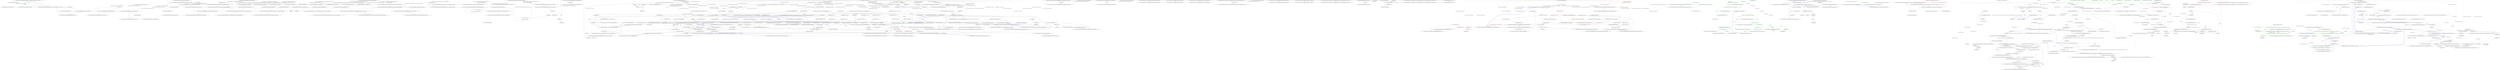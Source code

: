 digraph  {
m0_0 [label="Entry Ninject.Infrastructure.Language.ExtensionsForIEnumerableOfT.Map<T>(System.Collections.Generic.IEnumerable<T>, System.Action<T>)", span="26-26", cluster="Ninject.Infrastructure.Language.ExtensionsForIEnumerableOfT.Map<T>(System.Collections.Generic.IEnumerable<T>, System.Action<T>)", file="ComponentContainer.cs"];
m0_1 [label=series, span="28-28", cluster="Ninject.Infrastructure.Language.ExtensionsForIEnumerableOfT.Map<T>(System.Collections.Generic.IEnumerable<T>, System.Action<T>)", color=green, community=0, file="ComponentContainer.cs"];
m0_2 [label="action(item)", span="29-29", cluster="Ninject.Infrastructure.Language.ExtensionsForIEnumerableOfT.Map<T>(System.Collections.Generic.IEnumerable<T>, System.Action<T>)", color=green, community=0, file="ComponentContainer.cs"];
m0_3 [label="Exit Ninject.Infrastructure.Language.ExtensionsForIEnumerableOfT.Map<T>(System.Collections.Generic.IEnumerable<T>, System.Action<T>)", span="26-26", cluster="Ninject.Infrastructure.Language.ExtensionsForIEnumerableOfT.Map<T>(System.Collections.Generic.IEnumerable<T>, System.Action<T>)", file="ComponentContainer.cs"];
m0_4 [label="Entry Ninject.Infrastructure.Ensure.ArgumentNotNull(object, string)", span="24-24", cluster="Ninject.Infrastructure.Ensure.ArgumentNotNull(object, string)", file="ComponentContainer.cs"];
m0_5 [label="Entry System.Reflection.ICustomAttributeProvider.HasAttribute(System.Type)", span="38-38", cluster="System.Reflection.ICustomAttributeProvider.HasAttribute(System.Type)", file="ComponentContainer.cs"];
m0_6 [label="Ninject.Selection.Heuristics.StandardInjectionHeuristic", span="", file="ComponentContainer.cs"];
m1_38 [label="Entry Ninject.Syntax.IBindingInSyntax<T>.InThreadScope()", span="53-53", cluster="Ninject.Syntax.IBindingInSyntax<T>.InThreadScope()", file="ComponentContainerTests.cs"];
m1_51 [label="Entry Ninject.Tests.Integration.DefaultScopeCallbackTests.WhenKernelIsCreatedWithNewObjectScope.InitializeKernel()", span="99-99", cluster="Ninject.Tests.Integration.DefaultScopeCallbackTests.WhenKernelIsCreatedWithNewObjectScope.InitializeKernel()", file="ComponentContainerTests.cs"];
m1_52 [label="object obj = new object()", span="101-101", cluster="Ninject.Tests.Integration.DefaultScopeCallbackTests.WhenKernelIsCreatedWithNewObjectScope.InitializeKernel()", file="ComponentContainerTests.cs"];
m1_53 [label="scopeDelegate = ctx => obj", span="102-102", cluster="Ninject.Tests.Integration.DefaultScopeCallbackTests.WhenKernelIsCreatedWithNewObjectScope.InitializeKernel()", file="ComponentContainerTests.cs"];
m1_54 [label="var settings = new NinjectSettings\r\n                           {\r\n                               DefaultScopeCallback = scopeDelegate\r\n                           }", span="103-106", cluster="Ninject.Tests.Integration.DefaultScopeCallbackTests.WhenKernelIsCreatedWithNewObjectScope.InitializeKernel()", file="ComponentContainerTests.cs"];
m1_55 [label="this.kernel = new StandardKernel(settings)", span="107-107", cluster="Ninject.Tests.Integration.DefaultScopeCallbackTests.WhenKernelIsCreatedWithNewObjectScope.InitializeKernel()", file="ComponentContainerTests.cs"];
m1_56 [label="Exit Ninject.Tests.Integration.DefaultScopeCallbackTests.WhenKernelIsCreatedWithNewObjectScope.InitializeKernel()", span="99-99", cluster="Ninject.Tests.Integration.DefaultScopeCallbackTests.WhenKernelIsCreatedWithNewObjectScope.InitializeKernel()", file="ComponentContainerTests.cs"];
m1_73 [label="Entry Ninject.Syntax.IBindingInSyntax<T>.InTransientScope()", span="47-47", cluster="Ninject.Syntax.IBindingInSyntax<T>.InTransientScope()", file="ComponentContainerTests.cs"];
m1_7 [label="Entry Ninject.Infrastructure.Disposal.DisposableObject.Dispose()", span="29-29", cluster="Ninject.Infrastructure.Disposal.DisposableObject.Dispose()", file="ComponentContainerTests.cs"];
m1_4 [label="Entry Ninject.Tests.Integration.DefaultScopeCallbackTests.DefaultScopeContext.Dispose()", span="22-22", cluster="Ninject.Tests.Integration.DefaultScopeCallbackTests.DefaultScopeContext.Dispose()", file="ComponentContainerTests.cs"];
m1_5 [label="this.kernel.Dispose()", span="24-24", cluster="Ninject.Tests.Integration.DefaultScopeCallbackTests.DefaultScopeContext.Dispose()", file="ComponentContainerTests.cs"];
m1_6 [label="Exit Ninject.Tests.Integration.DefaultScopeCallbackTests.DefaultScopeContext.Dispose()", span="22-22", cluster="Ninject.Tests.Integration.DefaultScopeCallbackTests.DefaultScopeContext.Dispose()", file="ComponentContainerTests.cs"];
m1_17 [label="Entry Unk.Should", span="", cluster="Unk.Should", file="ComponentContainerTests.cs"];
m1_19 [label="Entry Ninject.Tests.Integration.DefaultScopeCallbackTests.DefaultScopeContext.SelfBindedType.ToString()", span="45-45", cluster="Ninject.Tests.Integration.DefaultScopeCallbackTests.DefaultScopeContext.SelfBindedType.ToString()", file="ComponentContainerTests.cs"];
m1_20 [label="return ''SelfBindedType'';", span="47-47", cluster="Ninject.Tests.Integration.DefaultScopeCallbackTests.DefaultScopeContext.SelfBindedType.ToString()", file="ComponentContainerTests.cs"];
m1_21 [label="Exit Ninject.Tests.Integration.DefaultScopeCallbackTests.DefaultScopeContext.SelfBindedType.ToString()", span="45-45", cluster="Ninject.Tests.Integration.DefaultScopeCallbackTests.DefaultScopeContext.SelfBindedType.ToString()", file="ComponentContainerTests.cs"];
m1_28 [label="Entry Ninject.Syntax.IBindingToSyntax<T1>.To<TImplementation>()", span="48-48", cluster="Ninject.Syntax.IBindingToSyntax<T1>.To<TImplementation>()", file="ComponentContainerTests.cs"];
m1_11 [label="Entry Ninject.Tests.Integration.DefaultScopeCallbackTests.DefaultScopeContext.TestSelfBindedTypesAreTransient()", span="32-32", cluster="Ninject.Tests.Integration.DefaultScopeCallbackTests.DefaultScopeContext.TestSelfBindedTypesAreTransient()", file="ComponentContainerTests.cs"];
m1_12 [label="var firstInstance = kernel.Get<SelfBindedType>()", span="34-34", cluster="Ninject.Tests.Integration.DefaultScopeCallbackTests.DefaultScopeContext.TestSelfBindedTypesAreTransient()", file="ComponentContainerTests.cs"];
m1_13 [label="var secondInstance = kernel.Get<SelfBindedType>()", span="35-35", cluster="Ninject.Tests.Integration.DefaultScopeCallbackTests.DefaultScopeContext.TestSelfBindedTypesAreTransient()", file="ComponentContainerTests.cs"];
m1_14 [label="firstInstance.Should().NotBeSameAs(secondInstance, ''because types are transient'')", span="36-36", cluster="Ninject.Tests.Integration.DefaultScopeCallbackTests.DefaultScopeContext.TestSelfBindedTypesAreTransient()", file="ComponentContainerTests.cs"];
m1_15 [label="Exit Ninject.Tests.Integration.DefaultScopeCallbackTests.DefaultScopeContext.TestSelfBindedTypesAreTransient()", span="32-32", cluster="Ninject.Tests.Integration.DefaultScopeCallbackTests.DefaultScopeContext.TestSelfBindedTypesAreTransient()", file="ComponentContainerTests.cs"];
m1_18 [label="Entry Unk.NotBeSameAs", span="", cluster="Unk.NotBeSameAs", file="ComponentContainerTests.cs"];
m1_68 [label="Entry Ninject.Tests.Integration.DefaultScopeCallbackTests.WhenKernelIsCreatedWithThreadScopeAsDefault.CanOverrideDefaultScopeWithTransientInBinding()", span="122-122", cluster="Ninject.Tests.Integration.DefaultScopeCallbackTests.WhenKernelIsCreatedWithThreadScopeAsDefault.CanOverrideDefaultScopeWithTransientInBinding()", file="ComponentContainerTests.cs"];
m1_69 [label="kernel.Bind<IService>().To<ServiceImpl>().InTransientScope()", span="124-124", cluster="Ninject.Tests.Integration.DefaultScopeCallbackTests.WhenKernelIsCreatedWithThreadScopeAsDefault.CanOverrideDefaultScopeWithTransientInBinding()", file="ComponentContainerTests.cs"];
m1_70 [label="var binding = kernel.GetBindings(typeof(IService)).FirstOrDefault()", span="125-125", cluster="Ninject.Tests.Integration.DefaultScopeCallbackTests.WhenKernelIsCreatedWithThreadScopeAsDefault.CanOverrideDefaultScopeWithTransientInBinding()", file="ComponentContainerTests.cs"];
m1_71 [label="binding.ScopeCallback.Should().BeSameAs(StandardScopeCallbacks.Transient)", span="126-126", cluster="Ninject.Tests.Integration.DefaultScopeCallbackTests.WhenKernelIsCreatedWithThreadScopeAsDefault.CanOverrideDefaultScopeWithTransientInBinding()", file="ComponentContainerTests.cs"];
m1_72 [label="Exit Ninject.Tests.Integration.DefaultScopeCallbackTests.WhenKernelIsCreatedWithThreadScopeAsDefault.CanOverrideDefaultScopeWithTransientInBinding()", span="122-122", cluster="Ninject.Tests.Integration.DefaultScopeCallbackTests.WhenKernelIsCreatedWithThreadScopeAsDefault.CanOverrideDefaultScopeWithTransientInBinding()", file="ComponentContainerTests.cs"];
m1_31 [label="Entry System.Collections.Generic.IEnumerable<TSource>.FirstOrDefault<TSource>()", span="0-0", cluster="System.Collections.Generic.IEnumerable<TSource>.FirstOrDefault<TSource>()", file="ComponentContainerTests.cs"];
m1_29 [label="Entry Ninject.Syntax.IBindingInSyntax<T>.InSingletonScope()", span="40-40", cluster="Ninject.Syntax.IBindingInSyntax<T>.InSingletonScope()", file="ComponentContainerTests.cs"];
m1_27 [label="Entry Ninject.Syntax.BindingRoot.Bind<T>()", span="49-49", cluster="Ninject.Syntax.BindingRoot.Bind<T>()", file="ComponentContainerTests.cs"];
m1_22 [label="Entry Ninject.Tests.Integration.DefaultScopeCallbackTests.WhenKernelIsCreatedWithDefaults.CanOverrideDefaultScopeWithSingletonInBinding()", span="55-55", cluster="Ninject.Tests.Integration.DefaultScopeCallbackTests.WhenKernelIsCreatedWithDefaults.CanOverrideDefaultScopeWithSingletonInBinding()", file="ComponentContainerTests.cs"];
m1_23 [label="kernel.Bind<IService>().To<ServiceImpl>().InSingletonScope()", span="57-57", cluster="Ninject.Tests.Integration.DefaultScopeCallbackTests.WhenKernelIsCreatedWithDefaults.CanOverrideDefaultScopeWithSingletonInBinding()", file="ComponentContainerTests.cs"];
m1_24 [label="var binding = kernel.GetBindings(typeof(IService)).FirstOrDefault()", span="58-58", cluster="Ninject.Tests.Integration.DefaultScopeCallbackTests.WhenKernelIsCreatedWithDefaults.CanOverrideDefaultScopeWithSingletonInBinding()", file="ComponentContainerTests.cs"];
m1_25 [label="binding.ScopeCallback.Should().BeSameAs(StandardScopeCallbacks.Singleton)", span="59-59", cluster="Ninject.Tests.Integration.DefaultScopeCallbackTests.WhenKernelIsCreatedWithDefaults.CanOverrideDefaultScopeWithSingletonInBinding()", file="ComponentContainerTests.cs"];
m1_26 [label="Exit Ninject.Tests.Integration.DefaultScopeCallbackTests.WhenKernelIsCreatedWithDefaults.CanOverrideDefaultScopeWithSingletonInBinding()", span="55-55", cluster="Ninject.Tests.Integration.DefaultScopeCallbackTests.WhenKernelIsCreatedWithDefaults.CanOverrideDefaultScopeWithSingletonInBinding()", file="ComponentContainerTests.cs"];
m1_42 [label="Entry Ninject.Tests.Integration.DefaultScopeCallbackTests.WhenKernelIsCreatedWithDefaults.SelfBindedTypeShouldBeTransient()", span="77-77", cluster="Ninject.Tests.Integration.DefaultScopeCallbackTests.WhenKernelIsCreatedWithDefaults.SelfBindedTypeShouldBeTransient()", file="ComponentContainerTests.cs"];
m1_43 [label="TestSelfBindedTypesAreTransient()", span="79-79", cluster="Ninject.Tests.Integration.DefaultScopeCallbackTests.WhenKernelIsCreatedWithDefaults.SelfBindedTypeShouldBeTransient()", file="ComponentContainerTests.cs"];
m1_44 [label="Exit Ninject.Tests.Integration.DefaultScopeCallbackTests.WhenKernelIsCreatedWithDefaults.SelfBindedTypeShouldBeTransient()", span="77-77", cluster="Ninject.Tests.Integration.DefaultScopeCallbackTests.WhenKernelIsCreatedWithDefaults.SelfBindedTypeShouldBeTransient()", file="ComponentContainerTests.cs"];
m1_63 [label="Entry Ninject.Tests.Integration.DefaultScopeCallbackTests.WhenKernelIsCreatedWithThreadScopeAsDefault.CanOverrideDefaultScopeWithSingletonInBinding()", span="114-114", cluster="Ninject.Tests.Integration.DefaultScopeCallbackTests.WhenKernelIsCreatedWithThreadScopeAsDefault.CanOverrideDefaultScopeWithSingletonInBinding()", file="ComponentContainerTests.cs"];
m1_64 [label="kernel.Bind<IService>().To<ServiceImpl>().InSingletonScope()", span="116-116", cluster="Ninject.Tests.Integration.DefaultScopeCallbackTests.WhenKernelIsCreatedWithThreadScopeAsDefault.CanOverrideDefaultScopeWithSingletonInBinding()", file="ComponentContainerTests.cs"];
m1_65 [label="var binding = kernel.GetBindings(typeof(IService)).FirstOrDefault()", span="117-117", cluster="Ninject.Tests.Integration.DefaultScopeCallbackTests.WhenKernelIsCreatedWithThreadScopeAsDefault.CanOverrideDefaultScopeWithSingletonInBinding()", file="ComponentContainerTests.cs"];
m1_66 [label="binding.ScopeCallback.Should().BeSameAs(StandardScopeCallbacks.Singleton)", span="118-118", cluster="Ninject.Tests.Integration.DefaultScopeCallbackTests.WhenKernelIsCreatedWithThreadScopeAsDefault.CanOverrideDefaultScopeWithSingletonInBinding()", file="ComponentContainerTests.cs"];
m1_67 [label="Exit Ninject.Tests.Integration.DefaultScopeCallbackTests.WhenKernelIsCreatedWithThreadScopeAsDefault.CanOverrideDefaultScopeWithSingletonInBinding()", span="114-114", cluster="Ninject.Tests.Integration.DefaultScopeCallbackTests.WhenKernelIsCreatedWithThreadScopeAsDefault.CanOverrideDefaultScopeWithSingletonInBinding()", file="ComponentContainerTests.cs"];
m1_57 [label="Entry object.Object()", span="0-0", cluster="object.Object()", file="ComponentContainerTests.cs"];
m1_10 [label="Entry Ninject.StandardKernel.StandardKernel(params Ninject.Modules.INinjectModule[])", span="45-45", cluster="Ninject.StandardKernel.StandardKernel(params Ninject.Modules.INinjectModule[])", file="ComponentContainerTests.cs"];
m1_0 [label="Entry Ninject.Tests.Integration.DefaultScopeCallbackTests.DefaultScopeContext.DefaultScopeContext()", span="17-17", cluster="Ninject.Tests.Integration.DefaultScopeCallbackTests.DefaultScopeContext.DefaultScopeContext()", file="ComponentContainerTests.cs"];
m1_1 [label="InitializeKernel()", span="19-19", cluster="Ninject.Tests.Integration.DefaultScopeCallbackTests.DefaultScopeContext.DefaultScopeContext()", file="ComponentContainerTests.cs"];
m1_2 [label="Exit Ninject.Tests.Integration.DefaultScopeCallbackTests.DefaultScopeContext.DefaultScopeContext()", span="17-17", cluster="Ninject.Tests.Integration.DefaultScopeCallbackTests.DefaultScopeContext.DefaultScopeContext()", file="ComponentContainerTests.cs"];
m1_3 [label="Entry Ninject.Tests.Integration.DefaultScopeCallbackTests.DefaultScopeContext.InitializeKernel()", span="27-27", cluster="Ninject.Tests.Integration.DefaultScopeCallbackTests.DefaultScopeContext.InitializeKernel()", file="ComponentContainerTests.cs"];
m1_8 [label="this.kernel = new StandardKernel()", span="29-29", cluster="Ninject.Tests.Integration.DefaultScopeCallbackTests.DefaultScopeContext.InitializeKernel()", file="ComponentContainerTests.cs"];
m1_9 [label="Exit Ninject.Tests.Integration.DefaultScopeCallbackTests.DefaultScopeContext.InitializeKernel()", span="27-27", cluster="Ninject.Tests.Integration.DefaultScopeCallbackTests.DefaultScopeContext.InitializeKernel()", file="ComponentContainerTests.cs"];
m1_16 [label="Entry Ninject.Syntax.IResolutionRoot.Get<T>(params Ninject.Parameters.IParameter[])", span="34-34", cluster="Ninject.Syntax.IResolutionRoot.Get<T>(params Ninject.Parameters.IParameter[])", file="ComponentContainerTests.cs"];
m1_59 [label="Entry Ninject.StandardKernel.StandardKernel(Ninject.INinjectSettings, params Ninject.Modules.INinjectModule[])", span="54-54", cluster="Ninject.StandardKernel.StandardKernel(Ninject.INinjectSettings, params Ninject.Modules.INinjectModule[])", file="ComponentContainerTests.cs"];
m1_74 [label="Entry Ninject.Tests.Integration.DefaultScopeCallbackTests.WhenKernelIsCreatedWithThreadScopeAsDefault.ScopeShouldBeThread()", span="130-130", cluster="Ninject.Tests.Integration.DefaultScopeCallbackTests.WhenKernelIsCreatedWithThreadScopeAsDefault.ScopeShouldBeThread()", file="ComponentContainerTests.cs"];
m1_75 [label="kernel.Settings.DefaultScopeCallback.Should().BeSameAs(StandardScopeCallbacks.Thread)", span="132-132", cluster="Ninject.Tests.Integration.DefaultScopeCallbackTests.WhenKernelIsCreatedWithThreadScopeAsDefault.ScopeShouldBeThread()", file="ComponentContainerTests.cs"];
m1_76 [label="Exit Ninject.Tests.Integration.DefaultScopeCallbackTests.WhenKernelIsCreatedWithThreadScopeAsDefault.ScopeShouldBeThread()", span="130-130", cluster="Ninject.Tests.Integration.DefaultScopeCallbackTests.WhenKernelIsCreatedWithThreadScopeAsDefault.ScopeShouldBeThread()", file="ComponentContainerTests.cs"];
m1_32 [label="Entry Unk.BeSameAs", span="", cluster="Unk.BeSameAs", file="ComponentContainerTests.cs"];
m1_60 [label="Entry lambda expression", span="102-102", cluster="lambda expression", file="ComponentContainerTests.cs"];
m1_61 [label=obj, span="102-102", cluster="lambda expression", file="ComponentContainerTests.cs"];
m1_62 [label="Exit lambda expression", span="102-102", cluster="lambda expression", file="ComponentContainerTests.cs"];
m1_30 [label="Entry Ninject.KernelBase.GetBindings(System.Type)", span="419-419", cluster="Ninject.KernelBase.GetBindings(System.Type)", file="ComponentContainerTests.cs"];
m1_77 [label="Entry Ninject.Tests.Integration.DefaultScopeCallbackTests.WhenKernelIsCreatedWithThreadScopeAsDefault.SelfBindedTypeShouldBeTransient()", span="136-136", cluster="Ninject.Tests.Integration.DefaultScopeCallbackTests.WhenKernelIsCreatedWithThreadScopeAsDefault.SelfBindedTypeShouldBeTransient()", file="ComponentContainerTests.cs"];
m1_78 [label="TestSelfBindedTypesAreTransient()", span="138-138", cluster="Ninject.Tests.Integration.DefaultScopeCallbackTests.WhenKernelIsCreatedWithThreadScopeAsDefault.SelfBindedTypeShouldBeTransient()", file="ComponentContainerTests.cs"];
m1_79 [label="Exit Ninject.Tests.Integration.DefaultScopeCallbackTests.WhenKernelIsCreatedWithThreadScopeAsDefault.SelfBindedTypeShouldBeTransient()", span="136-136", cluster="Ninject.Tests.Integration.DefaultScopeCallbackTests.WhenKernelIsCreatedWithThreadScopeAsDefault.SelfBindedTypeShouldBeTransient()", file="ComponentContainerTests.cs"];
m1_48 [label="Entry Ninject.Tests.Integration.DefaultScopeCallbackTests.WhenKernelIsCreatedWithNewObjectScope.SelfBindedTypeShouldBeTransient()", span="94-94", cluster="Ninject.Tests.Integration.DefaultScopeCallbackTests.WhenKernelIsCreatedWithNewObjectScope.SelfBindedTypeShouldBeTransient()", file="ComponentContainerTests.cs"];
m1_49 [label="TestSelfBindedTypesAreTransient()", span="96-96", cluster="Ninject.Tests.Integration.DefaultScopeCallbackTests.WhenKernelIsCreatedWithNewObjectScope.SelfBindedTypeShouldBeTransient()", file="ComponentContainerTests.cs"];
m1_50 [label="Exit Ninject.Tests.Integration.DefaultScopeCallbackTests.WhenKernelIsCreatedWithNewObjectScope.SelfBindedTypeShouldBeTransient()", span="94-94", cluster="Ninject.Tests.Integration.DefaultScopeCallbackTests.WhenKernelIsCreatedWithNewObjectScope.SelfBindedTypeShouldBeTransient()", file="ComponentContainerTests.cs"];
m1_58 [label="Entry Ninject.NinjectSettings.NinjectSettings()", span="22-22", cluster="Ninject.NinjectSettings.NinjectSettings()", file="ComponentContainerTests.cs"];
m1_33 [label="Entry Ninject.Tests.Integration.DefaultScopeCallbackTests.WhenKernelIsCreatedWithDefaults.CanOverrideDefaultScopeWithThreadInBinding()", span="63-63", cluster="Ninject.Tests.Integration.DefaultScopeCallbackTests.WhenKernelIsCreatedWithDefaults.CanOverrideDefaultScopeWithThreadInBinding()", file="ComponentContainerTests.cs"];
m1_34 [label="kernel.Bind<IService>().To<ServiceImpl>().InThreadScope()", span="65-65", cluster="Ninject.Tests.Integration.DefaultScopeCallbackTests.WhenKernelIsCreatedWithDefaults.CanOverrideDefaultScopeWithThreadInBinding()", file="ComponentContainerTests.cs"];
m1_35 [label="var binding = kernel.GetBindings(typeof(IService)).FirstOrDefault()", span="66-66", cluster="Ninject.Tests.Integration.DefaultScopeCallbackTests.WhenKernelIsCreatedWithDefaults.CanOverrideDefaultScopeWithThreadInBinding()", file="ComponentContainerTests.cs"];
m1_36 [label="binding.ScopeCallback.Should().BeSameAs(StandardScopeCallbacks.Thread)", span="67-67", cluster="Ninject.Tests.Integration.DefaultScopeCallbackTests.WhenKernelIsCreatedWithDefaults.CanOverrideDefaultScopeWithThreadInBinding()", file="ComponentContainerTests.cs"];
m1_37 [label="Exit Ninject.Tests.Integration.DefaultScopeCallbackTests.WhenKernelIsCreatedWithDefaults.CanOverrideDefaultScopeWithThreadInBinding()", span="63-63", cluster="Ninject.Tests.Integration.DefaultScopeCallbackTests.WhenKernelIsCreatedWithDefaults.CanOverrideDefaultScopeWithThreadInBinding()", file="ComponentContainerTests.cs"];
m1_80 [label="Entry Ninject.Tests.Integration.DefaultScopeCallbackTests.WhenKernelIsCreatedWithThreadScopeAsDefault.InitializeKernel()", span="141-141", cluster="Ninject.Tests.Integration.DefaultScopeCallbackTests.WhenKernelIsCreatedWithThreadScopeAsDefault.InitializeKernel()", file="ComponentContainerTests.cs"];
m1_81 [label="var settings = new NinjectSettings\r\n                           {\r\n                               DefaultScopeCallback = StandardScopeCallbacks.Thread\r\n                           }", span="143-146", cluster="Ninject.Tests.Integration.DefaultScopeCallbackTests.WhenKernelIsCreatedWithThreadScopeAsDefault.InitializeKernel()", file="ComponentContainerTests.cs"];
m1_82 [label="this.kernel = new StandardKernel(settings)", span="147-147", cluster="Ninject.Tests.Integration.DefaultScopeCallbackTests.WhenKernelIsCreatedWithThreadScopeAsDefault.InitializeKernel()", file="ComponentContainerTests.cs"];
m1_83 [label="Exit Ninject.Tests.Integration.DefaultScopeCallbackTests.WhenKernelIsCreatedWithThreadScopeAsDefault.InitializeKernel()", span="141-141", cluster="Ninject.Tests.Integration.DefaultScopeCallbackTests.WhenKernelIsCreatedWithThreadScopeAsDefault.InitializeKernel()", file="ComponentContainerTests.cs"];
m1_39 [label="Entry Ninject.Tests.Integration.DefaultScopeCallbackTests.WhenKernelIsCreatedWithDefaults.ScopeShouldBeTransient()", span="71-71", cluster="Ninject.Tests.Integration.DefaultScopeCallbackTests.WhenKernelIsCreatedWithDefaults.ScopeShouldBeTransient()", file="ComponentContainerTests.cs"];
m1_40 [label="kernel.Settings.DefaultScopeCallback.Should().BeSameAs(StandardScopeCallbacks.Transient)", span="73-73", cluster="Ninject.Tests.Integration.DefaultScopeCallbackTests.WhenKernelIsCreatedWithDefaults.ScopeShouldBeTransient()", file="ComponentContainerTests.cs"];
m1_41 [label="Exit Ninject.Tests.Integration.DefaultScopeCallbackTests.WhenKernelIsCreatedWithDefaults.ScopeShouldBeTransient()", span="71-71", cluster="Ninject.Tests.Integration.DefaultScopeCallbackTests.WhenKernelIsCreatedWithDefaults.ScopeShouldBeTransient()", file="ComponentContainerTests.cs"];
m1_45 [label="Entry Ninject.Tests.Integration.DefaultScopeCallbackTests.WhenKernelIsCreatedWithNewObjectScope.ScopeShouldBeObject()", span="88-88", cluster="Ninject.Tests.Integration.DefaultScopeCallbackTests.WhenKernelIsCreatedWithNewObjectScope.ScopeShouldBeObject()", file="ComponentContainerTests.cs"];
m1_46 [label="this.kernel.Settings.DefaultScopeCallback.Should().BeSameAs(scopeDelegate)", span="90-90", cluster="Ninject.Tests.Integration.DefaultScopeCallbackTests.WhenKernelIsCreatedWithNewObjectScope.ScopeShouldBeObject()", file="ComponentContainerTests.cs"];
m1_47 [label="Exit Ninject.Tests.Integration.DefaultScopeCallbackTests.WhenKernelIsCreatedWithNewObjectScope.ScopeShouldBeObject()", span="88-88", cluster="Ninject.Tests.Integration.DefaultScopeCallbackTests.WhenKernelIsCreatedWithNewObjectScope.ScopeShouldBeObject()", file="ComponentContainerTests.cs"];
m1_84 [label="Ninject.Tests.Integration.DefaultScopeCallbackTests.DefaultScopeContext", span="", file="ComponentContainerTests.cs"];
m1_85 [label="Ninject.Tests.Integration.DefaultScopeCallbackTests.WhenKernelIsCreatedWithDefaults", span="", file="ComponentContainerTests.cs"];
m1_86 [label="Ninject.Tests.Integration.DefaultScopeCallbackTests.WhenKernelIsCreatedWithNewObjectScope", span="", file="ComponentContainerTests.cs"];
m1_87 [label=obj, span="", file="ComponentContainerTests.cs"];
m1_88 [label="Ninject.Tests.Integration.DefaultScopeCallbackTests.WhenKernelIsCreatedWithThreadScopeAsDefault", span="", file="ComponentContainerTests.cs"];
m3_4 [label="Entry Ninject.Tests.Integration.ConstructorSelectionTests.Dispose()", span="21-21", cluster="Ninject.Tests.Integration.ConstructorSelectionTests.Dispose()", file="DefaultValueBindingResolver.cs"];
m3_5 [label="this.kernel.Dispose()", span="23-23", cluster="Ninject.Tests.Integration.ConstructorSelectionTests.Dispose()", file="DefaultValueBindingResolver.cs"];
m3_6 [label="Exit Ninject.Tests.Integration.ConstructorSelectionTests.Dispose()", span="21-21", cluster="Ninject.Tests.Integration.ConstructorSelectionTests.Dispose()", file="DefaultValueBindingResolver.cs"];
m3_164 [label="Entry Ninject.Syntax.IBindingNamedSyntax<T>.Named(string)", span="37-37", cluster="Ninject.Syntax.IBindingNamedSyntax<T>.Named(string)", file="DefaultValueBindingResolver.cs"];
m3_127 [label="Entry Ninject.Tests.Integration.ConstructorSelectionTests.ConstantsCanBePassedToToConstructor()", span="146-146", cluster="Ninject.Tests.Integration.ConstructorSelectionTests.ConstantsCanBePassedToToConstructor()", file="DefaultValueBindingResolver.cs"];
m3_128 [label="var ninja = new Ninja(new Sword())", span="148-148", cluster="Ninject.Tests.Integration.ConstructorSelectionTests.ConstantsCanBePassedToToConstructor()", file="DefaultValueBindingResolver.cs"];
m3_129 [label="kernel.Bind<Barracks>().ToConstructor(_ => new Barracks(ninja))", span="149-149", cluster="Ninject.Tests.Integration.ConstructorSelectionTests.ConstantsCanBePassedToToConstructor()", file="DefaultValueBindingResolver.cs"];
m3_130 [label="var barracks1 = kernel.Get<Barracks>()", span="151-151", cluster="Ninject.Tests.Integration.ConstructorSelectionTests.ConstantsCanBePassedToToConstructor()", file="DefaultValueBindingResolver.cs"];
m3_131 [label="var barracks2 = kernel.Get<Barracks>()", span="152-152", cluster="Ninject.Tests.Integration.ConstructorSelectionTests.ConstantsCanBePassedToToConstructor()", file="DefaultValueBindingResolver.cs"];
m3_132 [label="barracks1.Warrior.Should().BeSameAs(barracks2.Warrior)", span="154-154", cluster="Ninject.Tests.Integration.ConstructorSelectionTests.ConstantsCanBePassedToToConstructor()", file="DefaultValueBindingResolver.cs"];
m3_133 [label="Exit Ninject.Tests.Integration.ConstructorSelectionTests.ConstantsCanBePassedToToConstructor()", span="146-146", cluster="Ninject.Tests.Integration.ConstructorSelectionTests.ConstantsCanBePassedToToConstructor()", file="DefaultValueBindingResolver.cs"];
m3_210 [label="Entry Ninject.Tests.Integration.ConstructorSelectionTests.ClassWithSelfBindableType.ClassWithSelfBindableType(Ninject.Tests.Fakes.Sword)", span="268-268", cluster="Ninject.Tests.Integration.ConstructorSelectionTests.ClassWithSelfBindableType.ClassWithSelfBindableType(Ninject.Tests.Fakes.Sword)", file="DefaultValueBindingResolver.cs"];
m3_211 [label="this.Sword = sword", span="270-270", cluster="Ninject.Tests.Integration.ConstructorSelectionTests.ClassWithSelfBindableType.ClassWithSelfBindableType(Ninject.Tests.Fakes.Sword)", file="DefaultValueBindingResolver.cs"];
m3_212 [label="Exit Ninject.Tests.Integration.ConstructorSelectionTests.ClassWithSelfBindableType.ClassWithSelfBindableType(Ninject.Tests.Fakes.Sword)", span="268-268", cluster="Ninject.Tests.Integration.ConstructorSelectionTests.ClassWithSelfBindableType.ClassWithSelfBindableType(Ninject.Tests.Fakes.Sword)", file="DefaultValueBindingResolver.cs"];
m3_191 [label="Entry Ninject.Syntax.BindingRoot.Bind(params System.Type[])", span="119-119", cluster="Ninject.Syntax.BindingRoot.Bind(params System.Type[])", file="DefaultValueBindingResolver.cs"];
m3_100 [label="Entry Ninject.Tests.Fakes.Barracks.Barracks(Ninject.Tests.Fakes.IWarrior)", span="8-8", cluster="Ninject.Tests.Fakes.Barracks.Barracks(Ninject.Tests.Fakes.IWarrior)", file="DefaultValueBindingResolver.cs"];
m3_33 [label="Entry Ninject.Tests.Integration.ConstructorSelectionTests.FirstAvailableWithBindingAvailableIsUsed()", span="51-51", cluster="Ninject.Tests.Integration.ConstructorSelectionTests.FirstAvailableWithBindingAvailableIsUsed()", file="DefaultValueBindingResolver.cs"];
m3_34 [label="kernel.Bind<Barracks>().ToSelf()", span="53-53", cluster="Ninject.Tests.Integration.ConstructorSelectionTests.FirstAvailableWithBindingAvailableIsUsed()", file="DefaultValueBindingResolver.cs"];
m3_35 [label="kernel.Bind<IWeapon>().To<Sword>()", span="54-54", cluster="Ninject.Tests.Integration.ConstructorSelectionTests.FirstAvailableWithBindingAvailableIsUsed()", file="DefaultValueBindingResolver.cs"];
m3_36 [label="var barracks = kernel.Get<Barracks>()", span="56-56", cluster="Ninject.Tests.Integration.ConstructorSelectionTests.FirstAvailableWithBindingAvailableIsUsed()", file="DefaultValueBindingResolver.cs"];
m3_37 [label="barracks.Should().NotBeNull()", span="57-57", cluster="Ninject.Tests.Integration.ConstructorSelectionTests.FirstAvailableWithBindingAvailableIsUsed()", file="DefaultValueBindingResolver.cs"];
m3_38 [label="barracks.Warrior.Should().BeNull()", span="58-58", cluster="Ninject.Tests.Integration.ConstructorSelectionTests.FirstAvailableWithBindingAvailableIsUsed()", file="DefaultValueBindingResolver.cs"];
m3_39 [label="barracks.Weapon.Should().NotBeNull()", span="59-59", cluster="Ninject.Tests.Integration.ConstructorSelectionTests.FirstAvailableWithBindingAvailableIsUsed()", file="DefaultValueBindingResolver.cs"];
m3_40 [label="Exit Ninject.Tests.Integration.ConstructorSelectionTests.FirstAvailableWithBindingAvailableIsUsed()", span="51-51", cluster="Ninject.Tests.Integration.ConstructorSelectionTests.FirstAvailableWithBindingAvailableIsUsed()", file="DefaultValueBindingResolver.cs"];
m3_150 [label="Entry Ninject.Tests.Integration.ConstructorSelectionTests.WhenLazyValuesArePassedToConstructorSelectionTheyAreEvaluatedAtResolve()", span="179-179", cluster="Ninject.Tests.Integration.ConstructorSelectionTests.WhenLazyValuesArePassedToConstructorSelectionTheyAreEvaluatedAtResolve()", file="DefaultValueBindingResolver.cs"];
m3_151 [label="int activationCount = 0", span="181-181", cluster="Ninject.Tests.Integration.ConstructorSelectionTests.WhenLazyValuesArePassedToConstructorSelectionTheyAreEvaluatedAtResolve()", file="DefaultValueBindingResolver.cs"];
m3_152 [label="kernel.Bind<Ninja>().ToSelf().Named(''1'').OnActivation(inst => activationCount++)", span="182-182", cluster="Ninject.Tests.Integration.ConstructorSelectionTests.WhenLazyValuesArePassedToConstructorSelectionTheyAreEvaluatedAtResolve()", file="DefaultValueBindingResolver.cs"];
m3_153 [label="kernel.Bind<Barracks>().ToConstructor(ctorArg => new Barracks(ctorArg.Context.Kernel.Get<Ninja>(''1''), ctorArg.Inject<IWeapon>()))", span="183-183", cluster="Ninject.Tests.Integration.ConstructorSelectionTests.WhenLazyValuesArePassedToConstructorSelectionTheyAreEvaluatedAtResolve()", file="DefaultValueBindingResolver.cs"];
m3_156 [label="activationCount.Should().Be(0)", span="187-187", cluster="Ninject.Tests.Integration.ConstructorSelectionTests.WhenLazyValuesArePassedToConstructorSelectionTheyAreEvaluatedAtResolve()", file="DefaultValueBindingResolver.cs"];
m3_162 [label="activationCount.Should().Be(1)", span="194-194", cluster="Ninject.Tests.Integration.ConstructorSelectionTests.WhenLazyValuesArePassedToConstructorSelectionTheyAreEvaluatedAtResolve()", file="DefaultValueBindingResolver.cs"];
m3_154 [label="kernel.Bind<IWeapon>().To<Sword>()", span="184-184", cluster="Ninject.Tests.Integration.ConstructorSelectionTests.WhenLazyValuesArePassedToConstructorSelectionTheyAreEvaluatedAtResolve()", file="DefaultValueBindingResolver.cs"];
m3_155 [label="kernel.Bind<IWarrior>().To<Samurai>()", span="185-185", cluster="Ninject.Tests.Integration.ConstructorSelectionTests.WhenLazyValuesArePassedToConstructorSelectionTheyAreEvaluatedAtResolve()", file="DefaultValueBindingResolver.cs"];
m3_157 [label="var barracks = kernel.Get<Barracks>()", span="188-188", cluster="Ninject.Tests.Integration.ConstructorSelectionTests.WhenLazyValuesArePassedToConstructorSelectionTheyAreEvaluatedAtResolve()", file="DefaultValueBindingResolver.cs"];
m3_158 [label="barracks.Should().NotBeNull()", span="190-190", cluster="Ninject.Tests.Integration.ConstructorSelectionTests.WhenLazyValuesArePassedToConstructorSelectionTheyAreEvaluatedAtResolve()", file="DefaultValueBindingResolver.cs"];
m3_159 [label="barracks.Warrior.Should().NotBeNull()", span="191-191", cluster="Ninject.Tests.Integration.ConstructorSelectionTests.WhenLazyValuesArePassedToConstructorSelectionTheyAreEvaluatedAtResolve()", file="DefaultValueBindingResolver.cs"];
m3_160 [label="barracks.Warrior.Should().BeOfType<Ninja>()", span="192-192", cluster="Ninject.Tests.Integration.ConstructorSelectionTests.WhenLazyValuesArePassedToConstructorSelectionTheyAreEvaluatedAtResolve()", file="DefaultValueBindingResolver.cs"];
m3_161 [label="barracks.Weapon.Should().NotBeNull()", span="193-193", cluster="Ninject.Tests.Integration.ConstructorSelectionTests.WhenLazyValuesArePassedToConstructorSelectionTheyAreEvaluatedAtResolve()", file="DefaultValueBindingResolver.cs"];
m3_163 [label="Exit Ninject.Tests.Integration.ConstructorSelectionTests.WhenLazyValuesArePassedToConstructorSelectionTheyAreEvaluatedAtResolve()", span="179-179", cluster="Ninject.Tests.Integration.ConstructorSelectionTests.WhenLazyValuesArePassedToConstructorSelectionTheyAreEvaluatedAtResolve()", file="DefaultValueBindingResolver.cs"];
m3_117 [label="Entry Ninject.Tests.Integration.ConstructorSelectionTests.DefaultValuesAreEvaluatedForEachRequest()", span="134-134", cluster="Ninject.Tests.Integration.ConstructorSelectionTests.DefaultValuesAreEvaluatedForEachRequest()", file="DefaultValueBindingResolver.cs"];
m3_118 [label="kernel.Bind<Barracks>().ToConstructor(_ => new Barracks(new Ninja(new Sword())))", span="136-136", cluster="Ninject.Tests.Integration.ConstructorSelectionTests.DefaultValuesAreEvaluatedForEachRequest()", file="DefaultValueBindingResolver.cs"];
m3_119 [label="var barracks1 = kernel.Get<Barracks>()", span="138-138", cluster="Ninject.Tests.Integration.ConstructorSelectionTests.DefaultValuesAreEvaluatedForEachRequest()", file="DefaultValueBindingResolver.cs"];
m3_120 [label="var barracks2 = kernel.Get<Barracks>()", span="139-139", cluster="Ninject.Tests.Integration.ConstructorSelectionTests.DefaultValuesAreEvaluatedForEachRequest()", file="DefaultValueBindingResolver.cs"];
m3_121 [label="barracks1.Warrior.Should().NotBeSameAs(barracks2.Warrior)", span="141-141", cluster="Ninject.Tests.Integration.ConstructorSelectionTests.DefaultValuesAreEvaluatedForEachRequest()", file="DefaultValueBindingResolver.cs"];
m3_122 [label="Exit Ninject.Tests.Integration.ConstructorSelectionTests.DefaultValuesAreEvaluatedForEachRequest()", span="134-134", cluster="Ninject.Tests.Integration.ConstructorSelectionTests.DefaultValuesAreEvaluatedForEachRequest()", file="DefaultValueBindingResolver.cs"];
m3_21 [label="Entry Ninject.Tests.Integration.ConstructorSelectionTests.CtorIsUsedWhenParameterIsSupplied()", span="38-38", cluster="Ninject.Tests.Integration.ConstructorSelectionTests.CtorIsUsedWhenParameterIsSupplied()", file="DefaultValueBindingResolver.cs"];
m3_22 [label="kernel.Bind<Barracks>().ToSelf()", span="40-40", cluster="Ninject.Tests.Integration.ConstructorSelectionTests.CtorIsUsedWhenParameterIsSupplied()", file="DefaultValueBindingResolver.cs"];
m3_23 [label="var constructorArgument = new ConstructorArgument(''warrior'', new Samurai(new Sword()))", span="41-41", cluster="Ninject.Tests.Integration.ConstructorSelectionTests.CtorIsUsedWhenParameterIsSupplied()", file="DefaultValueBindingResolver.cs"];
m3_24 [label="var barracks = kernel.Get<Barracks>(constructorArgument)", span="42-42", cluster="Ninject.Tests.Integration.ConstructorSelectionTests.CtorIsUsedWhenParameterIsSupplied()", file="DefaultValueBindingResolver.cs"];
m3_25 [label="barracks.Should().NotBeNull()", span="44-44", cluster="Ninject.Tests.Integration.ConstructorSelectionTests.CtorIsUsedWhenParameterIsSupplied()", file="DefaultValueBindingResolver.cs"];
m3_26 [label="barracks.Warrior.Should().NotBeNull()", span="45-45", cluster="Ninject.Tests.Integration.ConstructorSelectionTests.CtorIsUsedWhenParameterIsSupplied()", file="DefaultValueBindingResolver.cs"];
m3_27 [label="barracks.Warrior.Weapon.Should().NotBeNull()", span="46-46", cluster="Ninject.Tests.Integration.ConstructorSelectionTests.CtorIsUsedWhenParameterIsSupplied()", file="DefaultValueBindingResolver.cs"];
m3_28 [label="barracks.Weapon.Should().BeNull()", span="47-47", cluster="Ninject.Tests.Integration.ConstructorSelectionTests.CtorIsUsedWhenParameterIsSupplied()", file="DefaultValueBindingResolver.cs"];
m3_29 [label="Exit Ninject.Tests.Integration.ConstructorSelectionTests.CtorIsUsedWhenParameterIsSupplied()", span="38-38", cluster="Ninject.Tests.Integration.ConstructorSelectionTests.CtorIsUsedWhenParameterIsSupplied()", file="DefaultValueBindingResolver.cs"];
m3_87 [label="Entry Ninject.Tests.Integration.ConstructorSelectionTests.SelectedCtorIsUsedIfDeclaredWithInjectedArgument()", span="106-106", cluster="Ninject.Tests.Integration.ConstructorSelectionTests.SelectedCtorIsUsedIfDeclaredWithInjectedArgument()", file="DefaultValueBindingResolver.cs"];
m3_88 [label="kernel.Bind<Barracks>().ToConstructor(ctorArg => new Barracks(ctorArg.Inject<IWarrior>()))", span="108-108", cluster="Ninject.Tests.Integration.ConstructorSelectionTests.SelectedCtorIsUsedIfDeclaredWithInjectedArgument()", file="DefaultValueBindingResolver.cs"];
m3_89 [label="kernel.Bind<IWeapon>().To<Sword>()", span="109-109", cluster="Ninject.Tests.Integration.ConstructorSelectionTests.SelectedCtorIsUsedIfDeclaredWithInjectedArgument()", file="DefaultValueBindingResolver.cs"];
m3_90 [label="kernel.Bind<IWarrior>().To<Samurai>()", span="110-110", cluster="Ninject.Tests.Integration.ConstructorSelectionTests.SelectedCtorIsUsedIfDeclaredWithInjectedArgument()", file="DefaultValueBindingResolver.cs"];
m3_91 [label="var barracks = kernel.Get<Barracks>()", span="112-112", cluster="Ninject.Tests.Integration.ConstructorSelectionTests.SelectedCtorIsUsedIfDeclaredWithInjectedArgument()", file="DefaultValueBindingResolver.cs"];
m3_92 [label="barracks.Should().NotBeNull()", span="113-113", cluster="Ninject.Tests.Integration.ConstructorSelectionTests.SelectedCtorIsUsedIfDeclaredWithInjectedArgument()", file="DefaultValueBindingResolver.cs"];
m3_93 [label="barracks.Warrior.Should().NotBeNull()", span="114-114", cluster="Ninject.Tests.Integration.ConstructorSelectionTests.SelectedCtorIsUsedIfDeclaredWithInjectedArgument()", file="DefaultValueBindingResolver.cs"];
m3_94 [label="barracks.Warrior.Should().BeOfType<Samurai>()", span="115-115", cluster="Ninject.Tests.Integration.ConstructorSelectionTests.SelectedCtorIsUsedIfDeclaredWithInjectedArgument()", file="DefaultValueBindingResolver.cs"];
m3_95 [label="barracks.Weapon.Should().BeNull()", span="116-116", cluster="Ninject.Tests.Integration.ConstructorSelectionTests.SelectedCtorIsUsedIfDeclaredWithInjectedArgument()", file="DefaultValueBindingResolver.cs"];
m3_96 [label="Exit Ninject.Tests.Integration.ConstructorSelectionTests.SelectedCtorIsUsedIfDeclaredWithInjectedArgument()", span="106-106", cluster="Ninject.Tests.Integration.ConstructorSelectionTests.SelectedCtorIsUsedIfDeclaredWithInjectedArgument()", file="DefaultValueBindingResolver.cs"];
m3_7 [label="Entry Ninject.Infrastructure.Disposal.DisposableObject.Dispose()", span="53-53", cluster="Ninject.Infrastructure.Disposal.DisposableObject.Dispose()", file="DefaultValueBindingResolver.cs"];
m3_200 [label="Entry Ninject.Tests.Integration.ConstructorSelectionTests.ClassWithDefaultValue.ClassWithDefaultValue(int)", span="239-239", cluster="Ninject.Tests.Integration.ConstructorSelectionTests.ClassWithDefaultValue.ClassWithDefaultValue(int)", file="DefaultValueBindingResolver.cs"];
m3_201 [label="this.X = x", span="241-241", cluster="Ninject.Tests.Integration.ConstructorSelectionTests.ClassWithDefaultValue.ClassWithDefaultValue(int)", file="DefaultValueBindingResolver.cs"];
m3_202 [label="Exit Ninject.Tests.Integration.ConstructorSelectionTests.ClassWithDefaultValue.ClassWithDefaultValue(int)", span="239-239", cluster="Ninject.Tests.Integration.ConstructorSelectionTests.ClassWithDefaultValue.ClassWithDefaultValue(int)", file="DefaultValueBindingResolver.cs"];
m3_197 [label="Entry Unk.NotBe", span="", cluster="Unk.NotBe", file="DefaultValueBindingResolver.cs"];
m3_8 [label="Entry Ninject.Tests.Integration.ConstructorSelectionTests.DefaultCtorIsUsedWhenNoBindingAreAvailable()", span="27-27", cluster="Ninject.Tests.Integration.ConstructorSelectionTests.DefaultCtorIsUsedWhenNoBindingAreAvailable()", file="DefaultValueBindingResolver.cs"];
m3_9 [label="kernel.Bind<Barracks>().ToSelf()", span="29-29", cluster="Ninject.Tests.Integration.ConstructorSelectionTests.DefaultCtorIsUsedWhenNoBindingAreAvailable()", file="DefaultValueBindingResolver.cs"];
m3_10 [label="var barracks = kernel.Get<Barracks>()", span="31-31", cluster="Ninject.Tests.Integration.ConstructorSelectionTests.DefaultCtorIsUsedWhenNoBindingAreAvailable()", file="DefaultValueBindingResolver.cs"];
m3_11 [label="barracks.Should().NotBeNull()", span="32-32", cluster="Ninject.Tests.Integration.ConstructorSelectionTests.DefaultCtorIsUsedWhenNoBindingAreAvailable()", file="DefaultValueBindingResolver.cs"];
m3_12 [label="barracks.Warrior.Should().BeNull()", span="33-33", cluster="Ninject.Tests.Integration.ConstructorSelectionTests.DefaultCtorIsUsedWhenNoBindingAreAvailable()", file="DefaultValueBindingResolver.cs"];
m3_13 [label="barracks.Weapon.Should().BeNull()", span="34-34", cluster="Ninject.Tests.Integration.ConstructorSelectionTests.DefaultCtorIsUsedWhenNoBindingAreAvailable()", color=red, community=0, file="DefaultValueBindingResolver.cs"];
m3_14 [label="Exit Ninject.Tests.Integration.ConstructorSelectionTests.DefaultCtorIsUsedWhenNoBindingAreAvailable()", span="27-27", cluster="Ninject.Tests.Integration.ConstructorSelectionTests.DefaultCtorIsUsedWhenNoBindingAreAvailable()", file="DefaultValueBindingResolver.cs"];
m3_18 [label="Entry Unk.Should", span="", cluster="Unk.Should", file="DefaultValueBindingResolver.cs"];
m3_41 [label="Entry Ninject.Syntax.IBindingToSyntax<T1>.To<TImplementation>()", span="46-46", cluster="Ninject.Syntax.IBindingToSyntax<T1>.To<TImplementation>()", file="DefaultValueBindingResolver.cs"];
m3_20 [label="Entry Unk.BeNull", span="", cluster="Unk.BeNull", file="DefaultValueBindingResolver.cs"];
m3_62 [label="Entry Unk.>", span="", cluster="Unk.>", file="DefaultValueBindingResolver.cs"];
m3_123 [label="Entry Unk.NotBeSameAs", span="", cluster="Unk.NotBeSameAs", file="DefaultValueBindingResolver.cs"];
m3_166 [label="Entry Unk.Be", span="", cluster="Unk.Be", file="DefaultValueBindingResolver.cs"];
m3_31 [label="Entry Ninject.Tests.Fakes.Samurai.Samurai(Ninject.Tests.Fakes.IWeapon)", span="23-23", cluster="Ninject.Tests.Fakes.Samurai.Samurai(Ninject.Tests.Fakes.IWeapon)", file="DefaultValueBindingResolver.cs"];
m3_86 [label="Entry Ninject.Tests.Fakes.Barracks.Barracks()", span="4-4", cluster="Ninject.Tests.Fakes.Barracks.Barracks()", file="DefaultValueBindingResolver.cs"];
m3_15 [label="Entry Ninject.Syntax.BindingRoot.Bind<T>()", span="50-50", cluster="Ninject.Syntax.BindingRoot.Bind<T>()", file="DefaultValueBindingResolver.cs"];
m3_138 [label="Entry Ninject.Tests.Integration.ConstructorSelectionTests.CreateNinja()", span="159-159", cluster="Ninject.Tests.Integration.ConstructorSelectionTests.CreateNinja()", file="DefaultValueBindingResolver.cs"];
m3_139 [label="return new Ninja(new Sword());", span="164-164", cluster="Ninject.Tests.Integration.ConstructorSelectionTests.CreateNinja()", file="DefaultValueBindingResolver.cs"];
m3_140 [label="Exit Ninject.Tests.Integration.ConstructorSelectionTests.CreateNinja()", span="159-159", cluster="Ninject.Tests.Integration.ConstructorSelectionTests.CreateNinja()", file="DefaultValueBindingResolver.cs"];
m3_141 [label="Entry Ninject.Tests.Integration.ConstructorSelectionTests.ResultsFromNonGenericMethodCallsCanBePassedToToConstructor()", span="168-168", cluster="Ninject.Tests.Integration.ConstructorSelectionTests.ResultsFromNonGenericMethodCallsCanBePassedToToConstructor()", file="DefaultValueBindingResolver.cs"];
m3_142 [label="kernel.Bind<Barracks>().ToConstructor(_ => new Barracks(CreateNinja()))", span="170-170", cluster="Ninject.Tests.Integration.ConstructorSelectionTests.ResultsFromNonGenericMethodCallsCanBePassedToToConstructor()", file="DefaultValueBindingResolver.cs"];
m3_143 [label="var barracks1 = kernel.Get<Barracks>()", span="172-172", cluster="Ninject.Tests.Integration.ConstructorSelectionTests.ResultsFromNonGenericMethodCallsCanBePassedToToConstructor()", file="DefaultValueBindingResolver.cs"];
m3_144 [label="var barracks2 = kernel.Get<Barracks>()", span="173-173", cluster="Ninject.Tests.Integration.ConstructorSelectionTests.ResultsFromNonGenericMethodCallsCanBePassedToToConstructor()", file="DefaultValueBindingResolver.cs"];
m3_145 [label="barracks1.Warrior.Should().NotBeSameAs(barracks2.Warrior)", span="175-175", cluster="Ninject.Tests.Integration.ConstructorSelectionTests.ResultsFromNonGenericMethodCallsCanBePassedToToConstructor()", file="DefaultValueBindingResolver.cs"];
m3_146 [label="Exit Ninject.Tests.Integration.ConstructorSelectionTests.ResultsFromNonGenericMethodCallsCanBePassedToToConstructor()", span="168-168", cluster="Ninject.Tests.Integration.ConstructorSelectionTests.ResultsFromNonGenericMethodCallsCanBePassedToToConstructor()", file="DefaultValueBindingResolver.cs"];
m3_215 [label="Entry Ninject.Tests.Integration.ConstructorSelectionTests.ClassWithTwoInjectAttributes.ClassWithTwoInjectAttributes(int)", span="284-284", cluster="Ninject.Tests.Integration.ConstructorSelectionTests.ClassWithTwoInjectAttributes.ClassWithTwoInjectAttributes(int)", file="DefaultValueBindingResolver.cs"];
m3_216 [label="Exit Ninject.Tests.Integration.ConstructorSelectionTests.ClassWithTwoInjectAttributes.ClassWithTwoInjectAttributes(int)", span="284-284", cluster="Ninject.Tests.Integration.ConstructorSelectionTests.ClassWithTwoInjectAttributes.ClassWithTwoInjectAttributes(int)", file="DefaultValueBindingResolver.cs"];
m3_42 [label="Entry Ninject.Tests.Integration.ConstructorSelectionTests.CtorWithMostDependenciesIsUsedWhenBindingsAreAvailable()", span="63-63", cluster="Ninject.Tests.Integration.ConstructorSelectionTests.CtorWithMostDependenciesIsUsedWhenBindingsAreAvailable()", file="DefaultValueBindingResolver.cs"];
m3_43 [label="kernel.Bind<Barracks>().ToSelf()", span="65-65", cluster="Ninject.Tests.Integration.ConstructorSelectionTests.CtorWithMostDependenciesIsUsedWhenBindingsAreAvailable()", file="DefaultValueBindingResolver.cs"];
m3_44 [label="kernel.Bind<IWeapon>().To<Sword>()", span="66-66", cluster="Ninject.Tests.Integration.ConstructorSelectionTests.CtorWithMostDependenciesIsUsedWhenBindingsAreAvailable()", file="DefaultValueBindingResolver.cs"];
m3_45 [label="kernel.Bind<IWarrior>().To<Samurai>()", span="67-67", cluster="Ninject.Tests.Integration.ConstructorSelectionTests.CtorWithMostDependenciesIsUsedWhenBindingsAreAvailable()", file="DefaultValueBindingResolver.cs"];
m3_46 [label="var barracks = kernel.Get<Barracks>()", span="69-69", cluster="Ninject.Tests.Integration.ConstructorSelectionTests.CtorWithMostDependenciesIsUsedWhenBindingsAreAvailable()", file="DefaultValueBindingResolver.cs"];
m3_47 [label="barracks.Should().NotBeNull()", span="70-70", cluster="Ninject.Tests.Integration.ConstructorSelectionTests.CtorWithMostDependenciesIsUsedWhenBindingsAreAvailable()", file="DefaultValueBindingResolver.cs"];
m3_48 [label="barracks.Warrior.Should().NotBeNull()", span="71-71", cluster="Ninject.Tests.Integration.ConstructorSelectionTests.CtorWithMostDependenciesIsUsedWhenBindingsAreAvailable()", file="DefaultValueBindingResolver.cs"];
m3_49 [label="barracks.Warrior.Weapon.Should().NotBeNull()", span="72-72", cluster="Ninject.Tests.Integration.ConstructorSelectionTests.CtorWithMostDependenciesIsUsedWhenBindingsAreAvailable()", file="DefaultValueBindingResolver.cs"];
m3_50 [label="barracks.Weapon.Should().NotBeNull()", span="73-73", cluster="Ninject.Tests.Integration.ConstructorSelectionTests.CtorWithMostDependenciesIsUsedWhenBindingsAreAvailable()", file="DefaultValueBindingResolver.cs"];
m3_51 [label="Exit Ninject.Tests.Integration.ConstructorSelectionTests.CtorWithMostDependenciesIsUsedWhenBindingsAreAvailable()", span="63-63", cluster="Ninject.Tests.Integration.ConstructorSelectionTests.CtorWithMostDependenciesIsUsedWhenBindingsAreAvailable()", file="DefaultValueBindingResolver.cs"];
m3_182 [label="Entry Ninject.Tests.Integration.ConstructorSelectionTests.WhenConstructorHasSelfBindableTypeItDoesNotCountAsServedParameter()", span="208-208", cluster="Ninject.Tests.Integration.ConstructorSelectionTests.WhenConstructorHasSelfBindableTypeItDoesNotCountAsServedParameter()", file="DefaultValueBindingResolver.cs"];
m3_183 [label="var instance = kernel.Get<ClassWithSelfBindableType>()", span="210-210", cluster="Ninject.Tests.Integration.ConstructorSelectionTests.WhenConstructorHasSelfBindableTypeItDoesNotCountAsServedParameter()", file="DefaultValueBindingResolver.cs"];
m3_184 [label="instance.Sword.Should().BeNull()", span="212-212", cluster="Ninject.Tests.Integration.ConstructorSelectionTests.WhenConstructorHasSelfBindableTypeItDoesNotCountAsServedParameter()", file="DefaultValueBindingResolver.cs"];
m3_185 [label="Exit Ninject.Tests.Integration.ConstructorSelectionTests.WhenConstructorHasSelfBindableTypeItDoesNotCountAsServedParameter()", span="208-208", cluster="Ninject.Tests.Integration.ConstructorSelectionTests.WhenConstructorHasSelfBindableTypeItDoesNotCountAsServedParameter()", file="DefaultValueBindingResolver.cs"];
m3_203 [label="Entry Ninject.Tests.Integration.ConstructorSelectionTests.ClassWithGeneric.ClassWithGeneric()", span="250-250", cluster="Ninject.Tests.Integration.ConstructorSelectionTests.ClassWithGeneric.ClassWithGeneric()", file="DefaultValueBindingResolver.cs"];
m3_204 [label="Exit Ninject.Tests.Integration.ConstructorSelectionTests.ClassWithGeneric.ClassWithGeneric()", span="250-250", cluster="Ninject.Tests.Integration.ConstructorSelectionTests.ClassWithGeneric.ClassWithGeneric()", file="DefaultValueBindingResolver.cs"];
m3_213 [label="Entry Ninject.Tests.Integration.ConstructorSelectionTests.ClassWithTwoInjectAttributes.ClassWithTwoInjectAttributes()", span="279-279", cluster="Ninject.Tests.Integration.ConstructorSelectionTests.ClassWithTwoInjectAttributes.ClassWithTwoInjectAttributes()", file="DefaultValueBindingResolver.cs"];
m3_214 [label="Exit Ninject.Tests.Integration.ConstructorSelectionTests.ClassWithTwoInjectAttributes.ClassWithTwoInjectAttributes()", span="279-279", cluster="Ninject.Tests.Integration.ConstructorSelectionTests.ClassWithTwoInjectAttributes.ClassWithTwoInjectAttributes()", file="DefaultValueBindingResolver.cs"];
m3_32 [label="Entry Ninject.Tests.Fakes.Sword.Sword()", span="4-4", cluster="Ninject.Tests.Fakes.Sword.Sword()", file="DefaultValueBindingResolver.cs"];
m3_101 [label="Entry Ninject.Syntax.IConstructorArgumentSyntax.Inject<T>()", span="43-43", cluster="Ninject.Syntax.IConstructorArgumentSyntax.Inject<T>()", file="DefaultValueBindingResolver.cs"];
m3_186 [label="Entry Ninject.Tests.Integration.ConstructorSelectionTests.WhenConstructorHasAnOpenGenericTypeItCountsAsServedParameterIfBindingExists()", span="216-216", cluster="Ninject.Tests.Integration.ConstructorSelectionTests.WhenConstructorHasAnOpenGenericTypeItCountsAsServedParameterIfBindingExists()", file="DefaultValueBindingResolver.cs"];
m3_187 [label="kernel.Bind(typeof(IGeneric<>)).To(typeof(GenericService<>))", span="218-218", cluster="Ninject.Tests.Integration.ConstructorSelectionTests.WhenConstructorHasAnOpenGenericTypeItCountsAsServedParameterIfBindingExists()", file="DefaultValueBindingResolver.cs"];
m3_188 [label="var instance = kernel.Get<ClassWithGeneric>()", span="219-219", cluster="Ninject.Tests.Integration.ConstructorSelectionTests.WhenConstructorHasAnOpenGenericTypeItCountsAsServedParameterIfBindingExists()", file="DefaultValueBindingResolver.cs"];
m3_189 [label="instance.Generic.Should().NotBeNull()", span="221-221", cluster="Ninject.Tests.Integration.ConstructorSelectionTests.WhenConstructorHasAnOpenGenericTypeItCountsAsServedParameterIfBindingExists()", file="DefaultValueBindingResolver.cs"];
m3_190 [label="Exit Ninject.Tests.Integration.ConstructorSelectionTests.WhenConstructorHasAnOpenGenericTypeItCountsAsServedParameterIfBindingExists()", span="216-216", cluster="Ninject.Tests.Integration.ConstructorSelectionTests.WhenConstructorHasAnOpenGenericTypeItCountsAsServedParameterIfBindingExists()", file="DefaultValueBindingResolver.cs"];
m3_102 [label="Entry Ninject.Tests.Integration.ConstructorSelectionTests.WhenDefaultValuesArePassedToConstructorSelectionTheyAreUsed()", span="120-120", cluster="Ninject.Tests.Integration.ConstructorSelectionTests.WhenDefaultValuesArePassedToConstructorSelectionTheyAreUsed()", file="DefaultValueBindingResolver.cs"];
m3_103 [label="kernel.Bind<Barracks>().ToConstructor(ctorArg => new Barracks(new Ninja(new Sword()), ctorArg.Inject<IWeapon>()))", span="122-122", cluster="Ninject.Tests.Integration.ConstructorSelectionTests.WhenDefaultValuesArePassedToConstructorSelectionTheyAreUsed()", file="DefaultValueBindingResolver.cs"];
m3_104 [label="kernel.Bind<IWeapon>().To<Sword>()", span="123-123", cluster="Ninject.Tests.Integration.ConstructorSelectionTests.WhenDefaultValuesArePassedToConstructorSelectionTheyAreUsed()", file="DefaultValueBindingResolver.cs"];
m3_105 [label="kernel.Bind<IWarrior>().To<Samurai>()", span="124-124", cluster="Ninject.Tests.Integration.ConstructorSelectionTests.WhenDefaultValuesArePassedToConstructorSelectionTheyAreUsed()", file="DefaultValueBindingResolver.cs"];
m3_106 [label="var barracks = kernel.Get<Barracks>()", span="126-126", cluster="Ninject.Tests.Integration.ConstructorSelectionTests.WhenDefaultValuesArePassedToConstructorSelectionTheyAreUsed()", file="DefaultValueBindingResolver.cs"];
m3_107 [label="barracks.Should().NotBeNull()", span="127-127", cluster="Ninject.Tests.Integration.ConstructorSelectionTests.WhenDefaultValuesArePassedToConstructorSelectionTheyAreUsed()", file="DefaultValueBindingResolver.cs"];
m3_108 [label="barracks.Warrior.Should().NotBeNull()", span="128-128", cluster="Ninject.Tests.Integration.ConstructorSelectionTests.WhenDefaultValuesArePassedToConstructorSelectionTheyAreUsed()", file="DefaultValueBindingResolver.cs"];
m3_109 [label="barracks.Warrior.Should().BeOfType<Ninja>()", span="129-129", cluster="Ninject.Tests.Integration.ConstructorSelectionTests.WhenDefaultValuesArePassedToConstructorSelectionTheyAreUsed()", file="DefaultValueBindingResolver.cs"];
m3_110 [label="barracks.Weapon.Should().NotBeNull()", span="130-130", cluster="Ninject.Tests.Integration.ConstructorSelectionTests.WhenDefaultValuesArePassedToConstructorSelectionTheyAreUsed()", file="DefaultValueBindingResolver.cs"];
m3_111 [label="Exit Ninject.Tests.Integration.ConstructorSelectionTests.WhenDefaultValuesArePassedToConstructorSelectionTheyAreUsed()", span="120-120", cluster="Ninject.Tests.Integration.ConstructorSelectionTests.WhenDefaultValuesArePassedToConstructorSelectionTheyAreUsed()", file="DefaultValueBindingResolver.cs"];
m3_82 [label="Entry Ninject.Syntax.IBindingToSyntax<T1>.ToConstructor<TImplementation>(System.Linq.Expressions.Expression<System.Func<Ninject.Syntax.IConstructorArgumentSyntax, TImplementation>>)", span="114-114", cluster="Ninject.Syntax.IBindingToSyntax<T1>.ToConstructor<TImplementation>(System.Linq.Expressions.Expression<System.Func<Ninject.Syntax.IConstructorArgumentSyntax, TImplementation>>)", file="DefaultValueBindingResolver.cs"];
m3_3 [label="Entry Ninject.StandardKernel.StandardKernel(params Ninject.Modules.INinjectModule[])", span="38-38", cluster="Ninject.StandardKernel.StandardKernel(params Ninject.Modules.INinjectModule[])", file="DefaultValueBindingResolver.cs"];
m3_205 [label="Entry Ninject.Tests.Integration.ConstructorSelectionTests.ClassWithGeneric.ClassWithGeneric(Ninject.Tests.Integration.StandardKernelTests.IGeneric<int>)", span="254-254", cluster="Ninject.Tests.Integration.ConstructorSelectionTests.ClassWithGeneric.ClassWithGeneric(Ninject.Tests.Integration.StandardKernelTests.IGeneric<int>)", file="DefaultValueBindingResolver.cs"];
m3_206 [label="this.Generic = generic", span="256-256", cluster="Ninject.Tests.Integration.ConstructorSelectionTests.ClassWithGeneric.ClassWithGeneric(Ninject.Tests.Integration.StandardKernelTests.IGeneric<int>)", file="DefaultValueBindingResolver.cs"];
m3_207 [label="Exit Ninject.Tests.Integration.ConstructorSelectionTests.ClassWithGeneric.ClassWithGeneric(Ninject.Tests.Integration.StandardKernelTests.IGeneric<int>)", span="254-254", cluster="Ninject.Tests.Integration.ConstructorSelectionTests.ClassWithGeneric.ClassWithGeneric(Ninject.Tests.Integration.StandardKernelTests.IGeneric<int>)", file="DefaultValueBindingResolver.cs"];
m3_17 [label="Entry Ninject.Syntax.IResolutionRoot.Get<T>(params Ninject.Parameters.IParameter[])", span="47-47", cluster="Ninject.Syntax.IResolutionRoot.Get<T>(params Ninject.Parameters.IParameter[])", file="DefaultValueBindingResolver.cs"];
m3_19 [label="Entry Unk.NotBeNull", span="", cluster="Unk.NotBeNull", file="DefaultValueBindingResolver.cs"];
m3_63 [label="Entry Ninject.Syntax.BindingRoot.Unbind<T>()", span="143-143", cluster="Ninject.Syntax.BindingRoot.Unbind<T>()", file="DefaultValueBindingResolver.cs"];
m3_165 [label="Entry Ninject.Syntax.IBindingOnSyntax<T>.OnActivation(System.Action<T>)", span="40-40", cluster="Ninject.Syntax.IBindingOnSyntax<T>.OnActivation(System.Action<T>)", file="DefaultValueBindingResolver.cs"];
m3_116 [label="Entry Ninject.Tests.Fakes.Ninja.Ninja(Ninject.Tests.Fakes.IWeapon)", span="10-10", cluster="Ninject.Tests.Fakes.Ninja.Ninja(Ninject.Tests.Fakes.IWeapon)", file="DefaultValueBindingResolver.cs"];
m3_179 [label="Entry lambda expression", span="202-202", cluster="lambda expression", file="DefaultValueBindingResolver.cs"];
m3_64 [label="Entry lambda expression", span="81-81", cluster="lambda expression", file="DefaultValueBindingResolver.cs"];
m3_67 [label="Entry lambda expression", span="84-84", cluster="lambda expression", file="DefaultValueBindingResolver.cs"];
m3_70 [label="Entry lambda expression", span="88-88", cluster="lambda expression", file="DefaultValueBindingResolver.cs"];
m3_65 [label="kernel.Get<NinjaBarracks>()", span="81-81", cluster="lambda expression", file="DefaultValueBindingResolver.cs"];
m3_66 [label="Exit lambda expression", span="81-81", cluster="lambda expression", file="DefaultValueBindingResolver.cs"];
m3_68 [label="kernel.Get<NinjaBarracks>()", span="84-84", cluster="lambda expression", file="DefaultValueBindingResolver.cs"];
m3_69 [label="Exit lambda expression", span="84-84", cluster="lambda expression", file="DefaultValueBindingResolver.cs"];
m3_71 [label="kernel.Get<NinjaBarracks>()", span="88-88", cluster="lambda expression", file="DefaultValueBindingResolver.cs"];
m3_72 [label="Exit lambda expression", span="88-88", cluster="lambda expression", file="DefaultValueBindingResolver.cs"];
m3_83 [label="Entry lambda expression", span="95-95", cluster="lambda expression", file="DefaultValueBindingResolver.cs"];
m3_84 [label="new Barracks()", span="95-95", cluster="lambda expression", file="DefaultValueBindingResolver.cs"];
m3_85 [label="Exit lambda expression", span="95-95", cluster="lambda expression", file="DefaultValueBindingResolver.cs"];
m3_97 [label="Entry lambda expression", span="108-108", cluster="lambda expression", file="DefaultValueBindingResolver.cs"];
m3_98 [label="new Barracks(ctorArg.Inject<IWarrior>())", span="108-108", cluster="lambda expression", file="DefaultValueBindingResolver.cs"];
m3_99 [label="Exit lambda expression", span="108-108", cluster="lambda expression", file="DefaultValueBindingResolver.cs"];
m3_112 [label="Entry lambda expression", span="122-122", cluster="lambda expression", file="DefaultValueBindingResolver.cs"];
m3_113 [label="new Barracks(new Ninja(new Sword()), ctorArg.Inject<IWeapon>())", span="122-122", cluster="lambda expression", file="DefaultValueBindingResolver.cs"];
m3_114 [label="Exit lambda expression", span="122-122", cluster="lambda expression", file="DefaultValueBindingResolver.cs"];
m3_124 [label="Entry lambda expression", span="136-136", cluster="lambda expression", file="DefaultValueBindingResolver.cs"];
m3_125 [label="new Barracks(new Ninja(new Sword()))", span="136-136", cluster="lambda expression", file="DefaultValueBindingResolver.cs"];
m3_126 [label="Exit lambda expression", span="136-136", cluster="lambda expression", file="DefaultValueBindingResolver.cs"];
m3_136 [label="new Barracks(ninja)", span="149-149", cluster="lambda expression", file="DefaultValueBindingResolver.cs"];
m3_135 [label="Entry lambda expression", span="149-149", cluster="lambda expression", file="DefaultValueBindingResolver.cs"];
m3_137 [label="Exit lambda expression", span="149-149", cluster="lambda expression", file="DefaultValueBindingResolver.cs"];
m3_147 [label="Entry lambda expression", span="170-170", cluster="lambda expression", file="DefaultValueBindingResolver.cs"];
m3_148 [label="new Barracks(CreateNinja())", span="170-170", cluster="lambda expression", file="DefaultValueBindingResolver.cs"];
m3_149 [label="Exit lambda expression", span="170-170", cluster="lambda expression", file="DefaultValueBindingResolver.cs"];
m3_167 [label="Entry lambda expression", span="182-182", cluster="lambda expression", file="DefaultValueBindingResolver.cs"];
m3_168 [label="activationCount++", span="182-182", cluster="lambda expression", file="DefaultValueBindingResolver.cs"];
m3_170 [label="Entry lambda expression", span="183-183", cluster="lambda expression", file="DefaultValueBindingResolver.cs"];
m3_169 [label="Exit lambda expression", span="182-182", cluster="lambda expression", file="DefaultValueBindingResolver.cs"];
m3_171 [label="new Barracks(ctorArg.Context.Kernel.Get<Ninja>(''1''), ctorArg.Inject<IWeapon>())", span="183-183", cluster="lambda expression", file="DefaultValueBindingResolver.cs"];
m3_172 [label="Exit lambda expression", span="183-183", cluster="lambda expression", file="DefaultValueBindingResolver.cs"];
m3_180 [label="kernel.Get<ClassWithTwoInjectAttributes>()", span="202-202", cluster="lambda expression", file="DefaultValueBindingResolver.cs"];
m3_181 [label="Exit lambda expression", span="202-202", cluster="lambda expression", file="DefaultValueBindingResolver.cs"];
m3_0 [label="Entry Ninject.Tests.Integration.ConstructorSelectionTests.ConstructorSelectionTests()", span="16-16", cluster="Ninject.Tests.Integration.ConstructorSelectionTests.ConstructorSelectionTests()", file="DefaultValueBindingResolver.cs"];
m3_1 [label="this.kernel = new StandardKernel()", span="18-18", cluster="Ninject.Tests.Integration.ConstructorSelectionTests.ConstructorSelectionTests()", file="DefaultValueBindingResolver.cs"];
m3_2 [label="Exit Ninject.Tests.Integration.ConstructorSelectionTests.ConstructorSelectionTests()", span="16-16", cluster="Ninject.Tests.Integration.ConstructorSelectionTests.ConstructorSelectionTests()", file="DefaultValueBindingResolver.cs"];
m3_134 [label="Entry Unk.BeSameAs", span="", cluster="Unk.BeSameAs", file="DefaultValueBindingResolver.cs"];
m3_208 [label="Entry Ninject.Tests.Integration.ConstructorSelectionTests.ClassWithSelfBindableType.ClassWithSelfBindableType()", span="264-264", cluster="Ninject.Tests.Integration.ConstructorSelectionTests.ClassWithSelfBindableType.ClassWithSelfBindableType()", file="DefaultValueBindingResolver.cs"];
m3_209 [label="Exit Ninject.Tests.Integration.ConstructorSelectionTests.ClassWithSelfBindableType.ClassWithSelfBindableType()", span="264-264", cluster="Ninject.Tests.Integration.ConstructorSelectionTests.ClassWithSelfBindableType.ClassWithSelfBindableType()", file="DefaultValueBindingResolver.cs"];
m3_16 [label="Entry Ninject.Syntax.IBindingToSyntax<T1>.ToSelf()", span="39-39", cluster="Ninject.Syntax.IBindingToSyntax<T1>.ToSelf()", file="DefaultValueBindingResolver.cs"];
m3_115 [label="Entry Ninject.Tests.Fakes.Barracks.Barracks(Ninject.Tests.Fakes.IWarrior, Ninject.Tests.Fakes.IWeapon)", span="18-18", cluster="Ninject.Tests.Fakes.Barracks.Barracks(Ninject.Tests.Fakes.IWarrior, Ninject.Tests.Fakes.IWeapon)", file="DefaultValueBindingResolver.cs"];
m3_192 [label="Entry Ninject.Syntax.IBindingToSyntax<T1>.To(System.Type)", span="54-54", cluster="Ninject.Syntax.IBindingToSyntax<T1>.To(System.Type)", file="DefaultValueBindingResolver.cs"];
m3_52 [label="Entry Ninject.Tests.Integration.ConstructorSelectionTests.CreationWillFailIfAllDependenciesAreMissingAndInjectAttributeIsApplied()", span="77-77", cluster="Ninject.Tests.Integration.ConstructorSelectionTests.CreationWillFailIfAllDependenciesAreMissingAndInjectAttributeIsApplied()", file="DefaultValueBindingResolver.cs"];
m3_53 [label="kernel.Bind<NinjaBarracks>().ToSelf()", span="79-79", cluster="Ninject.Tests.Integration.ConstructorSelectionTests.CreationWillFailIfAllDependenciesAreMissingAndInjectAttributeIsApplied()", file="DefaultValueBindingResolver.cs"];
m3_54 [label="Assert.Throws<ActivationException>(() => kernel.Get<NinjaBarracks>())", span="81-81", cluster="Ninject.Tests.Integration.ConstructorSelectionTests.CreationWillFailIfAllDependenciesAreMissingAndInjectAttributeIsApplied()", file="DefaultValueBindingResolver.cs"];
m3_55 [label="kernel.Bind<IWeapon>().To<Sword>()", span="83-83", cluster="Ninject.Tests.Integration.ConstructorSelectionTests.CreationWillFailIfAllDependenciesAreMissingAndInjectAttributeIsApplied()", file="DefaultValueBindingResolver.cs"];
m3_56 [label="Assert.Throws<ActivationException>(() => kernel.Get<NinjaBarracks>())", span="84-84", cluster="Ninject.Tests.Integration.ConstructorSelectionTests.CreationWillFailIfAllDependenciesAreMissingAndInjectAttributeIsApplied()", file="DefaultValueBindingResolver.cs"];
m3_57 [label="kernel.Unbind<IWeapon>()", span="85-85", cluster="Ninject.Tests.Integration.ConstructorSelectionTests.CreationWillFailIfAllDependenciesAreMissingAndInjectAttributeIsApplied()", file="DefaultValueBindingResolver.cs"];
m3_58 [label="kernel.Bind<IWarrior>().To<Samurai>()", span="87-87", cluster="Ninject.Tests.Integration.ConstructorSelectionTests.CreationWillFailIfAllDependenciesAreMissingAndInjectAttributeIsApplied()", file="DefaultValueBindingResolver.cs"];
m3_59 [label="Assert.Throws<ActivationException>(() => kernel.Get<NinjaBarracks>())", span="88-88", cluster="Ninject.Tests.Integration.ConstructorSelectionTests.CreationWillFailIfAllDependenciesAreMissingAndInjectAttributeIsApplied()", file="DefaultValueBindingResolver.cs"];
m3_60 [label="kernel.Unbind<IWarrior>()", span="89-89", cluster="Ninject.Tests.Integration.ConstructorSelectionTests.CreationWillFailIfAllDependenciesAreMissingAndInjectAttributeIsApplied()", file="DefaultValueBindingResolver.cs"];
m3_61 [label="Exit Ninject.Tests.Integration.ConstructorSelectionTests.CreationWillFailIfAllDependenciesAreMissingAndInjectAttributeIsApplied()", span="77-77", cluster="Ninject.Tests.Integration.ConstructorSelectionTests.CreationWillFailIfAllDependenciesAreMissingAndInjectAttributeIsApplied()", file="DefaultValueBindingResolver.cs"];
m3_173 [label="Entry Ninject.Syntax.IResolutionRoot.Get<T>(string, params Ninject.Parameters.IParameter[])", span="60-60", cluster="Ninject.Syntax.IResolutionRoot.Get<T>(string, params Ninject.Parameters.IParameter[])", file="DefaultValueBindingResolver.cs"];
m3_193 [label="Entry Ninject.Tests.Integration.ConstructorSelectionTests.WhenConstructorHasAValueWithDefaultValueItCountsAsServedParameter()", span="226-226", cluster="Ninject.Tests.Integration.ConstructorSelectionTests.WhenConstructorHasAValueWithDefaultValueItCountsAsServedParameter()", file="DefaultValueBindingResolver.cs"];
m3_194 [label="var instance = kernel.Get<ClassWithDefaultValue>()", span="228-228", cluster="Ninject.Tests.Integration.ConstructorSelectionTests.WhenConstructorHasAValueWithDefaultValueItCountsAsServedParameter()", file="DefaultValueBindingResolver.cs"];
m3_195 [label="instance.X.Should().NotBe(0)", span="230-230", cluster="Ninject.Tests.Integration.ConstructorSelectionTests.WhenConstructorHasAValueWithDefaultValueItCountsAsServedParameter()", file="DefaultValueBindingResolver.cs"];
m3_196 [label="Exit Ninject.Tests.Integration.ConstructorSelectionTests.WhenConstructorHasAValueWithDefaultValueItCountsAsServedParameter()", span="226-226", cluster="Ninject.Tests.Integration.ConstructorSelectionTests.WhenConstructorHasAValueWithDefaultValueItCountsAsServedParameter()", file="DefaultValueBindingResolver.cs"];
m3_198 [label="Entry Ninject.Tests.Integration.ConstructorSelectionTests.ClassWithDefaultValue.ClassWithDefaultValue()", span="235-235", cluster="Ninject.Tests.Integration.ConstructorSelectionTests.ClassWithDefaultValue.ClassWithDefaultValue()", file="DefaultValueBindingResolver.cs"];
m3_199 [label="Exit Ninject.Tests.Integration.ConstructorSelectionTests.ClassWithDefaultValue.ClassWithDefaultValue()", span="235-235", cluster="Ninject.Tests.Integration.ConstructorSelectionTests.ClassWithDefaultValue.ClassWithDefaultValue()", file="DefaultValueBindingResolver.cs"];
m3_73 [label="Entry Ninject.Tests.Integration.ConstructorSelectionTests.SelectedCtorIsUsedIfDeclared()", span="93-93", cluster="Ninject.Tests.Integration.ConstructorSelectionTests.SelectedCtorIsUsedIfDeclared()", file="DefaultValueBindingResolver.cs"];
m3_74 [label="kernel.Bind<Barracks>().ToConstructor(_ => new Barracks())", span="95-95", cluster="Ninject.Tests.Integration.ConstructorSelectionTests.SelectedCtorIsUsedIfDeclared()", file="DefaultValueBindingResolver.cs"];
m3_75 [label="kernel.Bind<IWeapon>().To<Sword>()", span="96-96", cluster="Ninject.Tests.Integration.ConstructorSelectionTests.SelectedCtorIsUsedIfDeclared()", file="DefaultValueBindingResolver.cs"];
m3_76 [label="kernel.Bind<IWarrior>().To<Samurai>()", span="97-97", cluster="Ninject.Tests.Integration.ConstructorSelectionTests.SelectedCtorIsUsedIfDeclared()", file="DefaultValueBindingResolver.cs"];
m3_77 [label="var barracks = kernel.Get<Barracks>()", span="99-99", cluster="Ninject.Tests.Integration.ConstructorSelectionTests.SelectedCtorIsUsedIfDeclared()", file="DefaultValueBindingResolver.cs"];
m3_78 [label="barracks.Should().NotBeNull()", span="100-100", cluster="Ninject.Tests.Integration.ConstructorSelectionTests.SelectedCtorIsUsedIfDeclared()", file="DefaultValueBindingResolver.cs"];
m3_79 [label="barracks.Warrior.Should().BeNull()", span="101-101", cluster="Ninject.Tests.Integration.ConstructorSelectionTests.SelectedCtorIsUsedIfDeclared()", file="DefaultValueBindingResolver.cs"];
m3_80 [label="barracks.Weapon.Should().BeNull()", span="102-102", cluster="Ninject.Tests.Integration.ConstructorSelectionTests.SelectedCtorIsUsedIfDeclared()", file="DefaultValueBindingResolver.cs"];
m3_81 [label="Exit Ninject.Tests.Integration.ConstructorSelectionTests.SelectedCtorIsUsedIfDeclared()", span="93-93", cluster="Ninject.Tests.Integration.ConstructorSelectionTests.SelectedCtorIsUsedIfDeclared()", file="DefaultValueBindingResolver.cs"];
m3_174 [label="Entry Ninject.Tests.Integration.ConstructorSelectionTests.WhenClassHasTwoConstructorsWithInjectAttributeThenAnActivationExceptionIsThrown()", span="198-198", cluster="Ninject.Tests.Integration.ConstructorSelectionTests.WhenClassHasTwoConstructorsWithInjectAttributeThenAnActivationExceptionIsThrown()", file="DefaultValueBindingResolver.cs"];
m3_175 [label="kernel.Bind<ClassWithTwoInjectAttributes>().ToSelf()", span="200-200", cluster="Ninject.Tests.Integration.ConstructorSelectionTests.WhenClassHasTwoConstructorsWithInjectAttributeThenAnActivationExceptionIsThrown()", file="DefaultValueBindingResolver.cs"];
m3_176 [label="Action getClassWithTwoInjectAttributes = () => kernel.Get<ClassWithTwoInjectAttributes>()", span="202-202", cluster="Ninject.Tests.Integration.ConstructorSelectionTests.WhenClassHasTwoConstructorsWithInjectAttributeThenAnActivationExceptionIsThrown()", file="DefaultValueBindingResolver.cs"];
m3_177 [label="getClassWithTwoInjectAttributes.ShouldThrow<ActivationException>()", span="204-204", cluster="Ninject.Tests.Integration.ConstructorSelectionTests.WhenClassHasTwoConstructorsWithInjectAttributeThenAnActivationExceptionIsThrown()", file="DefaultValueBindingResolver.cs"];
m3_178 [label="Exit Ninject.Tests.Integration.ConstructorSelectionTests.WhenClassHasTwoConstructorsWithInjectAttributeThenAnActivationExceptionIsThrown()", span="198-198", cluster="Ninject.Tests.Integration.ConstructorSelectionTests.WhenClassHasTwoConstructorsWithInjectAttributeThenAnActivationExceptionIsThrown()", file="DefaultValueBindingResolver.cs"];
m3_30 [label="Entry Ninject.Parameters.ConstructorArgument.ConstructorArgument(string, object)", span="40-40", cluster="Ninject.Parameters.ConstructorArgument.ConstructorArgument(string, object)", file="DefaultValueBindingResolver.cs"];
m3_217 [label="Ninject.Tests.Integration.ConstructorSelectionTests", span="", file="DefaultValueBindingResolver.cs"];
m3_218 [label=ninja, span="", file="DefaultValueBindingResolver.cs"];
m3_219 [label=activationCount, span="", file="DefaultValueBindingResolver.cs"];
m3_220 [label="Ninject.Tests.Integration.ConstructorSelectionTests.ClassWithDefaultValue", span="", file="DefaultValueBindingResolver.cs"];
m3_221 [label="Ninject.Tests.Integration.ConstructorSelectionTests.ClassWithGeneric", span="", file="DefaultValueBindingResolver.cs"];
m3_222 [label="Ninject.Tests.Integration.ConstructorSelectionTests.ClassWithSelfBindableType", span="", file="DefaultValueBindingResolver.cs"];
m4_0 [label="Entry Ninject.Planning.Bindings.Resolvers.IBindingResolver.Resolve(Ninject.Infrastructure.Multimap<System.Type, Ninject.Planning.Bindings.IBinding>, System.Type)", span="31-31", cluster="Ninject.Planning.Bindings.Resolvers.IBindingResolver.Resolve(Ninject.Infrastructure.Multimap<System.Type, Ninject.Planning.Bindings.IBinding>, System.Type)", file="IBindingResolver.cs"];
m4_1 [label="Exit Ninject.Planning.Bindings.Resolvers.IBindingResolver.Resolve(Ninject.Infrastructure.Multimap<System.Type, Ninject.Planning.Bindings.IBinding>, System.Type)", span="31-31", cluster="Ninject.Planning.Bindings.Resolvers.IBindingResolver.Resolve(Ninject.Infrastructure.Multimap<System.Type, Ninject.Planning.Bindings.IBinding>, System.Type)", file="IBindingResolver.cs"];
m5_0 [label="Entry Ninject.Tests.Fakes.Shield.Shield(Ninject.Tests.Fakes.ShieldColor)", span="15-15", cluster="Ninject.Tests.Fakes.Shield.Shield(Ninject.Tests.Fakes.ShieldColor)", file="IComponentContainer.cs"];
m5_1 [label="Color = color", span="17-17", cluster="Ninject.Tests.Fakes.Shield.Shield(Ninject.Tests.Fakes.ShieldColor)", file="IComponentContainer.cs"];
m5_2 [label="Exit Ninject.Tests.Fakes.Shield.Shield(Ninject.Tests.Fakes.ShieldColor)", span="15-15", cluster="Ninject.Tests.Fakes.Shield.Shield(Ninject.Tests.Fakes.ShieldColor)", file="IComponentContainer.cs"];
m5_3 [label="Ninject.Tests.Fakes.Shield", span="", file="IComponentContainer.cs"];
m6_0 [label="Entry Ninject.NinjectSettings.NinjectSettings()", span="40-40", cluster="Ninject.NinjectSettings.NinjectSettings()", file="IKernelConfiguration.cs"];
m6_1 [label="InjectAttribute = typeof(InjectAttribute)", span="42-42", cluster="Ninject.NinjectSettings.NinjectSettings()", file="IKernelConfiguration.cs"];
m6_2 [label="CachePruningIntervalMs = 1000", span="43-43", cluster="Ninject.NinjectSettings.NinjectSettings()", file="IKernelConfiguration.cs"];
m6_3 [label="Exit Ninject.NinjectSettings.NinjectSettings()", span="40-40", cluster="Ninject.NinjectSettings.NinjectSettings()", file="IKernelConfiguration.cs"];
m6_4 [label="Ninject.NinjectSettings", span="", file="IKernelConfiguration.cs"];
m7_0 [label="Entry Ninject.Planning.Bindings.Resolvers.IMissingBindingResolver.Resolve(Ninject.Infrastructure.Multimap<System.Type, Ninject.Planning.Bindings.IBinding>, Ninject.Activation.IRequest)", span="33-33", cluster="Ninject.Planning.Bindings.Resolvers.IMissingBindingResolver.Resolve(Ninject.Infrastructure.Multimap<System.Type, Ninject.Planning.Bindings.IBinding>, Ninject.Activation.IRequest)", file="IMissingBindingResolver.cs"];
m7_1 [label="Exit Ninject.Planning.Bindings.Resolvers.IMissingBindingResolver.Resolve(Ninject.Infrastructure.Multimap<System.Type, Ninject.Planning.Bindings.IBinding>, Ninject.Activation.IRequest)", span="33-33", cluster="Ninject.Planning.Bindings.Resolvers.IMissingBindingResolver.Resolve(Ninject.Infrastructure.Multimap<System.Type, Ninject.Planning.Bindings.IBinding>, Ninject.Activation.IRequest)", file="IMissingBindingResolver.cs"];
m8_0 [label="Entry Ninject.IReadonlyKernel.GetBindings(System.Type)", span="19-19", cluster="Ninject.IReadonlyKernel.GetBindings(System.Type)", file="IReadonlyKernel.cs"];
m8_1 [label="Exit Ninject.IReadonlyKernel.GetBindings(System.Type)", span="19-19", cluster="Ninject.IReadonlyKernel.GetBindings(System.Type)", file="IReadonlyKernel.cs"];
m9_27 [label="Entry Ninject.Tests.Integration.ConditionalBindingTests.GivenADefaultAndAnManySatisfiedConditionals_ThenAnExceptionIsThrown()", span="39-39", cluster="Ninject.Tests.Integration.ConditionalBindingTests.GivenADefaultAndAnManySatisfiedConditionals_ThenAnExceptionIsThrown()", file="KernelBase.cs"];
m9_28 [label="kernel.Bind<IWeapon>().To<Sword>()", span="41-41", cluster="Ninject.Tests.Integration.ConditionalBindingTests.GivenADefaultAndAnManySatisfiedConditionals_ThenAnExceptionIsThrown()", color=red, community=0, file="KernelBase.cs"];
m9_29 [label="kernel.Bind<IWeapon>().To<Sword>().WhenInjectedInto<Samurai>()", span="42-42", cluster="Ninject.Tests.Integration.ConditionalBindingTests.GivenADefaultAndAnManySatisfiedConditionals_ThenAnExceptionIsThrown()", file="KernelBase.cs"];
m9_30 [label="kernel.Bind<IWeapon>().To<Shuriken>().WhenInjectedInto<Samurai>()", span="43-43", cluster="Ninject.Tests.Integration.ConditionalBindingTests.GivenADefaultAndAnManySatisfiedConditionals_ThenAnExceptionIsThrown()", color=red, community=0, file="KernelBase.cs"];
m9_31 [label="kernel.Bind<Samurai>().ToSelf()", span="44-44", cluster="Ninject.Tests.Integration.ConditionalBindingTests.GivenADefaultAndAnManySatisfiedConditionals_ThenAnExceptionIsThrown()", color=red, community=0, file="KernelBase.cs"];
m9_32 [label="Assert.Throws<ActivationException>(() => kernel.Get<Samurai>())", span="45-45", cluster="Ninject.Tests.Integration.ConditionalBindingTests.GivenADefaultAndAnManySatisfiedConditionals_ThenAnExceptionIsThrown()", color=red, community=0, file="KernelBase.cs"];
m9_33 [label="Exit Ninject.Tests.Integration.ConditionalBindingTests.GivenADefaultAndAnManySatisfiedConditionals_ThenAnExceptionIsThrown()", span="39-39", cluster="Ninject.Tests.Integration.ConditionalBindingTests.GivenADefaultAndAnManySatisfiedConditionals_ThenAnExceptionIsThrown()", file="KernelBase.cs"];
m9_12 [label="Entry Unk.>", span="", cluster="Unk.>", file="KernelBase.cs"];
m9_41 [label="Entry Ninject.Tests.Integration.ConditionalBindingTests.GivenBindingIsMadeAfterImplictBinding_ThenNonImplicitBindingWillResolve()", span="56-56", cluster="Ninject.Tests.Integration.ConditionalBindingTests.GivenBindingIsMadeAfterImplictBinding_ThenNonImplicitBindingWillResolve()", file="KernelBase.cs"];
m9_42 [label="IWeapon weapon = kernel.Get<Sword>()", span="58-58", cluster="Ninject.Tests.Integration.ConditionalBindingTests.GivenBindingIsMadeAfterImplictBinding_ThenNonImplicitBindingWillResolve()", file="KernelBase.cs"];
m9_43 [label="Assert.IsType<Sword>(weapon)", span="59-59", cluster="Ninject.Tests.Integration.ConditionalBindingTests.GivenBindingIsMadeAfterImplictBinding_ThenNonImplicitBindingWillResolve()", file="KernelBase.cs"];
m9_44 [label="kernel.Bind<Sword>().To<ShortSword>()", span="60-60", cluster="Ninject.Tests.Integration.ConditionalBindingTests.GivenBindingIsMadeAfterImplictBinding_ThenNonImplicitBindingWillResolve()", file="KernelBase.cs"];
m9_45 [label="weapon = kernel.Get<Sword>()", span="61-61", cluster="Ninject.Tests.Integration.ConditionalBindingTests.GivenBindingIsMadeAfterImplictBinding_ThenNonImplicitBindingWillResolve()", file="KernelBase.cs"];
m9_46 [label="Assert.IsType<ShortSword>(weapon)", span="62-62", cluster="Ninject.Tests.Integration.ConditionalBindingTests.GivenBindingIsMadeAfterImplictBinding_ThenNonImplicitBindingWillResolve()", file="KernelBase.cs"];
m9_47 [label="Exit Ninject.Tests.Integration.ConditionalBindingTests.GivenBindingIsMadeAfterImplictBinding_ThenNonImplicitBindingWillResolve()", span="56-56", cluster="Ninject.Tests.Integration.ConditionalBindingTests.GivenBindingIsMadeAfterImplictBinding_ThenNonImplicitBindingWillResolve()", file="KernelBase.cs"];
m9_20 [label="Entry Ninject.Tests.Integration.ConditionalBindingTests.GivenADefaultAndAnUnSatisfiedConditional_ThenTheDefaultIsUsed()", span="29-29", cluster="Ninject.Tests.Integration.ConditionalBindingTests.GivenADefaultAndAnUnSatisfiedConditional_ThenTheDefaultIsUsed()", file="KernelBase.cs"];
m9_21 [label="kernel.Bind<IWeapon>().To<Sword>()", span="31-31", cluster="Ninject.Tests.Integration.ConditionalBindingTests.GivenADefaultAndAnUnSatisfiedConditional_ThenTheDefaultIsUsed()", file="KernelBase.cs"];
m9_22 [label="kernel.Bind<IWeapon>().To<Shuriken>().WhenInjectedInto<Ninja>()", span="32-32", cluster="Ninject.Tests.Integration.ConditionalBindingTests.GivenADefaultAndAnUnSatisfiedConditional_ThenTheDefaultIsUsed()", file="KernelBase.cs"];
m9_23 [label="kernel.Bind<Samurai>().ToSelf()", span="33-33", cluster="Ninject.Tests.Integration.ConditionalBindingTests.GivenADefaultAndAnUnSatisfiedConditional_ThenTheDefaultIsUsed()", file="KernelBase.cs"];
m9_24 [label="var warrior = kernel.Get<Samurai>()", span="34-34", cluster="Ninject.Tests.Integration.ConditionalBindingTests.GivenADefaultAndAnUnSatisfiedConditional_ThenTheDefaultIsUsed()", color=red, community=0, file="KernelBase.cs"];
m9_25 [label="Assert.IsType<Sword>(warrior.Weapon)", span="35-35", cluster="Ninject.Tests.Integration.ConditionalBindingTests.GivenADefaultAndAnUnSatisfiedConditional_ThenTheDefaultIsUsed()", color=red, community=0, file="KernelBase.cs"];
m9_26 [label="Exit Ninject.Tests.Integration.ConditionalBindingTests.GivenADefaultAndAnUnSatisfiedConditional_ThenTheDefaultIsUsed()", span="29-29", cluster="Ninject.Tests.Integration.ConditionalBindingTests.GivenADefaultAndAnUnSatisfiedConditional_ThenTheDefaultIsUsed()", file="KernelBase.cs"];
m9_7 [label="Entry Ninject.Syntax.BindingRoot.Bind<T>()", span="27-27", cluster="Ninject.Syntax.BindingRoot.Bind<T>()", file="KernelBase.cs"];
m9_11 [label="Entry Ninject.Syntax.IResolutionRoot.Get<T>(params Ninject.Parameters.IParameter[])", span="34-34", cluster="Ninject.Syntax.IResolutionRoot.Get<T>(params Ninject.Parameters.IParameter[])", file="KernelBase.cs"];
m9_13 [label="Entry Ninject.Tests.Integration.ConditionalBindingTests.GivenADefaultAndSingleUnatisfiedConditional_ThenTheDefaultIsUsed()", span="19-19", cluster="Ninject.Tests.Integration.ConditionalBindingTests.GivenADefaultAndSingleUnatisfiedConditional_ThenTheDefaultIsUsed()", file="KernelBase.cs"];
m9_14 [label="kernel.Bind<IWeapon>().To<Sword>()", span="21-21", cluster="Ninject.Tests.Integration.ConditionalBindingTests.GivenADefaultAndSingleUnatisfiedConditional_ThenTheDefaultIsUsed()", file="KernelBase.cs"];
m9_15 [label="kernel.Bind<IWeapon>().To<Shuriken>().WhenInjectedInto<Ninja>()", span="22-22", cluster="Ninject.Tests.Integration.ConditionalBindingTests.GivenADefaultAndSingleUnatisfiedConditional_ThenTheDefaultIsUsed()", file="KernelBase.cs"];
m9_16 [label="kernel.Bind<Samurai>().ToSelf()", span="23-23", cluster="Ninject.Tests.Integration.ConditionalBindingTests.GivenADefaultAndSingleUnatisfiedConditional_ThenTheDefaultIsUsed()", file="KernelBase.cs"];
m9_17 [label="var warrior = kernel.Get<Samurai>()", span="24-24", cluster="Ninject.Tests.Integration.ConditionalBindingTests.GivenADefaultAndSingleUnatisfiedConditional_ThenTheDefaultIsUsed()", file="KernelBase.cs"];
m9_18 [label="Assert.IsType<Sword>(warrior.Weapon)", span="25-25", cluster="Ninject.Tests.Integration.ConditionalBindingTests.GivenADefaultAndSingleUnatisfiedConditional_ThenTheDefaultIsUsed()", file="KernelBase.cs"];
m9_19 [label="Exit Ninject.Tests.Integration.ConditionalBindingTests.GivenADefaultAndSingleUnatisfiedConditional_ThenTheDefaultIsUsed()", span="19-19", cluster="Ninject.Tests.Integration.ConditionalBindingTests.GivenADefaultAndSingleUnatisfiedConditional_ThenTheDefaultIsUsed()", file="KernelBase.cs"];
m9_10 [label="Entry Ninject.Syntax.IBindingToSyntax<T>.ToSelf()", span="34-34", cluster="Ninject.Syntax.IBindingToSyntax<T>.ToSelf()", file="KernelBase.cs"];
m9_8 [label="Entry Ninject.Syntax.IBindingToSyntax<T>.To<TImplementation>()", span="40-40", cluster="Ninject.Syntax.IBindingToSyntax<T>.To<TImplementation>()", file="KernelBase.cs"];
m9_34 [label="Entry lambda expression", span="45-45", cluster="lambda expression", file="KernelBase.cs"];
m9_35 [label="kernel.Get<Samurai>()", span="45-45", cluster="lambda expression", color=red, community=0, file="KernelBase.cs"];
m9_36 [label="Exit lambda expression", span="45-45", cluster="lambda expression", file="KernelBase.cs"];
m9_37 [label="Entry Ninject.Tests.Integration.ConditionalBindingTests.GivenNoBinding_ThenASelfBindableTypeWillResolve()", span="49-49", cluster="Ninject.Tests.Integration.ConditionalBindingTests.GivenNoBinding_ThenASelfBindableTypeWillResolve()", file="KernelBase.cs"];
m9_38 [label="var weapon = kernel.Get<Sword>()", span="51-51", cluster="Ninject.Tests.Integration.ConditionalBindingTests.GivenNoBinding_ThenASelfBindableTypeWillResolve()", file="KernelBase.cs"];
m9_39 [label="Assert.IsType<Sword>(weapon)", span="52-52", cluster="Ninject.Tests.Integration.ConditionalBindingTests.GivenNoBinding_ThenASelfBindableTypeWillResolve()", file="KernelBase.cs"];
m9_40 [label="Exit Ninject.Tests.Integration.ConditionalBindingTests.GivenNoBinding_ThenASelfBindableTypeWillResolve()", span="49-49", cluster="Ninject.Tests.Integration.ConditionalBindingTests.GivenNoBinding_ThenASelfBindableTypeWillResolve()", file="KernelBase.cs"];
m9_9 [label="Entry Ninject.Syntax.IBindingWhenSyntax<T>.WhenInjectedInto<TParent>()", span="97-97", cluster="Ninject.Syntax.IBindingWhenSyntax<T>.WhenInjectedInto<TParent>()", file="KernelBase.cs"];
m9_0 [label="Entry Ninject.Tests.Integration.ConditionalBindingTests.GivenADefaultAndSingleSatisfiedConditional_ThenTheConditionalIsUsed()", span="9-9", cluster="Ninject.Tests.Integration.ConditionalBindingTests.GivenADefaultAndSingleSatisfiedConditional_ThenTheConditionalIsUsed()", file="KernelBase.cs"];
m9_1 [label="kernel.Bind<IWeapon>().To<Sword>()", span="11-11", cluster="Ninject.Tests.Integration.ConditionalBindingTests.GivenADefaultAndSingleSatisfiedConditional_ThenTheConditionalIsUsed()", file="KernelBase.cs"];
m9_2 [label="kernel.Bind<IWeapon>().To<Shuriken>().WhenInjectedInto<Samurai>()", span="12-12", cluster="Ninject.Tests.Integration.ConditionalBindingTests.GivenADefaultAndSingleSatisfiedConditional_ThenTheConditionalIsUsed()", file="KernelBase.cs"];
m9_3 [label="kernel.Bind<Samurai>().ToSelf()", span="13-13", cluster="Ninject.Tests.Integration.ConditionalBindingTests.GivenADefaultAndSingleSatisfiedConditional_ThenTheConditionalIsUsed()", file="KernelBase.cs"];
m9_4 [label="var warrior = kernel.Get<Samurai>()", span="14-14", cluster="Ninject.Tests.Integration.ConditionalBindingTests.GivenADefaultAndSingleSatisfiedConditional_ThenTheConditionalIsUsed()", file="KernelBase.cs"];
m9_5 [label="Assert.IsType<Shuriken>(warrior.Weapon)", span="15-15", cluster="Ninject.Tests.Integration.ConditionalBindingTests.GivenADefaultAndSingleSatisfiedConditional_ThenTheConditionalIsUsed()", file="KernelBase.cs"];
m9_6 [label="Exit Ninject.Tests.Integration.ConditionalBindingTests.GivenADefaultAndSingleSatisfiedConditional_ThenTheConditionalIsUsed()", span="9-9", cluster="Ninject.Tests.Integration.ConditionalBindingTests.GivenADefaultAndSingleSatisfiedConditional_ThenTheConditionalIsUsed()", file="KernelBase.cs"];
m9_48 [label="Ninject.Tests.Integration.ConditionalBindingTests", span="", file="KernelBase.cs"];
m10_12 [label="Entry System.Threading.ReaderWriterLock.AcquireReaderLock(int)", span="0-0", cluster="System.Threading.ReaderWriterLock.AcquireReaderLock(int)", file="KernelConfiguration.cs"];
m10_13 [label="Entry System.Collections.Generic.Dictionary<TKey, TValue>.TryGetValue(TKey, out TValue)", span="0-0", cluster="System.Collections.Generic.Dictionary<TKey, TValue>.TryGetValue(TKey, out TValue)", file="KernelConfiguration.cs"];
m10_0 [label="Entry Ninject.Planning.Planner.Planner(System.Collections.Generic.IEnumerable<Ninject.Planning.Strategies.IPlanningStrategy>)", span="50-50", cluster="Ninject.Planning.Planner.Planner(System.Collections.Generic.IEnumerable<Ninject.Planning.Strategies.IPlanningStrategy>)", file="KernelConfiguration.cs"];
m10_1 [label="Ensure.ArgumentNotNull(strategies, ''strategies'')", span="52-52", cluster="Ninject.Planning.Planner.Planner(System.Collections.Generic.IEnumerable<Ninject.Planning.Strategies.IPlanningStrategy>)", color=green, community=0, file="KernelConfiguration.cs"];
m10_2 [label="this.Strategies = strategies.ToList()", span="53-53", cluster="Ninject.Planning.Planner.Planner(System.Collections.Generic.IEnumerable<Ninject.Planning.Strategies.IPlanningStrategy>)", color=green, community=0, file="KernelConfiguration.cs"];
m10_3 [label="Exit Ninject.Planning.Planner.Planner(System.Collections.Generic.IEnumerable<Ninject.Planning.Strategies.IPlanningStrategy>)", span="50-50", cluster="Ninject.Planning.Planner.Planner(System.Collections.Generic.IEnumerable<Ninject.Planning.Strategies.IPlanningStrategy>)", file="KernelConfiguration.cs"];
m10_30 [label="Entry System.Collections.Generic.Dictionary<TKey, TValue>.Add(TKey, TValue)", span="0-0", cluster="System.Collections.Generic.Dictionary<TKey, TValue>.Add(TKey, TValue)", file="KernelConfiguration.cs"];
m10_35 [label="Entry Ninject.Planning.Strategies.IPlanningStrategy.Execute(Ninject.Planning.IPlan)", span="25-25", cluster="Ninject.Planning.Strategies.IPlanningStrategy.Execute(Ninject.Planning.IPlan)", file="KernelConfiguration.cs"];
m10_19 [label="Entry Ninject.Planning.Plan.Plan(System.Type)", span="38-38", cluster="Ninject.Planning.Plan.Plan(System.Type)", file="KernelConfiguration.cs"];
m10_6 [label="Entry Ninject.Planning.Planner.GetPlan(System.Type)", span="66-66", cluster="Ninject.Planning.Planner.GetPlan(System.Type)", file="KernelConfiguration.cs"];
m10_7 [label="Ensure.ArgumentNotNull(type, ''type'')", span="68-68", cluster="Ninject.Planning.Planner.GetPlan(System.Type)", color=green, community=0, file="KernelConfiguration.cs"];
m10_8 [label="this.plannerLock.AcquireReaderLock(Timeout.Infinite)", span="71-71", cluster="Ninject.Planning.Planner.GetPlan(System.Type)", color=green, community=0, file="KernelConfiguration.cs"];
m10_10 [label="return this.plans.TryGetValue(type, out plan) ? plan : this.CreateNewPlan(type);", span="78-78", cluster="Ninject.Planning.Planner.GetPlan(System.Type)", color=green, community=0, file="KernelConfiguration.cs"];
m10_9 [label="IPlan plan", span="77-77", cluster="Ninject.Planning.Planner.GetPlan(System.Type)", color=green, community=0, file="KernelConfiguration.cs"];
m10_11 [label="Exit Ninject.Planning.Planner.GetPlan(System.Type)", span="66-66", cluster="Ninject.Planning.Planner.GetPlan(System.Type)", file="KernelConfiguration.cs"];
m10_29 [label="Entry System.Threading.ReaderWriterLock.UpgradeToWriterLock(int)", span="0-0", cluster="System.Threading.ReaderWriterLock.UpgradeToWriterLock(int)", file="KernelConfiguration.cs"];
m10_5 [label="Entry System.Collections.Generic.IEnumerable<TSource>.ToList<TSource>()", span="0-0", cluster="System.Collections.Generic.IEnumerable<TSource>.ToList<TSource>()", file="KernelConfiguration.cs"];
m10_31 [label="Entry System.Collections.Generic.IEnumerable<T>.Map<T>(System.Action<T>)", span="28-28", cluster="System.Collections.Generic.IEnumerable<T>.Map<T>(System.Action<T>)", file="KernelConfiguration.cs"];
m10_15 [label="Entry Ninject.Planning.Planner.CreateEmptyPlan(System.Type)", span="95-95", cluster="Ninject.Planning.Planner.CreateEmptyPlan(System.Type)", file="KernelConfiguration.cs"];
m10_16 [label="Ensure.ArgumentNotNull(type, ''type'')", span="97-97", cluster="Ninject.Planning.Planner.CreateEmptyPlan(System.Type)", color=green, community=0, file="KernelConfiguration.cs"];
m10_17 [label="return new Plan(type);", span="98-98", cluster="Ninject.Planning.Planner.CreateEmptyPlan(System.Type)", color=green, community=0, file="KernelConfiguration.cs"];
m10_18 [label="Exit Ninject.Planning.Planner.CreateEmptyPlan(System.Type)", span="95-95", cluster="Ninject.Planning.Planner.CreateEmptyPlan(System.Type)", file="KernelConfiguration.cs"];
m10_32 [label="Entry lambda expression", span="124-124", cluster="lambda expression", file="KernelConfiguration.cs"];
m10_33 [label="s.Execute(plan)", span="124-124", cluster="lambda expression", color=green, community=0, file="KernelConfiguration.cs"];
m10_34 [label="Exit lambda expression", span="124-124", cluster="lambda expression", file="KernelConfiguration.cs"];
m10_4 [label="Entry Ninject.Infrastructure.Ensure.ArgumentNotNull(object, string)", span="17-17", cluster="Ninject.Infrastructure.Ensure.ArgumentNotNull(object, string)", file="KernelConfiguration.cs"];
m10_14 [label="Entry Ninject.Planning.Planner.CreateNewPlan(System.Type)", span="107-107", cluster="Ninject.Planning.Planner.CreateNewPlan(System.Type)", file="KernelConfiguration.cs"];
m10_20 [label="var lockCooki = this.plannerLock.UpgradeToWriterLock(Timeout.Infinite)", span="110-110", cluster="Ninject.Planning.Planner.CreateNewPlan(System.Type)", color=green, community=0, file="KernelConfiguration.cs"];
m10_21 [label="IPlan plan", span="116-116", cluster="Ninject.Planning.Planner.CreateNewPlan(System.Type)", color=green, community=0, file="KernelConfiguration.cs"];
m10_22 [label="this.plans.TryGetValue(type, out plan)", span="117-117", cluster="Ninject.Planning.Planner.CreateNewPlan(System.Type)", color=green, community=0, file="KernelConfiguration.cs"];
m10_23 [label="return plan;", span="119-119", cluster="Ninject.Planning.Planner.CreateNewPlan(System.Type)", color=green, community=0, file="KernelConfiguration.cs"];
m10_24 [label="plan = this.CreateEmptyPlan(type)", span="122-122", cluster="Ninject.Planning.Planner.CreateNewPlan(System.Type)", color=green, community=0, file="KernelConfiguration.cs"];
m10_25 [label="this.plans.Add(type, plan)", span="123-123", cluster="Ninject.Planning.Planner.CreateNewPlan(System.Type)", color=green, community=0, file="KernelConfiguration.cs"];
m10_26 [label="this.Strategies.Map(s => s.Execute(plan))", span="124-124", cluster="Ninject.Planning.Planner.CreateNewPlan(System.Type)", color=green, community=0, file="KernelConfiguration.cs"];
m10_27 [label="return plan;", span="126-126", cluster="Ninject.Planning.Planner.CreateNewPlan(System.Type)", color=green, community=0, file="KernelConfiguration.cs"];
m10_28 [label="Exit Ninject.Planning.Planner.CreateNewPlan(System.Type)", span="107-107", cluster="Ninject.Planning.Planner.CreateNewPlan(System.Type)", file="KernelConfiguration.cs"];
m10_36 [label="Ninject.Planning.Planner", span="", file="KernelConfiguration.cs"];
m10_37 [label=plan, span="", file="KernelConfiguration.cs"];
m11_22 [label="Entry Ninject.Tests.Integration.ModuleLoadingTests.ModuleLoadingContext.CreateModule(string)", span="35-35", cluster="Ninject.Tests.Integration.ModuleLoadingTests.ModuleLoadingContext.CreateModule(string)", file="ModuleLoadingContext.cs"];
m11_23 [label="return this.CreateModuleMock(name).Object;", span="37-37", cluster="Ninject.Tests.Integration.ModuleLoadingTests.ModuleLoadingContext.CreateModule(string)", file="ModuleLoadingContext.cs"];
m11_24 [label="Exit Ninject.Tests.Integration.ModuleLoadingTests.ModuleLoadingContext.CreateModule(string)", span="35-35", cluster="Ninject.Tests.Integration.ModuleLoadingTests.ModuleLoadingContext.CreateModule(string)", file="ModuleLoadingContext.cs"];
m11_3 [label="Entry Ninject.StandardKernel.StandardKernel(params Ninject.Modules.INinjectModule[])", span="48-48", cluster="Ninject.StandardKernel.StandardKernel(params Ninject.Modules.INinjectModule[])", file="ModuleLoadingContext.cs"];
m11_17 [label="Entry Unk.SetupGet", span="", cluster="Unk.SetupGet", file="ModuleLoadingContext.cs"];
m11_18 [label="Entry Unk.Returns", span="", cluster="Unk.Returns", file="ModuleLoadingContext.cs"];
m11_16 [label="Entry Mock<INinjectModule>.cstr", span="", cluster="Mock<INinjectModule>.cstr", file="ModuleLoadingContext.cs"];
m11_7 [label="Entry Ninject.Infrastructure.Disposal.DisposableObject.Dispose()", span="29-29", cluster="Ninject.Infrastructure.Disposal.DisposableObject.Dispose()", file="ModuleLoadingContext.cs"];
m11_19 [label="Entry lambda expression", span="30-30", cluster="lambda expression", file="ModuleLoadingContext.cs"];
m11_20 [label="x.Name", span="30-30", cluster="lambda expression", file="ModuleLoadingContext.cs"];
m11_21 [label="Exit lambda expression", span="30-30", cluster="lambda expression", file="ModuleLoadingContext.cs"];
m11_0 [label="Entry Ninject.Tests.Integration.ModuleLoadingTests.ModuleLoadingContext.ModuleLoadingContext()", span="10-10", cluster="Ninject.Tests.Integration.ModuleLoadingTests.ModuleLoadingContext.ModuleLoadingContext()", file="ModuleLoadingContext.cs"];
m11_1 [label="this.Kernel = new StandardKernel()", span="12-12", cluster="Ninject.Tests.Integration.ModuleLoadingTests.ModuleLoadingContext.ModuleLoadingContext()", color=green, community=0, file="ModuleLoadingContext.cs"];
m11_2 [label="Exit Ninject.Tests.Integration.ModuleLoadingTests.ModuleLoadingContext.ModuleLoadingContext()", span="10-10", cluster="Ninject.Tests.Integration.ModuleLoadingTests.ModuleLoadingContext.ModuleLoadingContext()", file="ModuleLoadingContext.cs"];
m11_11 [label="Entry Ninject.Tests.Integration.ModuleLoadingTests.ModuleLoadingContext.CreateModuleMock(string)", span="27-27", cluster="Ninject.Tests.Integration.ModuleLoadingTests.ModuleLoadingContext.CreateModuleMock(string)", file="ModuleLoadingContext.cs"];
m11_12 [label="var moduleMock = new Mock<INinjectModule>()", span="29-29", cluster="Ninject.Tests.Integration.ModuleLoadingTests.ModuleLoadingContext.CreateModuleMock(string)", file="ModuleLoadingContext.cs"];
m11_13 [label="moduleMock.SetupGet(x => x.Name).Returns(name)", span="30-30", cluster="Ninject.Tests.Integration.ModuleLoadingTests.ModuleLoadingContext.CreateModuleMock(string)", file="ModuleLoadingContext.cs"];
m11_14 [label="return moduleMock;", span="32-32", cluster="Ninject.Tests.Integration.ModuleLoadingTests.ModuleLoadingContext.CreateModuleMock(string)", file="ModuleLoadingContext.cs"];
m11_15 [label="Exit Ninject.Tests.Integration.ModuleLoadingTests.ModuleLoadingContext.CreateModuleMock(string)", span="27-27", cluster="Ninject.Tests.Integration.ModuleLoadingTests.ModuleLoadingContext.CreateModuleMock(string)", file="ModuleLoadingContext.cs"];
m11_4 [label="Entry Ninject.Tests.Integration.ModuleLoadingTests.ModuleLoadingContext.Dispose()", span="15-15", cluster="Ninject.Tests.Integration.ModuleLoadingTests.ModuleLoadingContext.Dispose()", file="ModuleLoadingContext.cs"];
m11_5 [label="this.Kernel.Dispose()", span="17-17", cluster="Ninject.Tests.Integration.ModuleLoadingTests.ModuleLoadingContext.Dispose()", file="ModuleLoadingContext.cs"];
m11_6 [label="Exit Ninject.Tests.Integration.ModuleLoadingTests.ModuleLoadingContext.Dispose()", span="15-15", cluster="Ninject.Tests.Integration.ModuleLoadingTests.ModuleLoadingContext.Dispose()", file="ModuleLoadingContext.cs"];
m11_25 [label="Ninject.Tests.Integration.ModuleLoadingTests.ModuleLoadingContext", span="", file="ModuleLoadingContext.cs"];
m13_8 [label="Entry System.Collections.Generic.IEnumerable<T>.ToEnumerable<T>()", span="40-40", cluster="System.Collections.Generic.IEnumerable<T>.ToEnumerable<T>()", file="OpenGenericBindingResolver.cs"];
m13_5 [label="Entry System.Type.GetGenericTypeDefinition()", span="0-0", cluster="System.Type.GetGenericTypeDefinition()", file="OpenGenericBindingResolver.cs"];
m13_0 [label="Entry Ninject.Planning.Bindings.Resolvers.OpenGenericBindingResolver.Resolve(Ninject.Infrastructure.Multimap<System.Type, Ninject.Planning.Bindings.IBinding>, System.Type)", span="32-32", cluster="Ninject.Planning.Bindings.Resolvers.OpenGenericBindingResolver.Resolve(Ninject.Infrastructure.Multimap<System.Type, Ninject.Planning.Bindings.IBinding>, System.Type)", file="OpenGenericBindingResolver.cs"];
m13_1 [label="!service.IsGenericType || service.IsGenericTypeDefinition || !bindings.ContainsKey(service.GetGenericTypeDefinition())", span="34-34", cluster="Ninject.Planning.Bindings.Resolvers.OpenGenericBindingResolver.Resolve(Ninject.Infrastructure.Multimap<System.Type, Ninject.Planning.Bindings.IBinding>, System.Type)", file="OpenGenericBindingResolver.cs"];
m13_3 [label="return bindings[service.GetGenericTypeDefinition()].ToEnumerable();", span="37-37", cluster="Ninject.Planning.Bindings.Resolvers.OpenGenericBindingResolver.Resolve(Ninject.Infrastructure.Multimap<System.Type, Ninject.Planning.Bindings.IBinding>, System.Type)", color=red, community=0, file="OpenGenericBindingResolver.cs"];
m13_2 [label="return Enumerable.Empty<IBinding>();", span="35-35", cluster="Ninject.Planning.Bindings.Resolvers.OpenGenericBindingResolver.Resolve(Ninject.Infrastructure.Multimap<System.Type, Ninject.Planning.Bindings.IBinding>, System.Type)", file="OpenGenericBindingResolver.cs"];
m13_4 [label="Exit Ninject.Planning.Bindings.Resolvers.OpenGenericBindingResolver.Resolve(Ninject.Infrastructure.Multimap<System.Type, Ninject.Planning.Bindings.IBinding>, System.Type)", span="32-32", cluster="Ninject.Planning.Bindings.Resolvers.OpenGenericBindingResolver.Resolve(Ninject.Infrastructure.Multimap<System.Type, Ninject.Planning.Bindings.IBinding>, System.Type)", file="OpenGenericBindingResolver.cs"];
m13_6 [label="Entry Ninject.Infrastructure.Multimap<K, V>.ContainsKey(K)", span="113-113", cluster="Ninject.Infrastructure.Multimap<K, V>.ContainsKey(K)", file="OpenGenericBindingResolver.cs"];
m13_7 [label="Entry System.Linq.Enumerable.Empty<TResult>()", span="0-0", cluster="System.Linq.Enumerable.Empty<TResult>()", file="OpenGenericBindingResolver.cs"];
m14_17 [label="return Constraint == null || Constraint(binding.Metadata);", span="101-101", cluster="Ninject.Activation.Request.Matches(Ninject.Planning.Bindings.IBinding)", color=green, community=0, file="ReadonlyKernel.cs"];
m14_1 [label="Service = service", span="71-71", cluster="Ninject.Activation.Request.Request(System.Type, System.Func<Ninject.Planning.Bindings.IBindingMetadata, bool>, System.Collections.Generic.IEnumerable<Ninject.Parameters.IParameter>, System.Func<object>)", color=green, community=0, file="ReadonlyKernel.cs"];
m14_2 [label="Constraint = constraint", span="72-72", cluster="Ninject.Activation.Request.Request(System.Type, System.Func<Ninject.Planning.Bindings.IBindingMetadata, bool>, System.Collections.Generic.IEnumerable<Ninject.Parameters.IParameter>, System.Func<object>)", color=green, community=0, file="ReadonlyKernel.cs"];
m14_3 [label="Parameters = parameters == null ? new List<IParameter>() : parameters.ToList()", span="73-73", cluster="Ninject.Activation.Request.Request(System.Type, System.Func<Ninject.Planning.Bindings.IBindingMetadata, bool>, System.Collections.Generic.IEnumerable<Ninject.Parameters.IParameter>, System.Func<object>)", color=green, community=0, file="ReadonlyKernel.cs"];
m14_4 [label="ScopeCallback = scopeCallback", span="74-74", cluster="Ninject.Activation.Request.Request(System.Type, System.Func<Ninject.Planning.Bindings.IBindingMetadata, bool>, System.Collections.Generic.IEnumerable<Ninject.Parameters.IParameter>, System.Func<object>)", color=green, community=0, file="ReadonlyKernel.cs"];
m14_9 [label="Parent = parent", span="86-86", cluster="Ninject.Activation.Request.Request(Ninject.Activation.IRequest, System.Type, Ninject.Planning.Targets.ITarget, System.Func<object>)", color=green, community=0, file="ReadonlyKernel.cs"];
m14_10 [label="Service = service", span="87-87", cluster="Ninject.Activation.Request.Request(Ninject.Activation.IRequest, System.Type, Ninject.Planning.Targets.ITarget, System.Func<object>)", color=green, community=0, file="ReadonlyKernel.cs"];
m14_11 [label="Target = target", span="88-88", cluster="Ninject.Activation.Request.Request(Ninject.Activation.IRequest, System.Type, Ninject.Planning.Targets.ITarget, System.Func<object>)", color=green, community=0, file="ReadonlyKernel.cs"];
m14_12 [label="Constraint = target.Constraint", span="89-89", cluster="Ninject.Activation.Request.Request(Ninject.Activation.IRequest, System.Type, Ninject.Planning.Targets.ITarget, System.Func<object>)", color=green, community=0, file="ReadonlyKernel.cs"];
m14_13 [label="Parameters = new List<IParameter>()", span="90-90", cluster="Ninject.Activation.Request.Request(Ninject.Activation.IRequest, System.Type, Ninject.Planning.Targets.ITarget, System.Func<object>)", color=green, community=0, file="ReadonlyKernel.cs"];
m14_14 [label="ScopeCallback = scopeCallback", span="91-91", cluster="Ninject.Activation.Request.Request(Ninject.Activation.IRequest, System.Type, Ninject.Planning.Targets.ITarget, System.Func<object>)", color=green, community=0, file="ReadonlyKernel.cs"];
m14_21 [label="return ScopeCallback == null ? null : ScopeCallback();", span="110-110", cluster="Ninject.Activation.Request.GetScope()", color=green, community=0, file="ReadonlyKernel.cs"];
m15_6 [label="Entry System.Diagnostics.Contracts.Contract.Requires(bool)", span="0-0", cluster="System.Diagnostics.Contracts.Contract.Requires(bool)", file="SelfBindingResolver.cs"];
m15_0 [label="Entry Ninject.Activation.Caching.Cache.Cache(Ninject.Activation.IPipeline, Ninject.Activation.Caching.ICachePruner)", span="50-50", cluster="Ninject.Activation.Caching.Cache.Cache(Ninject.Activation.IPipeline, Ninject.Activation.Caching.ICachePruner)", file="SelfBindingResolver.cs"];
m15_1 [label="Contract.Requires(pipeline != null)", span="52-52", cluster="Ninject.Activation.Caching.Cache.Cache(Ninject.Activation.IPipeline, Ninject.Activation.Caching.ICachePruner)", file="SelfBindingResolver.cs"];
m15_2 [label="Contract.Requires(cachePruner != null)", span="53-53", cluster="Ninject.Activation.Caching.Cache.Cache(Ninject.Activation.IPipeline, Ninject.Activation.Caching.ICachePruner)", file="SelfBindingResolver.cs"];
m15_3 [label="this.Pipeline = pipeline", span="55-55", cluster="Ninject.Activation.Caching.Cache.Cache(Ninject.Activation.IPipeline, Ninject.Activation.Caching.ICachePruner)", file="SelfBindingResolver.cs"];
m15_4 [label="cachePruner.Start(this)", span="56-56", cluster="Ninject.Activation.Caching.Cache.Cache(Ninject.Activation.IPipeline, Ninject.Activation.Caching.ICachePruner)", file="SelfBindingResolver.cs"];
m15_5 [label="Exit Ninject.Activation.Caching.Cache.Cache(Ninject.Activation.IPipeline, Ninject.Activation.Caching.ICachePruner)", span="50-50", cluster="Ninject.Activation.Caching.Cache.Cache(Ninject.Activation.IPipeline, Ninject.Activation.Caching.ICachePruner)", file="SelfBindingResolver.cs"];
m15_121 [label="Exit Ninject.Activation.Caching.Cache.Forget(System.Collections.Generic.IEnumerable<Ninject.Activation.Caching.Cache.CacheEntry>)", span="248-248", cluster="Ninject.Activation.Caching.Cache.Forget(System.Collections.Generic.IEnumerable<Ninject.Activation.Caching.Cache.CacheEntry>)", file="SelfBindingResolver.cs"];
m15_88 [label="Entry Ninject.Activation.Caching.Cache.Forget(System.Collections.Generic.IEnumerable<Ninject.Activation.Caching.Cache.CacheEntry>)", span="248-248", cluster="Ninject.Activation.Caching.Cache.Forget(System.Collections.Generic.IEnumerable<Ninject.Activation.Caching.Cache.CacheEntry>)", file="SelfBindingResolver.cs"];
m15_119 [label="cacheEntries.ToList()", span="250-250", cluster="Ninject.Activation.Caching.Cache.Forget(System.Collections.Generic.IEnumerable<Ninject.Activation.Caching.Cache.CacheEntry>)", file="SelfBindingResolver.cs"];
m15_120 [label="this.Forget(entry)", span="252-252", cluster="Ninject.Activation.Caching.Cache.Forget(System.Collections.Generic.IEnumerable<Ninject.Activation.Caching.Cache.CacheEntry>)", file="SelfBindingResolver.cs"];
m15_110 [label="Exit Ninject.Activation.Caching.Cache.GetAllBindingEntries(Ninject.Infrastructure.Multimap<Ninject.Planning.Bindings.IBindingConfiguration, Ninject.Activation.Caching.Cache.CacheEntry>)", span="230-230", cluster="Ninject.Activation.Caching.Cache.GetAllBindingEntries(Ninject.Infrastructure.Multimap<Ninject.Planning.Bindings.IBindingConfiguration, Ninject.Activation.Caching.Cache.CacheEntry>)", file="SelfBindingResolver.cs"];
m15_102 [label="Entry Ninject.Activation.Caching.Cache.GetAllBindingEntries(Ninject.Infrastructure.Multimap<Ninject.Planning.Bindings.IBindingConfiguration, Ninject.Activation.Caching.Cache.CacheEntry>)", span="230-230", cluster="Ninject.Activation.Caching.Cache.GetAllBindingEntries(Ninject.Infrastructure.Multimap<Ninject.Planning.Bindings.IBindingConfiguration, Ninject.Activation.Caching.Cache.CacheEntry>)", file="SelfBindingResolver.cs"];
m15_109 [label="return bindings.Values.SelectMany(bindingEntries => bindingEntries);", span="232-232", cluster="Ninject.Activation.Caching.Cache.GetAllBindingEntries(Ninject.Infrastructure.Multimap<Ninject.Planning.Bindings.IBindingConfiguration, Ninject.Activation.Caching.Cache.CacheEntry>)", file="SelfBindingResolver.cs"];
m15_13 [label="Entry Ninject.Activation.Caching.Cache.Clear()", span="216-216", cluster="Ninject.Activation.Caching.Cache.Clear()", file="SelfBindingResolver.cs"];
m15_103 [label="this.entries", span="218-218", cluster="Ninject.Activation.Caching.Cache.Clear()", file="SelfBindingResolver.cs"];
m15_104 [label="this.Forget(this.GetAllCacheEntries())", span="220-220", cluster="Ninject.Activation.Caching.Cache.Clear()", file="SelfBindingResolver.cs"];
m15_105 [label="this.entries.Clear()", span="221-221", cluster="Ninject.Activation.Caching.Cache.Clear()", file="SelfBindingResolver.cs"];
m15_106 [label="Exit Ninject.Activation.Caching.Cache.Clear()", span="216-216", cluster="Ninject.Activation.Caching.Cache.Clear()", file="SelfBindingResolver.cs"];
m15_7 [label="Entry Ninject.Activation.Caching.ICachePruner.Start(Ninject.Activation.Caching.IPruneable)", span="36-36", cluster="Ninject.Activation.Caching.ICachePruner.Start(Ninject.Activation.Caching.IPruneable)", file="SelfBindingResolver.cs"];
m15_79 [label="Entry Ninject.Activation.Caching.Cache.Prune()", span="182-182", cluster="Ninject.Activation.Caching.Cache.Prune()", file="SelfBindingResolver.cs"];
m15_80 [label="this.entries", span="184-184", cluster="Ninject.Activation.Caching.Cache.Prune()", file="SelfBindingResolver.cs"];
m15_81 [label="var disposedScopes = this.entries.Where(scope => !((ReferenceEqualWeakReference)scope.Key).IsAlive).Select(scope => scope).ToList()", span="186-186", cluster="Ninject.Activation.Caching.Cache.Prune()", file="SelfBindingResolver.cs"];
m15_82 [label=disposedScopes, span="187-187", cluster="Ninject.Activation.Caching.Cache.Prune()", file="SelfBindingResolver.cs"];
m15_83 [label="this.entries.Remove(disposedScope.Key)", span="189-189", cluster="Ninject.Activation.Caching.Cache.Prune()", file="SelfBindingResolver.cs"];
m15_84 [label="this.Forget(GetAllBindingEntries(disposedScope.Value))", span="190-190", cluster="Ninject.Activation.Caching.Cache.Prune()", file="SelfBindingResolver.cs"];
m15_85 [label="Exit Ninject.Activation.Caching.Cache.Prune()", span="182-182", cluster="Ninject.Activation.Caching.Cache.Prune()", file="SelfBindingResolver.cs"];
m15_129 [label="Exit Ninject.Activation.Caching.Cache.CacheEntry.CacheEntry(Ninject.Activation.IContext, Ninject.Activation.InstanceReference)", span="276-276", cluster="Ninject.Activation.Caching.Cache.CacheEntry.CacheEntry(Ninject.Activation.IContext, Ninject.Activation.InstanceReference)", file="SelfBindingResolver.cs"];
m15_28 [label="Entry Ninject.Activation.Caching.Cache.CacheEntry.CacheEntry(Ninject.Activation.IContext, Ninject.Activation.InstanceReference)", span="276-276", cluster="Ninject.Activation.Caching.Cache.CacheEntry.CacheEntry(Ninject.Activation.IContext, Ninject.Activation.InstanceReference)", file="SelfBindingResolver.cs"];
m15_127 [label="this.Context = context", span="278-278", cluster="Ninject.Activation.Caching.Cache.CacheEntry.CacheEntry(Ninject.Activation.IContext, Ninject.Activation.InstanceReference)", file="SelfBindingResolver.cs"];
m15_128 [label="this.Reference = reference", span="279-279", cluster="Ninject.Activation.Caching.Cache.CacheEntry.CacheEntry(Ninject.Activation.IContext, Ninject.Activation.InstanceReference)", file="SelfBindingResolver.cs"];
m15_126 [label="Entry Ninject.Activation.IPipeline.Deactivate(Ninject.Activation.IContext, Ninject.Activation.InstanceReference)", span="51-51", cluster="Ninject.Activation.IPipeline.Deactivate(Ninject.Activation.IContext, Ninject.Activation.InstanceReference)", file="SelfBindingResolver.cs"];
m15_31 [label="Entry Ninject.Infrastructure.Multimap<TK, TV>.Multimap()", span="33-33", cluster="Ninject.Infrastructure.Multimap<TK, TV>.Multimap()", file="SelfBindingResolver.cs"];
m15_42 [label="Multimap<IBindingConfiguration, CacheEntry> bindings", span="128-128", cluster="Ninject.Activation.Caching.Cache.TryGet(Ninject.Activation.IContext)", file="SelfBindingResolver.cs"];
m15_37 [label="Entry Ninject.Activation.Caching.Cache.TryGet(Ninject.Activation.IContext)", span="118-118", cluster="Ninject.Activation.Caching.Cache.TryGet(Ninject.Activation.IContext)", file="SelfBindingResolver.cs"];
m15_38 [label="var scope = context.GetScope()", span="120-120", cluster="Ninject.Activation.Caching.Cache.TryGet(Ninject.Activation.IContext)", file="SelfBindingResolver.cs"];
m15_45 [label="bindings[context.Binding.BindingConfiguration]", span="134-134", cluster="Ninject.Activation.Caching.Cache.TryGet(Ninject.Activation.IContext)", file="SelfBindingResolver.cs"];
m15_46 [label="context.HasInferredGenericArguments", span="136-136", cluster="Ninject.Activation.Caching.Cache.TryGet(Ninject.Activation.IContext)", file="SelfBindingResolver.cs"];
m15_48 [label="var arguments = context.GenericArguments", span="139-139", cluster="Ninject.Activation.Caching.Cache.TryGet(Ninject.Activation.IContext)", file="SelfBindingResolver.cs"];
m15_39 [label="scope == null", span="121-121", cluster="Ninject.Activation.Caching.Cache.TryGet(Ninject.Activation.IContext)", file="SelfBindingResolver.cs"];
m15_43 [label="!this.entries.TryGetValue(scope, out bindings)", span="129-129", cluster="Ninject.Activation.Caching.Cache.TryGet(Ninject.Activation.IContext)", file="SelfBindingResolver.cs"];
m15_40 [label="return null;", span="123-123", cluster="Ninject.Activation.Caching.Cache.TryGet(Ninject.Activation.IContext)", file="SelfBindingResolver.cs"];
m15_41 [label="this.entries", span="126-126", cluster="Ninject.Activation.Caching.Cache.TryGet(Ninject.Activation.IContext)", file="SelfBindingResolver.cs"];
m15_44 [label="return null;", span="131-131", cluster="Ninject.Activation.Caching.Cache.TryGet(Ninject.Activation.IContext)", file="SelfBindingResolver.cs"];
m15_51 [label="return null;", span="150-150", cluster="Ninject.Activation.Caching.Cache.TryGet(Ninject.Activation.IContext)", file="SelfBindingResolver.cs"];
m15_47 [label="var cachedArguments = entry.Context.GenericArguments", span="138-138", cluster="Ninject.Activation.Caching.Cache.TryGet(Ninject.Activation.IContext)", file="SelfBindingResolver.cs"];
m15_50 [label="return entry.Reference.Instance;", span="147-147", cluster="Ninject.Activation.Caching.Cache.TryGet(Ninject.Activation.IContext)", file="SelfBindingResolver.cs"];
m15_49 [label="!cachedArguments.SequenceEqual(arguments)", span="141-141", cluster="Ninject.Activation.Caching.Cache.TryGet(Ninject.Activation.IContext)", file="SelfBindingResolver.cs"];
m15_52 [label="Exit Ninject.Activation.Caching.Cache.TryGet(Ninject.Activation.IContext)", span="118-118", cluster="Ninject.Activation.Caching.Cache.TryGet(Ninject.Activation.IContext)", file="SelfBindingResolver.cs"];
m15_101 [label="Entry System.Collections.Generic.IDictionary<TKey, TValue>.Remove(TKey)", span="0-0", cluster="System.Collections.Generic.IDictionary<TKey, TValue>.Remove(TKey)", file="SelfBindingResolver.cs"];
m15_21 [label="this.entries[weakScopeReference] = new Multimap<IBindingConfiguration, CacheEntry>()", span="101-101", cluster="Ninject.Activation.Caching.Cache.Remember(Ninject.Activation.IContext, Ninject.Activation.InstanceReference)", file="SelfBindingResolver.cs"];
m15_15 [label="Entry Ninject.Activation.Caching.Cache.Remember(Ninject.Activation.IContext, Ninject.Activation.InstanceReference)", span="91-91", cluster="Ninject.Activation.Caching.Cache.Remember(Ninject.Activation.IContext, Ninject.Activation.InstanceReference)", file="SelfBindingResolver.cs"];
m15_16 [label="var scope = context.GetScope()", span="93-93", cluster="Ninject.Activation.Caching.Cache.Remember(Ninject.Activation.IContext, Ninject.Activation.InstanceReference)", file="SelfBindingResolver.cs"];
m15_17 [label="var entry = new CacheEntry(context, reference)", span="94-94", cluster="Ninject.Activation.Caching.Cache.Remember(Ninject.Activation.IContext, Ninject.Activation.InstanceReference)", file="SelfBindingResolver.cs"];
m15_25 [label="this.entries[weakScopeReference].Add(context.Binding.BindingConfiguration, entry)", span="109-109", cluster="Ninject.Activation.Caching.Cache.Remember(Ninject.Activation.IContext, Ninject.Activation.InstanceReference)", file="SelfBindingResolver.cs"];
m15_19 [label="var weakScopeReference = new ReferenceEqualWeakReference(scope)", span="98-98", cluster="Ninject.Activation.Caching.Cache.Remember(Ninject.Activation.IContext, Ninject.Activation.InstanceReference)", file="SelfBindingResolver.cs"];
m15_22 [label="var notifyScope = scope as INotifyWhenDisposed", span="102-102", cluster="Ninject.Activation.Caching.Cache.Remember(Ninject.Activation.IContext, Ninject.Activation.InstanceReference)", file="SelfBindingResolver.cs"];
m15_18 [label="this.entries", span="96-96", cluster="Ninject.Activation.Caching.Cache.Remember(Ninject.Activation.IContext, Ninject.Activation.InstanceReference)", file="SelfBindingResolver.cs"];
m15_20 [label="!this.entries.ContainsKey(weakScopeReference)", span="99-99", cluster="Ninject.Activation.Caching.Cache.Remember(Ninject.Activation.IContext, Ninject.Activation.InstanceReference)", file="SelfBindingResolver.cs"];
m15_24 [label="notifyScope.Disposed += (o, e) => this.Clear(weakScopeReference)", span="105-105", cluster="Ninject.Activation.Caching.Cache.Remember(Ninject.Activation.IContext, Ninject.Activation.InstanceReference)", file="SelfBindingResolver.cs"];
m15_23 [label="notifyScope != null", span="103-103", cluster="Ninject.Activation.Caching.Cache.Remember(Ninject.Activation.IContext, Ninject.Activation.InstanceReference)", file="SelfBindingResolver.cs"];
m15_26 [label="Exit Ninject.Activation.Caching.Cache.Remember(Ninject.Activation.IContext, Ninject.Activation.InstanceReference)", span="91-91", cluster="Ninject.Activation.Caching.Cache.Remember(Ninject.Activation.IContext, Ninject.Activation.InstanceReference)", file="SelfBindingResolver.cs"];
m15_108 [label="Entry System.Collections.Generic.ICollection<T>.Clear()", span="0-0", cluster="System.Collections.Generic.ICollection<T>.Clear()", file="SelfBindingResolver.cs"];
m15_68 [label="Entry Unk.Where", span="", cluster="Unk.Where", file="SelfBindingResolver.cs"];
m15_54 [label="Entry Unk.SequenceEqual", span="", cluster="Unk.SequenceEqual", file="SelfBindingResolver.cs"];
m15_66 [label="Entry System.Collections.Generic.IEnumerable<TSource>.SelectMany<TSource, TResult>(System.Func<TSource, System.Collections.Generic.IEnumerable<TResult>>)", span="0-0", cluster="System.Collections.Generic.IEnumerable<TSource>.SelectMany<TSource, TResult>(System.Func<TSource, System.Collections.Generic.IEnumerable<TResult>>)", file="SelfBindingResolver.cs"];
m15_14 [label="Entry Ninject.Infrastructure.Disposal.DisposableObject.Dispose(bool)", span="62-62", cluster="Ninject.Infrastructure.Disposal.DisposableObject.Dispose(bool)", file="SelfBindingResolver.cs"];
m15_87 [label="Entry Unk.GetAllBindingEntries", span="", cluster="Unk.GetAllBindingEntries", file="SelfBindingResolver.cs"];
m15_27 [label="Entry Ninject.Activation.IContext.GetScope()", span="81-81", cluster="Ninject.Activation.IContext.GetScope()", file="SelfBindingResolver.cs"];
m15_71 [label="Entry Unk.Remove", span="", cluster="Unk.Remove", file="SelfBindingResolver.cs"];
m15_67 [label="Entry System.Collections.Generic.IEnumerable<TSource>.ToList<TSource>()", span="0-0", cluster="System.Collections.Generic.IEnumerable<TSource>.ToList<TSource>()", file="SelfBindingResolver.cs"];
m15_30 [label="Entry System.Collections.Generic.IDictionary<TKey, TValue>.ContainsKey(TKey)", span="0-0", cluster="System.Collections.Generic.IDictionary<TKey, TValue>.ContainsKey(TKey)", file="SelfBindingResolver.cs"];
m15_107 [label="Entry Ninject.Activation.Caching.Cache.GetAllCacheEntries()", span="239-239", cluster="Ninject.Activation.Caching.Cache.GetAllCacheEntries()", file="SelfBindingResolver.cs"];
m15_114 [label="return this.entries.SelectMany(scopeCache => GetAllBindingEntries(scopeCache.Value));", span="241-241", cluster="Ninject.Activation.Caching.Cache.GetAllCacheEntries()", file="SelfBindingResolver.cs"];
m15_115 [label="Exit Ninject.Activation.Caching.Cache.GetAllCacheEntries()", span="239-239", cluster="Ninject.Activation.Caching.Cache.GetAllCacheEntries()", file="SelfBindingResolver.cs"];
m15_116 [label="Entry lambda expression", span="241-241", cluster="lambda expression", file="SelfBindingResolver.cs"];
m15_34 [label="this.Clear(weakScopeReference)", span="105-105", cluster="lambda expression", file="SelfBindingResolver.cs"];
m15_33 [label="Entry lambda expression", span="105-105", cluster="lambda expression", file="SelfBindingResolver.cs"];
m15_35 [label="Exit lambda expression", span="105-105", cluster="lambda expression", file="SelfBindingResolver.cs"];
m15_76 [label="ReferenceEquals(instance, cacheEntry.Reference.Instance)", span="166-166", cluster="lambda expression", file="SelfBindingResolver.cs"];
m15_72 [label="Entry lambda expression", span="164-164", cluster="lambda expression", file="SelfBindingResolver.cs"];
m15_75 [label="Entry lambda expression", span="166-166", cluster="lambda expression", file="SelfBindingResolver.cs"];
m15_73 [label="bindingEntries.Values", span="164-164", cluster="lambda expression", file="SelfBindingResolver.cs"];
m15_74 [label="Exit lambda expression", span="164-164", cluster="lambda expression", file="SelfBindingResolver.cs"];
m15_77 [label="Exit lambda expression", span="166-166", cluster="lambda expression", file="SelfBindingResolver.cs"];
m15_89 [label="Entry lambda expression", span="186-186", cluster="lambda expression", file="SelfBindingResolver.cs"];
m15_92 [label="Entry lambda expression", span="186-186", cluster="lambda expression", file="SelfBindingResolver.cs"];
m15_90 [label="!((ReferenceEqualWeakReference)scope.Key).IsAlive", span="186-186", cluster="lambda expression", file="SelfBindingResolver.cs"];
m15_91 [label="Exit lambda expression", span="186-186", cluster="lambda expression", file="SelfBindingResolver.cs"];
m15_93 [label=scope, span="186-186", cluster="lambda expression", file="SelfBindingResolver.cs"];
m15_94 [label="Exit lambda expression", span="186-186", cluster="lambda expression", file="SelfBindingResolver.cs"];
m15_111 [label="Entry lambda expression", span="232-232", cluster="lambda expression", file="SelfBindingResolver.cs"];
m15_112 [label=bindingEntries, span="232-232", cluster="lambda expression", file="SelfBindingResolver.cs"];
m15_113 [label="Exit lambda expression", span="232-232", cluster="lambda expression", file="SelfBindingResolver.cs"];
m15_117 [label="GetAllBindingEntries(scopeCache.Value)", span="241-241", cluster="lambda expression", file="SelfBindingResolver.cs"];
m15_118 [label="Exit lambda expression", span="241-241", cluster="lambda expression", file="SelfBindingResolver.cs"];
m15_70 [label="Entry Unk.Forget", span="", cluster="Unk.Forget", file="SelfBindingResolver.cs"];
m15_78 [label="Entry object.ReferenceEquals(object, object)", span="0-0", cluster="object.ReferenceEquals(object, object)", file="SelfBindingResolver.cs"];
m15_86 [label="Entry Unk.Select", span="", cluster="Unk.Select", file="SelfBindingResolver.cs"];
m15_61 [label="this.Forget(cacheEntry)", span="169-169", cluster="Ninject.Activation.Caching.Cache.Release(object)", file="SelfBindingResolver.cs"];
m15_55 [label="Entry Ninject.Activation.Caching.Cache.Release(object)", span="159-159", cluster="Ninject.Activation.Caching.Cache.Release(object)", file="SelfBindingResolver.cs"];
m15_56 [label="this.entries", span="161-161", cluster="Ninject.Activation.Caching.Cache.Release(object)", file="SelfBindingResolver.cs"];
m15_59 [label="var instanceEntries = bindingEntry.Where(cacheEntry => ReferenceEquals(instance, cacheEntry.Reference.Instance)).ToList()", span="166-166", cluster="Ninject.Activation.Caching.Cache.Release(object)", file="SelfBindingResolver.cs"];
m15_57 [label="var instanceFound = false", span="163-163", cluster="Ninject.Activation.Caching.Cache.Release(object)", file="SelfBindingResolver.cs"];
m15_58 [label="this.entries.Values.SelectMany(bindingEntries => bindingEntries.Values).ToList()", span="164-164", cluster="Ninject.Activation.Caching.Cache.Release(object)", file="SelfBindingResolver.cs"];
m15_64 [label="return instanceFound;", span="175-175", cluster="Ninject.Activation.Caching.Cache.Release(object)", file="SelfBindingResolver.cs"];
m15_62 [label="bindingEntry.Remove(cacheEntry)", span="170-170", cluster="Ninject.Activation.Caching.Cache.Release(object)", file="SelfBindingResolver.cs"];
m15_60 [label=instanceEntries, span="167-167", cluster="Ninject.Activation.Caching.Cache.Release(object)", file="SelfBindingResolver.cs"];
m15_63 [label="instanceFound = true", span="171-171", cluster="Ninject.Activation.Caching.Cache.Release(object)", file="SelfBindingResolver.cs"];
m15_65 [label="Exit Ninject.Activation.Caching.Cache.Release(object)", span="159-159", cluster="Ninject.Activation.Caching.Cache.Release(object)", file="SelfBindingResolver.cs"];
m15_53 [label="Entry System.Collections.Generic.IDictionary<TKey, TValue>.TryGetValue(TKey, out TValue)", span="0-0", cluster="System.Collections.Generic.IDictionary<TKey, TValue>.TryGetValue(TKey, out TValue)", file="SelfBindingResolver.cs"];
m15_32 [label="Entry Ninject.Infrastructure.Multimap<TK, TV>.Add(TK, TV)", span="72-72", cluster="Ninject.Infrastructure.Multimap<TK, TV>.Add(TK, TV)", file="SelfBindingResolver.cs"];
m15_69 [label="Entry Unk.ToList", span="", cluster="Unk.ToList", file="SelfBindingResolver.cs"];
m15_8 [label="Entry Ninject.Activation.Caching.Cache.Dispose(bool)", span="76-76", cluster="Ninject.Activation.Caching.Cache.Dispose(bool)", file="SelfBindingResolver.cs"];
m15_9 [label="disposing && !this.IsDisposed", span="78-78", cluster="Ninject.Activation.Caching.Cache.Dispose(bool)", file="SelfBindingResolver.cs"];
m15_11 [label="base.Dispose(disposing)", span="83-83", cluster="Ninject.Activation.Caching.Cache.Dispose(bool)", file="SelfBindingResolver.cs"];
m15_10 [label="this.Clear()", span="80-80", cluster="Ninject.Activation.Caching.Cache.Dispose(bool)", file="SelfBindingResolver.cs"];
m15_12 [label="Exit Ninject.Activation.Caching.Cache.Dispose(bool)", span="76-76", cluster="Ninject.Activation.Caching.Cache.Dispose(bool)", file="SelfBindingResolver.cs"];
m15_125 [label="Exit Ninject.Activation.Caching.Cache.Forget(Ninject.Activation.Caching.Cache.CacheEntry)", span="260-260", cluster="Ninject.Activation.Caching.Cache.Forget(Ninject.Activation.Caching.Cache.CacheEntry)", file="SelfBindingResolver.cs"];
m15_122 [label="Entry Ninject.Activation.Caching.Cache.Forget(Ninject.Activation.Caching.Cache.CacheEntry)", span="260-260", cluster="Ninject.Activation.Caching.Cache.Forget(Ninject.Activation.Caching.Cache.CacheEntry)", file="SelfBindingResolver.cs"];
m15_123 [label="this.Clear(entry.Reference.Instance)", span="262-262", cluster="Ninject.Activation.Caching.Cache.Forget(Ninject.Activation.Caching.Cache.CacheEntry)", file="SelfBindingResolver.cs"];
m15_124 [label="this.Pipeline.Deactivate(entry.Context, entry.Reference)", span="263-263", cluster="Ninject.Activation.Caching.Cache.Forget(Ninject.Activation.Caching.Cache.CacheEntry)", file="SelfBindingResolver.cs"];
m15_96 [label="Multimap<IBindingConfiguration, CacheEntry> bindings", span="204-204", cluster="Ninject.Activation.Caching.Cache.Clear(object)", file="SelfBindingResolver.cs"];
m15_36 [label="Entry Ninject.Activation.Caching.Cache.Clear(object)", span="200-200", cluster="Ninject.Activation.Caching.Cache.Clear(object)", file="SelfBindingResolver.cs"];
m15_95 [label="this.entries", span="202-202", cluster="Ninject.Activation.Caching.Cache.Clear(object)", file="SelfBindingResolver.cs"];
m15_97 [label="this.entries.TryGetValue(scope, out bindings)", span="205-205", cluster="Ninject.Activation.Caching.Cache.Clear(object)", file="SelfBindingResolver.cs"];
m15_98 [label="this.entries.Remove(scope)", span="207-207", cluster="Ninject.Activation.Caching.Cache.Clear(object)", file="SelfBindingResolver.cs"];
m15_99 [label="this.Forget(GetAllBindingEntries(bindings))", span="208-208", cluster="Ninject.Activation.Caching.Cache.Clear(object)", file="SelfBindingResolver.cs"];
m15_100 [label="Exit Ninject.Activation.Caching.Cache.Clear(object)", span="200-200", cluster="Ninject.Activation.Caching.Cache.Clear(object)", file="SelfBindingResolver.cs"];
m15_29 [label="Entry Ninject.Infrastructure.ReferenceEqualWeakReference.ReferenceEqualWeakReference(object)", span="40-40", cluster="Ninject.Infrastructure.ReferenceEqualWeakReference.ReferenceEqualWeakReference(object)", file="SelfBindingResolver.cs"];
m15_130 [label="Ninject.Activation.Caching.Cache", span="", file="SelfBindingResolver.cs"];
m15_131 [label=weakScopeReference, span="", file="SelfBindingResolver.cs"];
m15_132 [label=object, span="", file="SelfBindingResolver.cs"];
m15_133 [label="Ninject.Activation.Caching.Cache.CacheEntry", span="", file="SelfBindingResolver.cs"];
m16_3 [label="Entry System.Collections.Generic.IEnumerable<T>.ToEnumerable<T>()", span="40-40", cluster="System.Collections.Generic.IEnumerable<T>.ToEnumerable<T>()", file="StandardBindingResolver.cs"];
m16_0 [label="Entry Ninject.Planning.Bindings.Resolvers.StandardBindingResolver.Resolve(Ninject.Infrastructure.Multimap<System.Type, Ninject.Planning.Bindings.IBinding>, System.Type)", span="31-31", cluster="Ninject.Planning.Bindings.Resolvers.StandardBindingResolver.Resolve(Ninject.Infrastructure.Multimap<System.Type, Ninject.Planning.Bindings.IBinding>, System.Type)", file="StandardBindingResolver.cs"];
m16_1 [label="return bindings[service].ToEnumerable();", span="33-33", cluster="Ninject.Planning.Bindings.Resolvers.StandardBindingResolver.Resolve(Ninject.Infrastructure.Multimap<System.Type, Ninject.Planning.Bindings.IBinding>, System.Type)", color=red, community=0, file="StandardBindingResolver.cs"];
m16_2 [label="Exit Ninject.Planning.Bindings.Resolvers.StandardBindingResolver.Resolve(Ninject.Infrastructure.Multimap<System.Type, Ninject.Planning.Bindings.IBinding>, System.Type)", span="31-31", cluster="Ninject.Planning.Bindings.Resolvers.StandardBindingResolver.Resolve(Ninject.Infrastructure.Multimap<System.Type, Ninject.Planning.Bindings.IBinding>, System.Type)", file="StandardBindingResolver.cs"];
m18_24 [label="Entry Ninject.Planning.IPlanner.GetPlan(System.Type)", span="33-33", cluster="Ninject.Planning.IPlanner.GetPlan(System.Type)", file="StandardProvider.cs"];
m18_25 [label="Entry Ninject.Planning.IPlan.Has<TDirective>()", span="38-38", cluster="Ninject.Planning.IPlan.Has<TDirective>()", file="StandardProvider.cs"];
m18_27 [label="Entry Ninject.Infrastructure.Introspection.ExceptionFormatter.NoConstructorsAvailable(Ninject.Activation.IContext)", span="213-213", cluster="Ninject.Infrastructure.Introspection.ExceptionFormatter.NoConstructorsAvailable(Ninject.Activation.IContext)", file="StandardProvider.cs"];
m18_18 [label="throw new ActivationException(ExceptionFormatter.ConstructorsAmbiguous(context, bestDirectives));", span="91-91", cluster="Ninject.Activation.Providers.StandardProvider.Create(Ninject.Activation.IContext)", file="StandardProvider.cs"];
m18_19 [label="var directive = bestDirectives.Single()", span="94-94", cluster="Ninject.Activation.Providers.StandardProvider.Create(Ninject.Activation.IContext)", file="StandardProvider.cs"];
m18_38 [label="Entry Unk.Injector", span="", cluster="Unk.Injector", file="StandardProvider.cs"];
m18_26 [label="Entry Ninject.ActivationException.ActivationException(string)", span="35-35", cluster="Ninject.ActivationException.ActivationException(string)", file="StandardProvider.cs"];
m18_68 [label="Entry System.Type.MakeGenericType(params System.Type[])", span="0-0", cluster="System.Type.MakeGenericType(params System.Type[])", file="StandardProvider.cs"];
m18_0 [label="Entry Ninject.IKernel.GetModules()", span="43-43", cluster="Ninject.IKernel.GetModules()", file="StandardProvider.cs"];
m18_1 [label="Exit Ninject.IKernel.GetModules()", span="43-43", cluster="Ninject.IKernel.GetModules()", file="StandardProvider.cs"];
m18_2 [label="Entry Ninject.IKernel.HasModule(string)", span="50-50", cluster="Ninject.IKernel.HasModule(string)", file="StandardProvider.cs"];
m18_3 [label="Exit Ninject.IKernel.HasModule(string)", span="50-50", cluster="Ninject.IKernel.HasModule(string)", file="StandardProvider.cs"];
m18_4 [label="Entry Ninject.IKernel.Load(System.Collections.Generic.IEnumerable<Ninject.Modules.INinjectModule>)", span="56-56", cluster="Ninject.IKernel.Load(System.Collections.Generic.IEnumerable<Ninject.Modules.INinjectModule>)", file="StandardProvider.cs"];
m18_5 [label="Exit Ninject.IKernel.Load(System.Collections.Generic.IEnumerable<Ninject.Modules.INinjectModule>)", span="56-56", cluster="Ninject.IKernel.Load(System.Collections.Generic.IEnumerable<Ninject.Modules.INinjectModule>)", file="StandardProvider.cs"];
m18_6 [label="Entry Ninject.IKernel.Load(System.Collections.Generic.IEnumerable<string>)", span="63-63", cluster="Ninject.IKernel.Load(System.Collections.Generic.IEnumerable<string>)", file="StandardProvider.cs"];
m18_7 [label="Exit Ninject.IKernel.Load(System.Collections.Generic.IEnumerable<string>)", span="63-63", cluster="Ninject.IKernel.Load(System.Collections.Generic.IEnumerable<string>)", file="StandardProvider.cs"];
m18_28 [label="Entry Ninject.Planning.IPlan.GetAll<TDirective>()", span="52-52", cluster="Ninject.Planning.IPlan.GetAll<TDirective>()", file="StandardProvider.cs"];
m18_76 [label="Entry Ninject.Components.IComponentContainer.Get<T>()", span="59-59", cluster="Ninject.Components.IComponentContainer.Get<T>()", file="StandardProvider.cs"];
m18_33 [label="Entry System.Collections.Generic.IEnumerable<TSource>.Any<TSource>()", span="0-0", cluster="System.Collections.Generic.IEnumerable<TSource>.Any<TSource>()", file="StandardProvider.cs"];
m18_12 [label="context.Plan = this.Planner.GetPlan(this.GetImplementationType(context.Request.Service))", span="76-76", cluster="Ninject.Activation.Providers.StandardProvider.Create(Ninject.Activation.IContext)", file="StandardProvider.cs"];
m18_13 [label="!context.Plan.Has<ConstructorInjectionDirective>()", span="79-79", cluster="Ninject.Activation.Providers.StandardProvider.Create(Ninject.Activation.IContext)", file="StandardProvider.cs"];
m18_35 [label="Entry System.Collections.Generic.IEnumerable<TSource>.Single<TSource>()", span="0-0", cluster="System.Collections.Generic.IEnumerable<TSource>.Single<TSource>()", file="StandardProvider.cs"];
m18_56 [label="Entry Unk.Where", span="", cluster="Unk.Where", file="StandardProvider.cs"];
m18_37 [label="Entry Unk.ToArray", span="", cluster="Unk.ToArray", file="StandardProvider.cs"];
m18_8 [label="Entry Ninject.IKernel.Load(System.Collections.Generic.IEnumerable<System.Reflection.Assembly>)", span="69-69", cluster="Ninject.IKernel.Load(System.Collections.Generic.IEnumerable<System.Reflection.Assembly>)", file="StandardProvider.cs"];
m18_42 [label="Entry Ninject.Selection.Heuristics.IConstructorScorer.Score(Ninject.Activation.IContext, Ninject.Planning.Directives.ConstructorInjectionDirective)", span="31-31", cluster="Ninject.Selection.Heuristics.IConstructorScorer.Score(Ninject.Activation.IContext, Ninject.Planning.Directives.ConstructorInjectionDirective)", file="StandardProvider.cs"];
m18_84 [label="Entry Ninject.Selection.Heuristics.SpecificConstructorSelector.SpecificConstructorSelector(System.Reflection.ConstructorInfo)", span="37-37", cluster="Ninject.Selection.Heuristics.SpecificConstructorSelector.SpecificConstructorSelector(System.Reflection.ConstructorInfo)", file="StandardProvider.cs"];
m18_49 [label="Entry Ninject.Activation.Providers.StandardProvider.GetValue(Ninject.Activation.IContext, Ninject.Planning.Targets.ITarget)", span="105-105", cluster="Ninject.Activation.Providers.StandardProvider.GetValue(Ninject.Activation.IContext, Ninject.Planning.Targets.ITarget)", file="StandardProvider.cs"];
m18_50 [label="Ensure.ArgumentNotNull(context, ''context'')", span="107-107", cluster="Ninject.Activation.Providers.StandardProvider.GetValue(Ninject.Activation.IContext, Ninject.Planning.Targets.ITarget)", file="StandardProvider.cs"];
m18_51 [label="Ensure.ArgumentNotNull(target, ''target'')", span="108-108", cluster="Ninject.Activation.Providers.StandardProvider.GetValue(Ninject.Activation.IContext, Ninject.Planning.Targets.ITarget)", file="StandardProvider.cs"];
m18_52 [label="var parameter = context\r\n                .Parameters.OfType<IConstructorArgument>()\r\n                .Where(p => p.AppliesToTarget(context, target)).SingleOrDefault()", span="110-112", cluster="Ninject.Activation.Providers.StandardProvider.GetValue(Ninject.Activation.IContext, Ninject.Planning.Targets.ITarget)", file="StandardProvider.cs"];
m18_53 [label="return parameter != null ? parameter.GetValue(context, target) : target.ResolveWithin(context);", span="113-113", cluster="Ninject.Activation.Providers.StandardProvider.GetValue(Ninject.Activation.IContext, Ninject.Planning.Targets.ITarget)", file="StandardProvider.cs"];
m18_54 [label="Exit Ninject.Activation.Providers.StandardProvider.GetValue(Ninject.Activation.IContext, Ninject.Planning.Targets.ITarget)", span="105-105", cluster="Ninject.Activation.Providers.StandardProvider.GetValue(Ninject.Activation.IContext, Ninject.Planning.Targets.ITarget)", file="StandardProvider.cs"];
m18_77 [label="Entry Ninject.Activation.Providers.StandardProvider.GetCreationCallback(System.Type, System.Reflection.ConstructorInfo)", span="147-147", cluster="Ninject.Activation.Providers.StandardProvider.GetCreationCallback(System.Type, System.Reflection.ConstructorInfo)", file="StandardProvider.cs"];
m18_79 [label="return ctx => new StandardProvider(prototype, ctx.Kernel.Components.Get<IPlanner>(), new SpecificConstructorSelector(constructor));", span="150-150", cluster="Ninject.Activation.Providers.StandardProvider.GetCreationCallback(System.Type, System.Reflection.ConstructorInfo)", color=green, community=0, file="StandardProvider.cs"];
m18_78 [label="Ensure.ArgumentNotNull(prototype, ''prototype'')", span="149-149", cluster="Ninject.Activation.Providers.StandardProvider.GetCreationCallback(System.Type, System.Reflection.ConstructorInfo)", file="StandardProvider.cs"];
m18_80 [label="Exit Ninject.Activation.Providers.StandardProvider.GetCreationCallback(System.Type, System.Reflection.ConstructorInfo)", span="147-147", cluster="Ninject.Activation.Providers.StandardProvider.GetCreationCallback(System.Type, System.Reflection.ConstructorInfo)", file="StandardProvider.cs"];
m18_16 [label="var bestDirectives = directives\r\n                .GroupBy(option => this.ConstructorScorer.Score(context, option))\r\n                .OrderByDescending(g => g.Key)\r\n                .First()", span="85-88", cluster="Ninject.Activation.Providers.StandardProvider.Create(Ninject.Activation.IContext)", file="StandardProvider.cs"];
m18_17 [label="bestDirectives.Skip(1).Any()", span="89-89", cluster="Ninject.Activation.Providers.StandardProvider.Create(Ninject.Activation.IContext)", file="StandardProvider.cs"];
m18_10 [label="Ensure.ArgumentNotNull(context, ''context'')", span="72-72", cluster="Ninject.Activation.Providers.StandardProvider.Create(Ninject.Activation.IContext)", file="StandardProvider.cs"];
m18_11 [label="context.Plan == null", span="74-74", cluster="Ninject.Activation.Providers.StandardProvider.Create(Ninject.Activation.IContext)", file="StandardProvider.cs"];
m18_67 [label="Entry System.Type.GetGenericArguments()", span="0-0", cluster="System.Type.GetGenericArguments()", file="StandardProvider.cs"];
m18_31 [label="Entry System.Collections.Generic.IEnumerable<TSource>.First<TSource>()", span="0-0", cluster="System.Collections.Generic.IEnumerable<TSource>.First<TSource>()", file="StandardProvider.cs"];
m18_9 [label="Exit Ninject.IKernel.Load(System.Collections.Generic.IEnumerable<System.Reflection.Assembly>)", span="69-69", cluster="Ninject.IKernel.Load(System.Collections.Generic.IEnumerable<System.Reflection.Assembly>)", file="StandardProvider.cs"];
m18_14 [label="Entry Ninject.IKernel.Release(object)", span="90-90", cluster="Ninject.IKernel.Release(object)", file="StandardProvider.cs"];
m18_20 [label="var arguments = directive.Targets.Select(target => this.GetValue(context, target)).ToArray()", span="95-95", cluster="Ninject.Activation.Providers.StandardProvider.Create(Ninject.Activation.IContext)", file="StandardProvider.cs"];
m18_15 [label="Exit Ninject.IKernel.Release(object)", span="90-90", cluster="Ninject.IKernel.Release(object)", file="StandardProvider.cs"];
m18_21 [label="return directive.Injector(arguments);", span="96-96", cluster="Ninject.Activation.Providers.StandardProvider.Create(Ninject.Activation.IContext)", file="StandardProvider.cs"];
m18_22 [label="Exit Ninject.Activation.Providers.StandardProvider.Create(Ninject.Activation.IContext)", span="70-70", cluster="Ninject.Activation.Providers.StandardProvider.Create(Ninject.Activation.IContext)", file="StandardProvider.cs"];
m18_55 [label="Entry System.Collections.IEnumerable.OfType<TResult>()", span="0-0", cluster="System.Collections.IEnumerable.OfType<TResult>()", file="StandardProvider.cs"];
m18_46 [label="Entry lambda expression", span="95-95", cluster="lambda expression", file="StandardProvider.cs"];
m18_74 [label="new StandardProvider(prototype, ctx.Kernel.Components.Get<IPlanner>(), ctx.Kernel.Components.Get<ISelector>().ConstructorScorer)", span="137-137", cluster="lambda expression", color=green, community=0, file="StandardProvider.cs"];
m18_73 [label="Entry lambda expression", span="137-137", cluster="lambda expression", file="StandardProvider.cs"];
m18_75 [label="Exit lambda expression", span="137-137", cluster="lambda expression", file="StandardProvider.cs"];
m18_82 [label="new StandardProvider(prototype, ctx.Kernel.Components.Get<IPlanner>(), new SpecificConstructorSelector(constructor))", span="150-150", cluster="lambda expression", color=green, community=0, file="StandardProvider.cs"];
m18_81 [label="Entry lambda expression", span="150-150", cluster="lambda expression", file="StandardProvider.cs"];
m18_83 [label="Exit lambda expression", span="150-150", cluster="lambda expression", file="StandardProvider.cs"];
m18_40 [label="this.ConstructorScorer.Score(context, option)", span="86-86", cluster="lambda expression", file="StandardProvider.cs"];
m18_47 [label="this.GetValue(context, target)", span="95-95", cluster="lambda expression", file="StandardProvider.cs"];
m18_61 [label="p.AppliesToTarget(context, target)", span="112-112", cluster="lambda expression", file="StandardProvider.cs"];
m18_60 [label="Entry lambda expression", span="112-112", cluster="lambda expression", file="StandardProvider.cs"];
m18_39 [label="Entry lambda expression", span="86-86", cluster="lambda expression", file="StandardProvider.cs"];
m18_43 [label="Entry lambda expression", span="87-87", cluster="lambda expression", file="StandardProvider.cs"];
m18_41 [label="Exit lambda expression", span="86-86", cluster="lambda expression", file="StandardProvider.cs"];
m18_48 [label="Exit lambda expression", span="95-95", cluster="lambda expression", file="StandardProvider.cs"];
m18_62 [label="Exit lambda expression", span="112-112", cluster="lambda expression", file="StandardProvider.cs"];
m18_44 [label="g.Key", span="87-87", cluster="lambda expression", file="StandardProvider.cs"];
m18_45 [label="Exit lambda expression", span="87-87", cluster="lambda expression", file="StandardProvider.cs"];
m18_29 [label="Entry System.Collections.Generic.IEnumerable<TSource>.GroupBy<TSource, TKey>(System.Func<TSource, TKey>)", span="0-0", cluster="System.Collections.Generic.IEnumerable<TSource>.GroupBy<TSource, TKey>(System.Func<TSource, TKey>)", file="StandardProvider.cs"];
m18_30 [label="Entry System.Collections.Generic.IEnumerable<TSource>.OrderByDescending<TSource, TKey>(System.Func<TSource, TKey>)", span="0-0", cluster="System.Collections.Generic.IEnumerable<TSource>.OrderByDescending<TSource, TKey>(System.Func<TSource, TKey>)", file="StandardProvider.cs"];
m18_23 [label="Entry Ninject.Activation.Providers.StandardProvider.GetImplementationType(System.Type)", span="122-122", cluster="Ninject.Activation.Providers.StandardProvider.GetImplementationType(System.Type)", file="StandardProvider.cs"];
m18_64 [label="Ensure.ArgumentNotNull(service, ''service'')", span="124-124", cluster="Ninject.Activation.Providers.StandardProvider.GetImplementationType(System.Type)", file="StandardProvider.cs"];
m18_65 [label="return Type.ContainsGenericParameters ? Type.MakeGenericType(service.GetGenericArguments()) : Type;", span="125-125", cluster="Ninject.Activation.Providers.StandardProvider.GetImplementationType(System.Type)", file="StandardProvider.cs"];
m18_66 [label="Exit Ninject.Activation.Providers.StandardProvider.GetImplementationType(System.Type)", span="122-122", cluster="Ninject.Activation.Providers.StandardProvider.GetImplementationType(System.Type)", file="StandardProvider.cs"];
m18_36 [label="Entry Unk.Select", span="", cluster="Unk.Select", file="StandardProvider.cs"];
m18_59 [label="Entry Ninject.Planning.Targets.ITarget.ResolveWithin(Ninject.Activation.IContext)", span="64-64", cluster="Ninject.Planning.Targets.ITarget.ResolveWithin(Ninject.Activation.IContext)", file="StandardProvider.cs"];
m18_63 [label="Entry Ninject.Parameters.IConstructorArgument.AppliesToTarget(Ninject.Activation.IContext, Ninject.Planning.Targets.ITarget)", span="19-19", cluster="Ninject.Parameters.IConstructorArgument.AppliesToTarget(Ninject.Activation.IContext, Ninject.Planning.Targets.ITarget)", file="StandardProvider.cs"];
m18_58 [label="Entry Unk.GetValue", span="", cluster="Unk.GetValue", file="StandardProvider.cs"];
m18_34 [label="Entry Ninject.Infrastructure.Introspection.ExceptionFormatter.ConstructorsAmbiguous(Ninject.Activation.IContext, System.Linq.IGrouping<int, Ninject.Planning.Directives.ConstructorInjectionDirective>)", span="327-327", cluster="Ninject.Infrastructure.Introspection.ExceptionFormatter.ConstructorsAmbiguous(Ninject.Activation.IContext, System.Linq.IGrouping<int, Ninject.Planning.Directives.ConstructorInjectionDirective>)", file="StandardProvider.cs"];
m18_69 [label="Entry Ninject.Activation.Providers.StandardProvider.GetCreationCallback(System.Type)", span="134-134", cluster="Ninject.Activation.Providers.StandardProvider.GetCreationCallback(System.Type)", file="StandardProvider.cs"];
m18_71 [label="return ctx => new StandardProvider(prototype, ctx.Kernel.Components.Get<IPlanner>(), ctx.Kernel.Components.Get<ISelector>().ConstructorScorer);", span="137-137", cluster="Ninject.Activation.Providers.StandardProvider.GetCreationCallback(System.Type)", color=green, community=0, file="StandardProvider.cs"];
m18_70 [label="Ensure.ArgumentNotNull(prototype, ''prototype'')", span="136-136", cluster="Ninject.Activation.Providers.StandardProvider.GetCreationCallback(System.Type)", file="StandardProvider.cs"];
m18_72 [label="Exit Ninject.Activation.Providers.StandardProvider.GetCreationCallback(System.Type)", span="134-134", cluster="Ninject.Activation.Providers.StandardProvider.GetCreationCallback(System.Type)", file="StandardProvider.cs"];
m18_57 [label="Entry Unk.SingleOrDefault", span="", cluster="Unk.SingleOrDefault", file="StandardProvider.cs"];
m18_32 [label="Entry System.Collections.Generic.IEnumerable<TSource>.Skip<TSource>(int)", span="0-0", cluster="System.Collections.Generic.IEnumerable<TSource>.Skip<TSource>(int)", file="StandardProvider.cs"];
m18_89 [label="System.Type", span="", file="StandardProvider.cs"];
m18_90 [label="System.Type", span="", file="StandardProvider.cs"];
m18_91 [label="System.Reflection.ConstructorInfo", span="", file="StandardProvider.cs"];
m18_85 [label="Ninject.Activation.Providers.StandardProvider", span="", file="StandardProvider.cs"];
m18_86 [label="Ninject.Activation.IContext", span="", file="StandardProvider.cs"];
m18_87 [label="Ninject.Activation.IContext", span="", file="StandardProvider.cs"];
m18_88 [label="Ninject.Planning.Targets.ITarget", span="", file="StandardProvider.cs"];
m0_0 -> m0_1  [key=0, style=solid, color=green];
m0_0 -> m0_2  [key=1, style=dashed, color=darkseagreen4, label="System.Action<T>"];
m0_1 -> m0_2  [key=0, style=solid, color=green];
m0_1 -> m0_4  [key=2, style=dotted, color=green];
m0_1 -> m0_3  [key=0, style=solid];
m0_2 -> m0_3  [key=0, style=solid, color=green];
m0_2 -> m0_5  [key=2, style=dotted, color=green];
m0_2 -> m0_1  [key=0, style=solid];
m0_2 -> m0_4  [key=2, style=dotted];
m0_3 -> m0_0  [key=0, style=bold, color=blue];
m0_6 -> m0_2  [key=1, style=dashed, color=green, label="Ninject.Selection.Heuristics.StandardInjectionHeuristic"];
m1_51 -> m1_52  [key=0, style=solid];
m1_52 -> m1_53  [key=0, style=solid];
m1_52 -> m1_57  [key=2, style=dotted];
m1_52 -> m1_61  [key=1, style=dashed, color=darkseagreen4, label=obj];
m1_53 -> m1_54  [key=0, style=solid];
m1_54 -> m1_55  [key=0, style=solid];
m1_54 -> m1_58  [key=2, style=dotted];
m1_55 -> m1_56  [key=0, style=solid];
m1_55 -> m1_59  [key=2, style=dotted];
m1_56 -> m1_51  [key=0, style=bold, color=blue];
m1_4 -> m1_5  [key=0, style=solid];
m1_5 -> m1_6  [key=0, style=solid];
m1_5 -> m1_7  [key=2, style=dotted];
m1_6 -> m1_4  [key=0, style=bold, color=blue];
m1_19 -> m1_20  [key=0, style=solid];
m1_20 -> m1_21  [key=0, style=solid];
m1_21 -> m1_19  [key=0, style=bold, color=blue];
m1_11 -> m1_12  [key=0, style=solid];
m1_12 -> m1_13  [key=0, style=solid];
m1_12 -> m1_16  [key=2, style=dotted];
m1_12 -> m1_14  [key=1, style=dashed, color=darkseagreen4, label=firstInstance];
m1_13 -> m1_14  [key=0, style=solid];
m1_13 -> m1_16  [key=2, style=dotted];
m1_14 -> m1_15  [key=0, style=solid];
m1_14 -> m1_17  [key=2, style=dotted];
m1_14 -> m1_18  [key=2, style=dotted];
m1_15 -> m1_11  [key=0, style=bold, color=blue];
m1_68 -> m1_69  [key=0, style=solid];
m1_69 -> m1_70  [key=0, style=solid];
m1_69 -> m1_27  [key=2, style=dotted];
m1_69 -> m1_28  [key=2, style=dotted];
m1_69 -> m1_73  [key=2, style=dotted];
m1_70 -> m1_71  [key=0, style=solid];
m1_70 -> m1_30  [key=2, style=dotted];
m1_70 -> m1_31  [key=2, style=dotted];
m1_71 -> m1_72  [key=0, style=solid];
m1_71 -> m1_17  [key=2, style=dotted];
m1_71 -> m1_32  [key=2, style=dotted];
m1_72 -> m1_68  [key=0, style=bold, color=blue];
m1_22 -> m1_23  [key=0, style=solid];
m1_23 -> m1_24  [key=0, style=solid];
m1_23 -> m1_27  [key=2, style=dotted];
m1_23 -> m1_28  [key=2, style=dotted];
m1_23 -> m1_29  [key=2, style=dotted];
m1_24 -> m1_25  [key=0, style=solid];
m1_24 -> m1_30  [key=2, style=dotted];
m1_24 -> m1_31  [key=2, style=dotted];
m1_25 -> m1_26  [key=0, style=solid];
m1_25 -> m1_17  [key=2, style=dotted];
m1_25 -> m1_32  [key=2, style=dotted];
m1_26 -> m1_22  [key=0, style=bold, color=blue];
m1_42 -> m1_43  [key=0, style=solid];
m1_43 -> m1_44  [key=0, style=solid];
m1_43 -> m1_11  [key=2, style=dotted];
m1_44 -> m1_42  [key=0, style=bold, color=blue];
m1_63 -> m1_64  [key=0, style=solid];
m1_64 -> m1_65  [key=0, style=solid];
m1_64 -> m1_27  [key=2, style=dotted];
m1_64 -> m1_28  [key=2, style=dotted];
m1_64 -> m1_29  [key=2, style=dotted];
m1_65 -> m1_66  [key=0, style=solid];
m1_65 -> m1_30  [key=2, style=dotted];
m1_65 -> m1_31  [key=2, style=dotted];
m1_66 -> m1_67  [key=0, style=solid];
m1_66 -> m1_17  [key=2, style=dotted];
m1_66 -> m1_32  [key=2, style=dotted];
m1_67 -> m1_63  [key=0, style=bold, color=blue];
m1_0 -> m1_1  [key=0, style=solid];
m1_1 -> m1_2  [key=0, style=solid];
m1_1 -> m1_3  [key=2, style=dotted];
m1_2 -> m1_0  [key=0, style=bold, color=blue];
m1_3 -> m1_8  [key=0, style=solid];
m1_8 -> m1_9  [key=0, style=solid];
m1_8 -> m1_10  [key=2, style=dotted];
m1_9 -> m1_3  [key=0, style=bold, color=blue];
m1_74 -> m1_75  [key=0, style=solid];
m1_75 -> m1_76  [key=0, style=solid];
m1_75 -> m1_17  [key=2, style=dotted];
m1_75 -> m1_32  [key=2, style=dotted];
m1_76 -> m1_74  [key=0, style=bold, color=blue];
m1_60 -> m1_61  [key=0, style=solid];
m1_61 -> m1_62  [key=0, style=solid];
m1_62 -> m1_60  [key=0, style=bold, color=blue];
m1_77 -> m1_78  [key=0, style=solid];
m1_78 -> m1_79  [key=0, style=solid];
m1_78 -> m1_11  [key=2, style=dotted];
m1_79 -> m1_77  [key=0, style=bold, color=blue];
m1_48 -> m1_49  [key=0, style=solid];
m1_49 -> m1_50  [key=0, style=solid];
m1_49 -> m1_11  [key=2, style=dotted];
m1_50 -> m1_48  [key=0, style=bold, color=blue];
m1_33 -> m1_34  [key=0, style=solid];
m1_34 -> m1_35  [key=0, style=solid];
m1_34 -> m1_27  [key=2, style=dotted];
m1_34 -> m1_28  [key=2, style=dotted];
m1_34 -> m1_38  [key=2, style=dotted];
m1_35 -> m1_36  [key=0, style=solid];
m1_35 -> m1_30  [key=2, style=dotted];
m1_35 -> m1_31  [key=2, style=dotted];
m1_36 -> m1_37  [key=0, style=solid];
m1_36 -> m1_17  [key=2, style=dotted];
m1_36 -> m1_32  [key=2, style=dotted];
m1_37 -> m1_33  [key=0, style=bold, color=blue];
m1_80 -> m1_81  [key=0, style=solid];
m1_81 -> m1_82  [key=0, style=solid];
m1_81 -> m1_58  [key=2, style=dotted];
m1_82 -> m1_83  [key=0, style=solid];
m1_82 -> m1_59  [key=2, style=dotted];
m1_83 -> m1_80  [key=0, style=bold, color=blue];
m1_39 -> m1_40  [key=0, style=solid];
m1_40 -> m1_41  [key=0, style=solid];
m1_40 -> m1_17  [key=2, style=dotted];
m1_40 -> m1_32  [key=2, style=dotted];
m1_41 -> m1_39  [key=0, style=bold, color=blue];
m1_45 -> m1_46  [key=0, style=solid];
m1_46 -> m1_47  [key=0, style=solid];
m1_46 -> m1_17  [key=2, style=dotted];
m1_46 -> m1_32  [key=2, style=dotted];
m1_47 -> m1_45  [key=0, style=bold, color=blue];
m1_84 -> m1_1  [key=1, style=dashed, color=darkseagreen4, label="Ninject.Tests.Integration.DefaultScopeCallbackTests.DefaultScopeContext"];
m1_84 -> m1_5  [key=1, style=dashed, color=darkseagreen4, label="Ninject.Tests.Integration.DefaultScopeCallbackTests.DefaultScopeContext"];
m1_84 -> m1_8  [key=1, style=dashed, color=darkseagreen4, label="Ninject.Tests.Integration.DefaultScopeCallbackTests.DefaultScopeContext"];
m1_84 -> m1_12  [key=1, style=dashed, color=darkseagreen4, label="Ninject.Tests.Integration.DefaultScopeCallbackTests.DefaultScopeContext"];
m1_84 -> m1_13  [key=1, style=dashed, color=darkseagreen4, label="Ninject.Tests.Integration.DefaultScopeCallbackTests.DefaultScopeContext"];
m1_85 -> m1_23  [key=1, style=dashed, color=darkseagreen4, label="Ninject.Tests.Integration.DefaultScopeCallbackTests.WhenKernelIsCreatedWithDefaults"];
m1_85 -> m1_24  [key=1, style=dashed, color=darkseagreen4, label="Ninject.Tests.Integration.DefaultScopeCallbackTests.WhenKernelIsCreatedWithDefaults"];
m1_85 -> m1_34  [key=1, style=dashed, color=darkseagreen4, label="Ninject.Tests.Integration.DefaultScopeCallbackTests.WhenKernelIsCreatedWithDefaults"];
m1_85 -> m1_35  [key=1, style=dashed, color=darkseagreen4, label="Ninject.Tests.Integration.DefaultScopeCallbackTests.WhenKernelIsCreatedWithDefaults"];
m1_85 -> m1_40  [key=1, style=dashed, color=darkseagreen4, label="Ninject.Tests.Integration.DefaultScopeCallbackTests.WhenKernelIsCreatedWithDefaults"];
m1_85 -> m1_43  [key=1, style=dashed, color=darkseagreen4, label="Ninject.Tests.Integration.DefaultScopeCallbackTests.WhenKernelIsCreatedWithDefaults"];
m1_86 -> m1_46  [key=1, style=dashed, color=darkseagreen4, label="Ninject.Tests.Integration.DefaultScopeCallbackTests.WhenKernelIsCreatedWithNewObjectScope"];
m1_86 -> m1_49  [key=1, style=dashed, color=darkseagreen4, label="Ninject.Tests.Integration.DefaultScopeCallbackTests.WhenKernelIsCreatedWithNewObjectScope"];
m1_86 -> m1_53  [key=1, style=dashed, color=darkseagreen4, label="Ninject.Tests.Integration.DefaultScopeCallbackTests.WhenKernelIsCreatedWithNewObjectScope"];
m1_86 -> m1_54  [key=1, style=dashed, color=darkseagreen4, label="Ninject.Tests.Integration.DefaultScopeCallbackTests.WhenKernelIsCreatedWithNewObjectScope"];
m1_86 -> m1_55  [key=1, style=dashed, color=darkseagreen4, label="Ninject.Tests.Integration.DefaultScopeCallbackTests.WhenKernelIsCreatedWithNewObjectScope"];
m1_87 -> m1_61  [key=1, style=dashed, color=darkseagreen4, label=obj];
m1_88 -> m1_64  [key=1, style=dashed, color=darkseagreen4, label="Ninject.Tests.Integration.DefaultScopeCallbackTests.WhenKernelIsCreatedWithThreadScopeAsDefault"];
m1_88 -> m1_65  [key=1, style=dashed, color=darkseagreen4, label="Ninject.Tests.Integration.DefaultScopeCallbackTests.WhenKernelIsCreatedWithThreadScopeAsDefault"];
m1_88 -> m1_69  [key=1, style=dashed, color=darkseagreen4, label="Ninject.Tests.Integration.DefaultScopeCallbackTests.WhenKernelIsCreatedWithThreadScopeAsDefault"];
m1_88 -> m1_70  [key=1, style=dashed, color=darkseagreen4, label="Ninject.Tests.Integration.DefaultScopeCallbackTests.WhenKernelIsCreatedWithThreadScopeAsDefault"];
m1_88 -> m1_75  [key=1, style=dashed, color=darkseagreen4, label="Ninject.Tests.Integration.DefaultScopeCallbackTests.WhenKernelIsCreatedWithThreadScopeAsDefault"];
m1_88 -> m1_78  [key=1, style=dashed, color=darkseagreen4, label="Ninject.Tests.Integration.DefaultScopeCallbackTests.WhenKernelIsCreatedWithThreadScopeAsDefault"];
m1_88 -> m1_82  [key=1, style=dashed, color=darkseagreen4, label="Ninject.Tests.Integration.DefaultScopeCallbackTests.WhenKernelIsCreatedWithThreadScopeAsDefault"];
m3_4 -> m3_5  [key=0, style=solid];
m3_5 -> m3_6  [key=0, style=solid];
m3_5 -> m3_7  [key=2, style=dotted];
m3_6 -> m3_4  [key=0, style=bold, color=blue];
m3_164 -> m3_101  [key=3, color=darkorchid, style=bold, label="Property variable Ninject.Syntax.IResolutionRoot Parent"];
m3_127 -> m3_128  [key=0, style=solid];
m3_128 -> m3_129  [key=0, style=solid];
m3_128 -> m3_116  [key=2, style=dotted];
m3_128 -> m3_32  [key=2, style=dotted];
m3_128 -> m3_136  [key=1, style=dashed, color=darkseagreen4, label=ninja];
m3_129 -> m3_130  [key=0, style=solid];
m3_129 -> m3_15  [key=2, style=dotted];
m3_129 -> m3_82  [key=2, style=dotted];
m3_129 -> m3_135  [key=1, style=dashed, color=darkseagreen4, label="lambda expression"];
m3_130 -> m3_131  [key=0, style=solid];
m3_130 -> m3_17  [key=2, style=dotted];
m3_130 -> m3_132  [key=1, style=dashed, color=darkseagreen4, label=barracks1];
m3_131 -> m3_132  [key=0, style=solid];
m3_131 -> m3_17  [key=2, style=dotted];
m3_132 -> m3_133  [key=0, style=solid];
m3_132 -> m3_18  [key=2, style=dotted];
m3_132 -> m3_134  [key=2, style=dotted];
m3_133 -> m3_127  [key=0, style=bold, color=blue];
m3_210 -> m3_211  [key=0, style=solid];
m3_211 -> m3_212  [key=0, style=solid];
m3_212 -> m3_210  [key=0, style=bold, color=blue];
m3_33 -> m3_34  [key=0, style=solid];
m3_34 -> m3_35  [key=0, style=solid];
m3_34 -> m3_15  [key=2, style=dotted];
m3_34 -> m3_16  [key=2, style=dotted];
m3_35 -> m3_36  [key=0, style=solid];
m3_35 -> m3_15  [key=2, style=dotted];
m3_35 -> m3_41  [key=2, style=dotted];
m3_36 -> m3_37  [key=0, style=solid];
m3_36 -> m3_17  [key=2, style=dotted];
m3_36 -> m3_38  [key=1, style=dashed, color=darkseagreen4, label=barracks];
m3_36 -> m3_39  [key=1, style=dashed, color=darkseagreen4, label=barracks];
m3_37 -> m3_38  [key=0, style=solid];
m3_37 -> m3_18  [key=2, style=dotted];
m3_37 -> m3_19  [key=2, style=dotted];
m3_38 -> m3_39  [key=0, style=solid];
m3_38 -> m3_18  [key=2, style=dotted];
m3_38 -> m3_20  [key=2, style=dotted];
m3_39 -> m3_40  [key=0, style=solid];
m3_39 -> m3_18  [key=2, style=dotted];
m3_39 -> m3_19  [key=2, style=dotted];
m3_40 -> m3_33  [key=0, style=bold, color=blue];
m3_150 -> m3_151  [key=0, style=solid];
m3_151 -> m3_152  [key=0, style=solid];
m3_151 -> m3_151  [key=3, color=darkorchid, style=bold, label="Local variable int activationCount"];
m3_152 -> m3_153  [key=0, style=solid];
m3_152 -> m3_15  [key=2, style=dotted];
m3_152 -> m3_16  [key=2, style=dotted];
m3_152 -> m3_164  [key=2, style=dotted];
m3_152 -> m3_165  [key=2, style=dotted];
m3_152 -> m3_167  [key=1, style=dashed, color=darkseagreen4, label="lambda expression"];
m3_152 -> m3_168  [key=1, style=dashed, color=darkseagreen4, label=activationCount];
m3_152 -> m3_156  [key=1, style=dashed, color=darkseagreen4, label=activationCount];
m3_152 -> m3_162  [key=1, style=dashed, color=darkseagreen4, label=activationCount];
m3_153 -> m3_154  [key=0, style=solid];
m3_153 -> m3_15  [key=2, style=dotted];
m3_153 -> m3_82  [key=2, style=dotted];
m3_153 -> m3_170  [key=1, style=dashed, color=darkseagreen4, label="lambda expression"];
m3_156 -> m3_157  [key=0, style=solid];
m3_156 -> m3_18  [key=2, style=dotted];
m3_156 -> m3_166  [key=2, style=dotted];
m3_162 -> m3_163  [key=0, style=solid];
m3_162 -> m3_18  [key=2, style=dotted];
m3_162 -> m3_166  [key=2, style=dotted];
m3_154 -> m3_155  [key=0, style=solid];
m3_154 -> m3_15  [key=2, style=dotted];
m3_154 -> m3_41  [key=2, style=dotted];
m3_155 -> m3_156  [key=0, style=solid];
m3_155 -> m3_15  [key=2, style=dotted];
m3_155 -> m3_41  [key=2, style=dotted];
m3_157 -> m3_158  [key=0, style=solid];
m3_157 -> m3_17  [key=2, style=dotted];
m3_157 -> m3_159  [key=1, style=dashed, color=darkseagreen4, label=barracks];
m3_157 -> m3_160  [key=1, style=dashed, color=darkseagreen4, label=barracks];
m3_157 -> m3_161  [key=1, style=dashed, color=darkseagreen4, label=barracks];
m3_158 -> m3_159  [key=0, style=solid];
m3_158 -> m3_18  [key=2, style=dotted];
m3_158 -> m3_19  [key=2, style=dotted];
m3_159 -> m3_160  [key=0, style=solid];
m3_159 -> m3_18  [key=2, style=dotted];
m3_159 -> m3_19  [key=2, style=dotted];
m3_160 -> m3_161  [key=0, style=solid];
m3_160 -> m3_18  [key=2, style=dotted];
m3_160 -> m3_62  [key=2, style=dotted];
m3_161 -> m3_162  [key=0, style=solid];
m3_161 -> m3_18  [key=2, style=dotted];
m3_161 -> m3_19  [key=2, style=dotted];
m3_163 -> m3_150  [key=0, style=bold, color=blue];
m3_117 -> m3_118  [key=0, style=solid];
m3_118 -> m3_119  [key=0, style=solid];
m3_118 -> m3_15  [key=2, style=dotted];
m3_118 -> m3_82  [key=2, style=dotted];
m3_118 -> m3_124  [key=1, style=dashed, color=darkseagreen4, label="lambda expression"];
m3_119 -> m3_120  [key=0, style=solid];
m3_119 -> m3_17  [key=2, style=dotted];
m3_119 -> m3_121  [key=1, style=dashed, color=darkseagreen4, label=barracks1];
m3_120 -> m3_121  [key=0, style=solid];
m3_120 -> m3_17  [key=2, style=dotted];
m3_121 -> m3_122  [key=0, style=solid];
m3_121 -> m3_18  [key=2, style=dotted];
m3_121 -> m3_123  [key=2, style=dotted];
m3_122 -> m3_117  [key=0, style=bold, color=blue];
m3_21 -> m3_22  [key=0, style=solid];
m3_22 -> m3_23  [key=0, style=solid];
m3_22 -> m3_15  [key=2, style=dotted];
m3_22 -> m3_16  [key=2, style=dotted];
m3_23 -> m3_24  [key=0, style=solid];
m3_23 -> m3_30  [key=2, style=dotted];
m3_23 -> m3_31  [key=2, style=dotted];
m3_23 -> m3_32  [key=2, style=dotted];
m3_24 -> m3_25  [key=0, style=solid];
m3_24 -> m3_17  [key=2, style=dotted];
m3_24 -> m3_26  [key=1, style=dashed, color=darkseagreen4, label=barracks];
m3_24 -> m3_27  [key=1, style=dashed, color=darkseagreen4, label=barracks];
m3_24 -> m3_28  [key=1, style=dashed, color=darkseagreen4, label=barracks];
m3_25 -> m3_26  [key=0, style=solid];
m3_25 -> m3_18  [key=2, style=dotted];
m3_25 -> m3_19  [key=2, style=dotted];
m3_26 -> m3_27  [key=0, style=solid];
m3_26 -> m3_18  [key=2, style=dotted];
m3_26 -> m3_19  [key=2, style=dotted];
m3_27 -> m3_28  [key=0, style=solid];
m3_27 -> m3_18  [key=2, style=dotted];
m3_27 -> m3_19  [key=2, style=dotted];
m3_28 -> m3_29  [key=0, style=solid];
m3_28 -> m3_18  [key=2, style=dotted];
m3_28 -> m3_20  [key=2, style=dotted];
m3_29 -> m3_21  [key=0, style=bold, color=blue];
m3_87 -> m3_88  [key=0, style=solid];
m3_88 -> m3_89  [key=0, style=solid];
m3_88 -> m3_15  [key=2, style=dotted];
m3_88 -> m3_82  [key=2, style=dotted];
m3_88 -> m3_97  [key=1, style=dashed, color=darkseagreen4, label="lambda expression"];
m3_89 -> m3_90  [key=0, style=solid];
m3_89 -> m3_15  [key=2, style=dotted];
m3_89 -> m3_41  [key=2, style=dotted];
m3_90 -> m3_91  [key=0, style=solid];
m3_90 -> m3_15  [key=2, style=dotted];
m3_90 -> m3_41  [key=2, style=dotted];
m3_91 -> m3_92  [key=0, style=solid];
m3_91 -> m3_17  [key=2, style=dotted];
m3_91 -> m3_93  [key=1, style=dashed, color=darkseagreen4, label=barracks];
m3_91 -> m3_94  [key=1, style=dashed, color=darkseagreen4, label=barracks];
m3_91 -> m3_95  [key=1, style=dashed, color=darkseagreen4, label=barracks];
m3_92 -> m3_93  [key=0, style=solid];
m3_92 -> m3_18  [key=2, style=dotted];
m3_92 -> m3_19  [key=2, style=dotted];
m3_93 -> m3_94  [key=0, style=solid];
m3_93 -> m3_18  [key=2, style=dotted];
m3_93 -> m3_19  [key=2, style=dotted];
m3_94 -> m3_95  [key=0, style=solid];
m3_94 -> m3_18  [key=2, style=dotted];
m3_94 -> m3_62  [key=2, style=dotted];
m3_95 -> m3_96  [key=0, style=solid];
m3_95 -> m3_18  [key=2, style=dotted];
m3_95 -> m3_20  [key=2, style=dotted];
m3_96 -> m3_87  [key=0, style=bold, color=blue];
m3_200 -> m3_201  [key=0, style=solid];
m3_201 -> m3_202  [key=0, style=solid];
m3_202 -> m3_200  [key=0, style=bold, color=blue];
m3_8 -> m3_9  [key=0, style=solid];
m3_9 -> m3_10  [key=0, style=solid];
m3_9 -> m3_15  [key=2, style=dotted];
m3_9 -> m3_16  [key=2, style=dotted];
m3_10 -> m3_11  [key=0, style=solid];
m3_10 -> m3_17  [key=2, style=dotted];
m3_10 -> m3_12  [key=1, style=dashed, color=darkseagreen4, label=barracks];
m3_10 -> m3_13  [key=1, style=dashed, color=red, label=barracks];
m3_11 -> m3_12  [key=0, style=solid];
m3_11 -> m3_18  [key=2, style=dotted];
m3_11 -> m3_19  [key=2, style=dotted];
m3_12 -> m3_13  [key=0, style=solid, color=red];
m3_12 -> m3_18  [key=2, style=dotted];
m3_12 -> m3_20  [key=2, style=dotted];
m3_13 -> m3_14  [key=0, style=solid, color=red];
m3_13 -> m3_18  [key=2, style=dotted, color=red];
m3_13 -> m3_20  [key=2, style=dotted, color=red];
m3_14 -> m3_8  [key=0, style=bold, color=blue];
m3_138 -> m3_139  [key=0, style=solid];
m3_139 -> m3_140  [key=0, style=solid];
m3_139 -> m3_116  [key=2, style=dotted];
m3_139 -> m3_32  [key=2, style=dotted];
m3_140 -> m3_138  [key=0, style=bold, color=blue];
m3_141 -> m3_142  [key=0, style=solid];
m3_142 -> m3_143  [key=0, style=solid];
m3_142 -> m3_15  [key=2, style=dotted];
m3_142 -> m3_82  [key=2, style=dotted];
m3_142 -> m3_147  [key=1, style=dashed, color=darkseagreen4, label="lambda expression"];
m3_143 -> m3_144  [key=0, style=solid];
m3_143 -> m3_17  [key=2, style=dotted];
m3_143 -> m3_145  [key=1, style=dashed, color=darkseagreen4, label=barracks1];
m3_144 -> m3_145  [key=0, style=solid];
m3_144 -> m3_17  [key=2, style=dotted];
m3_145 -> m3_146  [key=0, style=solid];
m3_145 -> m3_18  [key=2, style=dotted];
m3_145 -> m3_123  [key=2, style=dotted];
m3_146 -> m3_141  [key=0, style=bold, color=blue];
m3_215 -> m3_216  [key=0, style=solid];
m3_216 -> m3_215  [key=0, style=bold, color=blue];
m3_42 -> m3_43  [key=0, style=solid];
m3_43 -> m3_44  [key=0, style=solid];
m3_43 -> m3_15  [key=2, style=dotted];
m3_43 -> m3_16  [key=2, style=dotted];
m3_44 -> m3_45  [key=0, style=solid];
m3_44 -> m3_15  [key=2, style=dotted];
m3_44 -> m3_41  [key=2, style=dotted];
m3_45 -> m3_46  [key=0, style=solid];
m3_45 -> m3_15  [key=2, style=dotted];
m3_45 -> m3_41  [key=2, style=dotted];
m3_46 -> m3_47  [key=0, style=solid];
m3_46 -> m3_17  [key=2, style=dotted];
m3_46 -> m3_48  [key=1, style=dashed, color=darkseagreen4, label=barracks];
m3_46 -> m3_49  [key=1, style=dashed, color=darkseagreen4, label=barracks];
m3_46 -> m3_50  [key=1, style=dashed, color=darkseagreen4, label=barracks];
m3_47 -> m3_48  [key=0, style=solid];
m3_47 -> m3_18  [key=2, style=dotted];
m3_47 -> m3_19  [key=2, style=dotted];
m3_48 -> m3_49  [key=0, style=solid];
m3_48 -> m3_18  [key=2, style=dotted];
m3_48 -> m3_19  [key=2, style=dotted];
m3_49 -> m3_50  [key=0, style=solid];
m3_49 -> m3_18  [key=2, style=dotted];
m3_49 -> m3_19  [key=2, style=dotted];
m3_50 -> m3_51  [key=0, style=solid];
m3_50 -> m3_18  [key=2, style=dotted];
m3_50 -> m3_19  [key=2, style=dotted];
m3_51 -> m3_42  [key=0, style=bold, color=blue];
m3_182 -> m3_183  [key=0, style=solid];
m3_183 -> m3_184  [key=0, style=solid];
m3_183 -> m3_17  [key=2, style=dotted];
m3_184 -> m3_185  [key=0, style=solid];
m3_184 -> m3_18  [key=2, style=dotted];
m3_184 -> m3_20  [key=2, style=dotted];
m3_185 -> m3_182  [key=0, style=bold, color=blue];
m3_203 -> m3_204  [key=0, style=solid];
m3_204 -> m3_203  [key=0, style=bold, color=blue];
m3_213 -> m3_214  [key=0, style=solid];
m3_214 -> m3_213  [key=0, style=bold, color=blue];
m3_186 -> m3_187  [key=0, style=solid];
m3_187 -> m3_188  [key=0, style=solid];
m3_187 -> m3_191  [key=2, style=dotted];
m3_187 -> m3_192  [key=2, style=dotted];
m3_188 -> m3_189  [key=0, style=solid];
m3_188 -> m3_17  [key=2, style=dotted];
m3_189 -> m3_190  [key=0, style=solid];
m3_189 -> m3_18  [key=2, style=dotted];
m3_189 -> m3_19  [key=2, style=dotted];
m3_190 -> m3_186  [key=0, style=bold, color=blue];
m3_102 -> m3_103  [key=0, style=solid];
m3_103 -> m3_104  [key=0, style=solid];
m3_103 -> m3_15  [key=2, style=dotted];
m3_103 -> m3_82  [key=2, style=dotted];
m3_103 -> m3_112  [key=1, style=dashed, color=darkseagreen4, label="lambda expression"];
m3_104 -> m3_105  [key=0, style=solid];
m3_104 -> m3_15  [key=2, style=dotted];
m3_104 -> m3_41  [key=2, style=dotted];
m3_105 -> m3_106  [key=0, style=solid];
m3_105 -> m3_15  [key=2, style=dotted];
m3_105 -> m3_41  [key=2, style=dotted];
m3_106 -> m3_107  [key=0, style=solid];
m3_106 -> m3_17  [key=2, style=dotted];
m3_106 -> m3_108  [key=1, style=dashed, color=darkseagreen4, label=barracks];
m3_106 -> m3_109  [key=1, style=dashed, color=darkseagreen4, label=barracks];
m3_106 -> m3_110  [key=1, style=dashed, color=darkseagreen4, label=barracks];
m3_107 -> m3_108  [key=0, style=solid];
m3_107 -> m3_18  [key=2, style=dotted];
m3_107 -> m3_19  [key=2, style=dotted];
m3_108 -> m3_109  [key=0, style=solid];
m3_108 -> m3_18  [key=2, style=dotted];
m3_108 -> m3_19  [key=2, style=dotted];
m3_109 -> m3_110  [key=0, style=solid];
m3_109 -> m3_18  [key=2, style=dotted];
m3_109 -> m3_62  [key=2, style=dotted];
m3_110 -> m3_111  [key=0, style=solid];
m3_110 -> m3_18  [key=2, style=dotted];
m3_110 -> m3_19  [key=2, style=dotted];
m3_111 -> m3_102  [key=0, style=bold, color=blue];
m3_205 -> m3_206  [key=0, style=solid];
m3_206 -> m3_207  [key=0, style=solid];
m3_207 -> m3_205  [key=0, style=bold, color=blue];
m3_179 -> m3_180  [key=0, style=solid];
m3_64 -> m3_65  [key=0, style=solid];
m3_67 -> m3_68  [key=0, style=solid];
m3_70 -> m3_71  [key=0, style=solid];
m3_65 -> m3_66  [key=0, style=solid];
m3_65 -> m3_17  [key=2, style=dotted];
m3_66 -> m3_64  [key=0, style=bold, color=blue];
m3_68 -> m3_69  [key=0, style=solid];
m3_68 -> m3_17  [key=2, style=dotted];
m3_69 -> m3_67  [key=0, style=bold, color=blue];
m3_71 -> m3_72  [key=0, style=solid];
m3_71 -> m3_17  [key=2, style=dotted];
m3_72 -> m3_70  [key=0, style=bold, color=blue];
m3_83 -> m3_84  [key=0, style=solid];
m3_84 -> m3_85  [key=0, style=solid];
m3_84 -> m3_86  [key=2, style=dotted];
m3_85 -> m3_83  [key=0, style=bold, color=blue];
m3_97 -> m3_98  [key=0, style=solid];
m3_98 -> m3_99  [key=0, style=solid];
m3_98 -> m3_100  [key=2, style=dotted];
m3_98 -> m3_101  [key=2, style=dotted];
m3_99 -> m3_97  [key=0, style=bold, color=blue];
m3_112 -> m3_113  [key=0, style=solid];
m3_113 -> m3_114  [key=0, style=solid];
m3_113 -> m3_115  [key=2, style=dotted];
m3_113 -> m3_116  [key=2, style=dotted];
m3_113 -> m3_32  [key=2, style=dotted];
m3_113 -> m3_101  [key=2, style=dotted];
m3_114 -> m3_112  [key=0, style=bold, color=blue];
m3_124 -> m3_125  [key=0, style=solid];
m3_125 -> m3_126  [key=0, style=solid];
m3_125 -> m3_100  [key=2, style=dotted];
m3_125 -> m3_116  [key=2, style=dotted];
m3_125 -> m3_32  [key=2, style=dotted];
m3_126 -> m3_124  [key=0, style=bold, color=blue];
m3_136 -> m3_137  [key=0, style=solid];
m3_136 -> m3_100  [key=2, style=dotted];
m3_135 -> m3_136  [key=0, style=solid];
m3_137 -> m3_135  [key=0, style=bold, color=blue];
m3_147 -> m3_148  [key=0, style=solid];
m3_148 -> m3_149  [key=0, style=solid];
m3_148 -> m3_100  [key=2, style=dotted];
m3_148 -> m3_138  [key=2, style=dotted];
m3_149 -> m3_147  [key=0, style=bold, color=blue];
m3_167 -> m3_168  [key=0, style=solid];
m3_168 -> m3_169  [key=0, style=solid];
m3_168 -> m3_168  [key=1, style=dashed, color=darkseagreen4, label=activationCount];
m3_170 -> m3_171  [key=0, style=solid];
m3_169 -> m3_167  [key=0, style=bold, color=blue];
m3_171 -> m3_172  [key=0, style=solid];
m3_171 -> m3_115  [key=2, style=dotted];
m3_171 -> m3_173  [key=2, style=dotted];
m3_171 -> m3_101  [key=2, style=dotted];
m3_172 -> m3_170  [key=0, style=bold, color=blue];
m3_180 -> m3_181  [key=0, style=solid];
m3_180 -> m3_17  [key=2, style=dotted];
m3_181 -> m3_179  [key=0, style=bold, color=blue];
m3_0 -> m3_1  [key=0, style=solid];
m3_1 -> m3_2  [key=0, style=solid];
m3_1 -> m3_3  [key=2, style=dotted];
m3_2 -> m3_0  [key=0, style=bold, color=blue];
m3_208 -> m3_209  [key=0, style=solid];
m3_209 -> m3_208  [key=0, style=bold, color=blue];
m3_52 -> m3_53  [key=0, style=solid];
m3_53 -> m3_54  [key=0, style=solid];
m3_53 -> m3_15  [key=2, style=dotted];
m3_53 -> m3_16  [key=2, style=dotted];
m3_54 -> m3_55  [key=0, style=solid];
m3_54 -> m3_62  [key=2, style=dotted];
m3_54 -> m3_64  [key=1, style=dashed, color=darkseagreen4, label="lambda expression"];
m3_55 -> m3_56  [key=0, style=solid];
m3_55 -> m3_15  [key=2, style=dotted];
m3_55 -> m3_41  [key=2, style=dotted];
m3_56 -> m3_57  [key=0, style=solid];
m3_56 -> m3_62  [key=2, style=dotted];
m3_56 -> m3_67  [key=1, style=dashed, color=darkseagreen4, label="lambda expression"];
m3_57 -> m3_58  [key=0, style=solid];
m3_57 -> m3_63  [key=2, style=dotted];
m3_58 -> m3_59  [key=0, style=solid];
m3_58 -> m3_15  [key=2, style=dotted];
m3_58 -> m3_41  [key=2, style=dotted];
m3_59 -> m3_60  [key=0, style=solid];
m3_59 -> m3_62  [key=2, style=dotted];
m3_59 -> m3_70  [key=1, style=dashed, color=darkseagreen4, label="lambda expression"];
m3_60 -> m3_61  [key=0, style=solid];
m3_60 -> m3_63  [key=2, style=dotted];
m3_61 -> m3_52  [key=0, style=bold, color=blue];
m3_193 -> m3_194  [key=0, style=solid];
m3_194 -> m3_195  [key=0, style=solid];
m3_194 -> m3_17  [key=2, style=dotted];
m3_195 -> m3_196  [key=0, style=solid];
m3_195 -> m3_18  [key=2, style=dotted];
m3_195 -> m3_197  [key=2, style=dotted];
m3_196 -> m3_193  [key=0, style=bold, color=blue];
m3_198 -> m3_199  [key=0, style=solid];
m3_199 -> m3_198  [key=0, style=bold, color=blue];
m3_73 -> m3_74  [key=0, style=solid];
m3_74 -> m3_75  [key=0, style=solid];
m3_74 -> m3_15  [key=2, style=dotted];
m3_74 -> m3_82  [key=2, style=dotted];
m3_74 -> m3_83  [key=1, style=dashed, color=darkseagreen4, label="lambda expression"];
m3_75 -> m3_76  [key=0, style=solid];
m3_75 -> m3_15  [key=2, style=dotted];
m3_75 -> m3_41  [key=2, style=dotted];
m3_76 -> m3_77  [key=0, style=solid];
m3_76 -> m3_15  [key=2, style=dotted];
m3_76 -> m3_41  [key=2, style=dotted];
m3_77 -> m3_78  [key=0, style=solid];
m3_77 -> m3_17  [key=2, style=dotted];
m3_77 -> m3_79  [key=1, style=dashed, color=darkseagreen4, label=barracks];
m3_77 -> m3_80  [key=1, style=dashed, color=darkseagreen4, label=barracks];
m3_78 -> m3_79  [key=0, style=solid];
m3_78 -> m3_18  [key=2, style=dotted];
m3_78 -> m3_19  [key=2, style=dotted];
m3_79 -> m3_80  [key=0, style=solid];
m3_79 -> m3_18  [key=2, style=dotted];
m3_79 -> m3_20  [key=2, style=dotted];
m3_80 -> m3_81  [key=0, style=solid];
m3_80 -> m3_18  [key=2, style=dotted];
m3_80 -> m3_20  [key=2, style=dotted];
m3_81 -> m3_73  [key=0, style=bold, color=blue];
m3_174 -> m3_175  [key=0, style=solid];
m3_175 -> m3_176  [key=0, style=solid];
m3_175 -> m3_15  [key=2, style=dotted];
m3_175 -> m3_16  [key=2, style=dotted];
m3_176 -> m3_177  [key=0, style=solid];
m3_176 -> m3_176  [key=3, color=darkorchid, style=bold, label="Local variable System.Action getClassWithTwoInjectAttributes"];
m3_177 -> m3_178  [key=0, style=solid];
m3_177 -> m3_62  [key=2, style=dotted];
m3_178 -> m3_174  [key=0, style=bold, color=blue];
m3_217 -> m3_1  [key=1, style=dashed, color=darkseagreen4, label="Ninject.Tests.Integration.ConstructorSelectionTests"];
m3_217 -> m3_5  [key=1, style=dashed, color=darkseagreen4, label="Ninject.Tests.Integration.ConstructorSelectionTests"];
m3_217 -> m3_9  [key=1, style=dashed, color=darkseagreen4, label="Ninject.Tests.Integration.ConstructorSelectionTests"];
m3_217 -> m3_10  [key=1, style=dashed, color=darkseagreen4, label="Ninject.Tests.Integration.ConstructorSelectionTests"];
m3_217 -> m3_22  [key=1, style=dashed, color=darkseagreen4, label="Ninject.Tests.Integration.ConstructorSelectionTests"];
m3_217 -> m3_24  [key=1, style=dashed, color=darkseagreen4, label="Ninject.Tests.Integration.ConstructorSelectionTests"];
m3_217 -> m3_34  [key=1, style=dashed, color=darkseagreen4, label="Ninject.Tests.Integration.ConstructorSelectionTests"];
m3_217 -> m3_35  [key=1, style=dashed, color=darkseagreen4, label="Ninject.Tests.Integration.ConstructorSelectionTests"];
m3_217 -> m3_36  [key=1, style=dashed, color=darkseagreen4, label="Ninject.Tests.Integration.ConstructorSelectionTests"];
m3_217 -> m3_43  [key=1, style=dashed, color=darkseagreen4, label="Ninject.Tests.Integration.ConstructorSelectionTests"];
m3_217 -> m3_44  [key=1, style=dashed, color=darkseagreen4, label="Ninject.Tests.Integration.ConstructorSelectionTests"];
m3_217 -> m3_45  [key=1, style=dashed, color=darkseagreen4, label="Ninject.Tests.Integration.ConstructorSelectionTests"];
m3_217 -> m3_46  [key=1, style=dashed, color=darkseagreen4, label="Ninject.Tests.Integration.ConstructorSelectionTests"];
m3_217 -> m3_53  [key=1, style=dashed, color=darkseagreen4, label="Ninject.Tests.Integration.ConstructorSelectionTests"];
m3_217 -> m3_54  [key=1, style=dashed, color=darkseagreen4, label="Ninject.Tests.Integration.ConstructorSelectionTests"];
m3_217 -> m3_65  [key=1, style=dashed, color=darkseagreen4, label="Ninject.Tests.Integration.ConstructorSelectionTests"];
m3_217 -> m3_55  [key=1, style=dashed, color=darkseagreen4, label="Ninject.Tests.Integration.ConstructorSelectionTests"];
m3_217 -> m3_56  [key=1, style=dashed, color=darkseagreen4, label="Ninject.Tests.Integration.ConstructorSelectionTests"];
m3_217 -> m3_68  [key=1, style=dashed, color=darkseagreen4, label="Ninject.Tests.Integration.ConstructorSelectionTests"];
m3_217 -> m3_57  [key=1, style=dashed, color=darkseagreen4, label="Ninject.Tests.Integration.ConstructorSelectionTests"];
m3_217 -> m3_58  [key=1, style=dashed, color=darkseagreen4, label="Ninject.Tests.Integration.ConstructorSelectionTests"];
m3_217 -> m3_59  [key=1, style=dashed, color=darkseagreen4, label="Ninject.Tests.Integration.ConstructorSelectionTests"];
m3_217 -> m3_71  [key=1, style=dashed, color=darkseagreen4, label="Ninject.Tests.Integration.ConstructorSelectionTests"];
m3_217 -> m3_60  [key=1, style=dashed, color=darkseagreen4, label="Ninject.Tests.Integration.ConstructorSelectionTests"];
m3_217 -> m3_74  [key=1, style=dashed, color=darkseagreen4, label="Ninject.Tests.Integration.ConstructorSelectionTests"];
m3_217 -> m3_75  [key=1, style=dashed, color=darkseagreen4, label="Ninject.Tests.Integration.ConstructorSelectionTests"];
m3_217 -> m3_76  [key=1, style=dashed, color=darkseagreen4, label="Ninject.Tests.Integration.ConstructorSelectionTests"];
m3_217 -> m3_77  [key=1, style=dashed, color=darkseagreen4, label="Ninject.Tests.Integration.ConstructorSelectionTests"];
m3_217 -> m3_88  [key=1, style=dashed, color=darkseagreen4, label="Ninject.Tests.Integration.ConstructorSelectionTests"];
m3_217 -> m3_89  [key=1, style=dashed, color=darkseagreen4, label="Ninject.Tests.Integration.ConstructorSelectionTests"];
m3_217 -> m3_90  [key=1, style=dashed, color=darkseagreen4, label="Ninject.Tests.Integration.ConstructorSelectionTests"];
m3_217 -> m3_91  [key=1, style=dashed, color=darkseagreen4, label="Ninject.Tests.Integration.ConstructorSelectionTests"];
m3_217 -> m3_103  [key=1, style=dashed, color=darkseagreen4, label="Ninject.Tests.Integration.ConstructorSelectionTests"];
m3_217 -> m3_104  [key=1, style=dashed, color=darkseagreen4, label="Ninject.Tests.Integration.ConstructorSelectionTests"];
m3_217 -> m3_105  [key=1, style=dashed, color=darkseagreen4, label="Ninject.Tests.Integration.ConstructorSelectionTests"];
m3_217 -> m3_106  [key=1, style=dashed, color=darkseagreen4, label="Ninject.Tests.Integration.ConstructorSelectionTests"];
m3_217 -> m3_118  [key=1, style=dashed, color=darkseagreen4, label="Ninject.Tests.Integration.ConstructorSelectionTests"];
m3_217 -> m3_119  [key=1, style=dashed, color=darkseagreen4, label="Ninject.Tests.Integration.ConstructorSelectionTests"];
m3_217 -> m3_120  [key=1, style=dashed, color=darkseagreen4, label="Ninject.Tests.Integration.ConstructorSelectionTests"];
m3_217 -> m3_129  [key=1, style=dashed, color=darkseagreen4, label="Ninject.Tests.Integration.ConstructorSelectionTests"];
m3_217 -> m3_130  [key=1, style=dashed, color=darkseagreen4, label="Ninject.Tests.Integration.ConstructorSelectionTests"];
m3_217 -> m3_131  [key=1, style=dashed, color=darkseagreen4, label="Ninject.Tests.Integration.ConstructorSelectionTests"];
m3_217 -> m3_142  [key=1, style=dashed, color=darkseagreen4, label="Ninject.Tests.Integration.ConstructorSelectionTests"];
m3_217 -> m3_143  [key=1, style=dashed, color=darkseagreen4, label="Ninject.Tests.Integration.ConstructorSelectionTests"];
m3_217 -> m3_144  [key=1, style=dashed, color=darkseagreen4, label="Ninject.Tests.Integration.ConstructorSelectionTests"];
m3_217 -> m3_152  [key=1, style=dashed, color=darkseagreen4, label="Ninject.Tests.Integration.ConstructorSelectionTests"];
m3_217 -> m3_153  [key=1, style=dashed, color=darkseagreen4, label="Ninject.Tests.Integration.ConstructorSelectionTests"];
m3_217 -> m3_154  [key=1, style=dashed, color=darkseagreen4, label="Ninject.Tests.Integration.ConstructorSelectionTests"];
m3_217 -> m3_155  [key=1, style=dashed, color=darkseagreen4, label="Ninject.Tests.Integration.ConstructorSelectionTests"];
m3_217 -> m3_157  [key=1, style=dashed, color=darkseagreen4, label="Ninject.Tests.Integration.ConstructorSelectionTests"];
m3_217 -> m3_175  [key=1, style=dashed, color=darkseagreen4, label="Ninject.Tests.Integration.ConstructorSelectionTests"];
m3_217 -> m3_176  [key=1, style=dashed, color=darkseagreen4, label="Ninject.Tests.Integration.ConstructorSelectionTests"];
m3_217 -> m3_180  [key=1, style=dashed, color=darkseagreen4, label="Ninject.Tests.Integration.ConstructorSelectionTests"];
m3_217 -> m3_183  [key=1, style=dashed, color=darkseagreen4, label="Ninject.Tests.Integration.ConstructorSelectionTests"];
m3_217 -> m3_187  [key=1, style=dashed, color=darkseagreen4, label="Ninject.Tests.Integration.ConstructorSelectionTests"];
m3_217 -> m3_188  [key=1, style=dashed, color=darkseagreen4, label="Ninject.Tests.Integration.ConstructorSelectionTests"];
m3_217 -> m3_194  [key=1, style=dashed, color=darkseagreen4, label="Ninject.Tests.Integration.ConstructorSelectionTests"];
m3_218 -> m3_136  [key=1, style=dashed, color=darkseagreen4, label=ninja];
m3_219 -> m3_168  [key=1, style=dashed, color=darkseagreen4, label=activationCount];
m3_220 -> m3_201  [key=1, style=dashed, color=darkseagreen4, label="Ninject.Tests.Integration.ConstructorSelectionTests.ClassWithDefaultValue"];
m3_221 -> m3_206  [key=1, style=dashed, color=darkseagreen4, label="Ninject.Tests.Integration.ConstructorSelectionTests.ClassWithGeneric"];
m3_222 -> m3_211  [key=1, style=dashed, color=darkseagreen4, label="Ninject.Tests.Integration.ConstructorSelectionTests.ClassWithSelfBindableType"];
m4_0 -> m4_1  [key=0, style=solid];
m4_1 -> m4_0  [key=0, style=bold, color=blue];
m5_0 -> m5_1  [key=0, style=solid];
m5_1 -> m5_2  [key=0, style=solid];
m5_2 -> m5_0  [key=0, style=bold, color=blue];
m5_3 -> m5_1  [key=1, style=dashed, color=darkseagreen4, label="Ninject.Tests.Fakes.Shield"];
m6_0 -> m6_1  [key=0, style=solid];
m6_1 -> m6_2  [key=0, style=solid];
m6_2 -> m6_3  [key=0, style=solid];
m6_3 -> m6_0  [key=0, style=bold, color=blue];
m6_4 -> m6_1  [key=1, style=dashed, color=darkseagreen4, label="Ninject.NinjectSettings"];
m6_4 -> m6_2  [key=1, style=dashed, color=darkseagreen4, label="Ninject.NinjectSettings"];
m7_0 -> m7_1  [key=0, style=solid];
m7_1 -> m7_0  [key=0, style=bold, color=blue];
m8_0 -> m8_1  [key=0, style=solid];
m8_1 -> m8_0  [key=0, style=bold, color=blue];
m9_27 -> m9_28  [key=0, style=solid, color=red];
m9_28 -> m9_29  [key=0, style=solid, color=red];
m9_28 -> m9_7  [key=2, style=dotted, color=red];
m9_28 -> m9_8  [key=2, style=dotted, color=red];
m9_29 -> m9_30  [key=0, style=solid, color=red];
m9_29 -> m9_7  [key=2, style=dotted];
m9_29 -> m9_8  [key=2, style=dotted];
m9_29 -> m9_9  [key=2, style=dotted];
m9_30 -> m9_31  [key=0, style=solid, color=red];
m9_30 -> m9_7  [key=2, style=dotted, color=red];
m9_30 -> m9_8  [key=2, style=dotted, color=red];
m9_30 -> m9_9  [key=2, style=dotted, color=red];
m9_31 -> m9_32  [key=0, style=solid, color=red];
m9_31 -> m9_7  [key=2, style=dotted, color=red];
m9_31 -> m9_10  [key=2, style=dotted, color=red];
m9_32 -> m9_33  [key=0, style=solid, color=red];
m9_32 -> m9_12  [key=2, style=dotted, color=red];
m9_32 -> m9_34  [key=1, style=dashed, color=red, label="lambda expression"];
m9_33 -> m9_27  [key=0, style=bold, color=blue];
m9_41 -> m9_42  [key=0, style=solid];
m9_42 -> m9_43  [key=0, style=solid];
m9_42 -> m9_11  [key=2, style=dotted];
m9_43 -> m9_44  [key=0, style=solid];
m9_43 -> m9_12  [key=2, style=dotted];
m9_44 -> m9_45  [key=0, style=solid];
m9_44 -> m9_7  [key=2, style=dotted];
m9_44 -> m9_8  [key=2, style=dotted];
m9_45 -> m9_46  [key=0, style=solid];
m9_45 -> m9_11  [key=2, style=dotted];
m9_46 -> m9_47  [key=0, style=solid];
m9_46 -> m9_12  [key=2, style=dotted];
m9_47 -> m9_41  [key=0, style=bold, color=blue];
m9_20 -> m9_21  [key=0, style=solid];
m9_21 -> m9_22  [key=0, style=solid];
m9_21 -> m9_7  [key=2, style=dotted];
m9_21 -> m9_8  [key=2, style=dotted];
m9_22 -> m9_23  [key=0, style=solid];
m9_22 -> m9_7  [key=2, style=dotted];
m9_22 -> m9_8  [key=2, style=dotted];
m9_22 -> m9_9  [key=2, style=dotted];
m9_23 -> m9_24  [key=0, style=solid, color=red];
m9_23 -> m9_7  [key=2, style=dotted];
m9_23 -> m9_10  [key=2, style=dotted];
m9_24 -> m9_25  [key=0, style=solid, color=red];
m9_24 -> m9_11  [key=2, style=dotted, color=red];
m9_25 -> m9_26  [key=0, style=solid, color=red];
m9_25 -> m9_12  [key=2, style=dotted, color=red];
m9_26 -> m9_20  [key=0, style=bold, color=blue];
m9_13 -> m9_14  [key=0, style=solid];
m9_14 -> m9_15  [key=0, style=solid];
m9_14 -> m9_7  [key=2, style=dotted];
m9_14 -> m9_8  [key=2, style=dotted];
m9_15 -> m9_16  [key=0, style=solid];
m9_15 -> m9_7  [key=2, style=dotted];
m9_15 -> m9_8  [key=2, style=dotted];
m9_15 -> m9_9  [key=2, style=dotted];
m9_16 -> m9_17  [key=0, style=solid];
m9_16 -> m9_7  [key=2, style=dotted];
m9_16 -> m9_10  [key=2, style=dotted];
m9_17 -> m9_18  [key=0, style=solid];
m9_17 -> m9_11  [key=2, style=dotted];
m9_18 -> m9_19  [key=0, style=solid];
m9_18 -> m9_12  [key=2, style=dotted];
m9_19 -> m9_13  [key=0, style=bold, color=blue];
m9_34 -> m9_35  [key=0, style=solid, color=red];
m9_35 -> m9_36  [key=0, style=solid, color=red];
m9_35 -> m9_11  [key=2, style=dotted, color=red];
m9_36 -> m9_34  [key=0, style=bold, color=blue];
m9_37 -> m9_38  [key=0, style=solid];
m9_38 -> m9_39  [key=0, style=solid];
m9_38 -> m9_11  [key=2, style=dotted];
m9_39 -> m9_40  [key=0, style=solid];
m9_39 -> m9_12  [key=2, style=dotted];
m9_40 -> m9_37  [key=0, style=bold, color=blue];
m9_0 -> m9_1  [key=0, style=solid];
m9_1 -> m9_2  [key=0, style=solid];
m9_1 -> m9_7  [key=2, style=dotted];
m9_1 -> m9_8  [key=2, style=dotted];
m9_2 -> m9_3  [key=0, style=solid];
m9_2 -> m9_7  [key=2, style=dotted];
m9_2 -> m9_8  [key=2, style=dotted];
m9_2 -> m9_9  [key=2, style=dotted];
m9_3 -> m9_4  [key=0, style=solid];
m9_3 -> m9_7  [key=2, style=dotted];
m9_3 -> m9_10  [key=2, style=dotted];
m9_4 -> m9_5  [key=0, style=solid];
m9_4 -> m9_11  [key=2, style=dotted];
m9_5 -> m9_6  [key=0, style=solid];
m9_5 -> m9_12  [key=2, style=dotted];
m9_6 -> m9_0  [key=0, style=bold, color=blue];
m9_48 -> m9_1  [key=1, style=dashed, color=darkseagreen4, label="Ninject.Tests.Integration.ConditionalBindingTests"];
m9_48 -> m9_2  [key=1, style=dashed, color=darkseagreen4, label="Ninject.Tests.Integration.ConditionalBindingTests"];
m9_48 -> m9_3  [key=1, style=dashed, color=darkseagreen4, label="Ninject.Tests.Integration.ConditionalBindingTests"];
m9_48 -> m9_4  [key=1, style=dashed, color=darkseagreen4, label="Ninject.Tests.Integration.ConditionalBindingTests"];
m9_48 -> m9_14  [key=1, style=dashed, color=darkseagreen4, label="Ninject.Tests.Integration.ConditionalBindingTests"];
m9_48 -> m9_15  [key=1, style=dashed, color=darkseagreen4, label="Ninject.Tests.Integration.ConditionalBindingTests"];
m9_48 -> m9_16  [key=1, style=dashed, color=darkseagreen4, label="Ninject.Tests.Integration.ConditionalBindingTests"];
m9_48 -> m9_17  [key=1, style=dashed, color=darkseagreen4, label="Ninject.Tests.Integration.ConditionalBindingTests"];
m9_48 -> m9_21  [key=1, style=dashed, color=darkseagreen4, label="Ninject.Tests.Integration.ConditionalBindingTests"];
m9_48 -> m9_22  [key=1, style=dashed, color=darkseagreen4, label="Ninject.Tests.Integration.ConditionalBindingTests"];
m9_48 -> m9_23  [key=1, style=dashed, color=darkseagreen4, label="Ninject.Tests.Integration.ConditionalBindingTests"];
m9_48 -> m9_24  [key=1, style=dashed, color=red, label="Ninject.Tests.Integration.ConditionalBindingTests"];
m9_48 -> m9_28  [key=1, style=dashed, color=red, label="Ninject.Tests.Integration.ConditionalBindingTests"];
m9_48 -> m9_29  [key=1, style=dashed, color=darkseagreen4, label="Ninject.Tests.Integration.ConditionalBindingTests"];
m9_48 -> m9_30  [key=1, style=dashed, color=red, label="Ninject.Tests.Integration.ConditionalBindingTests"];
m9_48 -> m9_31  [key=1, style=dashed, color=red, label="Ninject.Tests.Integration.ConditionalBindingTests"];
m9_48 -> m9_32  [key=1, style=dashed, color=red, label="Ninject.Tests.Integration.ConditionalBindingTests"];
m9_48 -> m9_35  [key=1, style=dashed, color=red, label="Ninject.Tests.Integration.ConditionalBindingTests"];
m9_48 -> m9_38  [key=1, style=dashed, color=darkseagreen4, label="Ninject.Tests.Integration.ConditionalBindingTests"];
m9_48 -> m9_42  [key=1, style=dashed, color=darkseagreen4, label="Ninject.Tests.Integration.ConditionalBindingTests"];
m9_48 -> m9_44  [key=1, style=dashed, color=darkseagreen4, label="Ninject.Tests.Integration.ConditionalBindingTests"];
m9_48 -> m9_45  [key=1, style=dashed, color=darkseagreen4, label="Ninject.Tests.Integration.ConditionalBindingTests"];
m10_0 -> m10_1  [key=0, style=solid, color=green];
m10_0 -> m10_2  [key=1, style=dashed, color=green, label="System.Collections.Generic.IEnumerable<Ninject.Planning.Strategies.IPlanningStrategy>"];
m10_1 -> m10_2  [key=0, style=solid, color=green];
m10_1 -> m10_4  [key=2, style=dotted, color=green];
m10_2 -> m10_3  [key=0, style=solid, color=green];
m10_2 -> m10_5  [key=2, style=dotted, color=green];
m10_3 -> m10_0  [key=0, style=bold, color=blue];
m10_6 -> m10_7  [key=0, style=solid, color=green];
m10_6 -> m10_10  [key=1, style=dashed, color=green, label="System.Type"];
m10_7 -> m10_8  [key=0, style=solid, color=green];
m10_7 -> m10_4  [key=2, style=dotted, color=green];
m10_8 -> m10_9  [key=0, style=solid, color=green];
m10_8 -> m10_12  [key=2, style=dotted, color=green];
m10_10 -> m10_10  [key=1, style=dashed, color=green, label=plan];
m10_10 -> m10_11  [key=0, style=solid, color=green];
m10_10 -> m10_13  [key=2, style=dotted, color=green];
m10_10 -> m10_14  [key=2, style=dotted, color=green];
m10_9 -> m10_10  [key=0, style=solid, color=green];
m10_11 -> m10_6  [key=0, style=bold, color=blue];
m10_15 -> m10_16  [key=0, style=solid, color=green];
m10_15 -> m10_17  [key=1, style=dashed, color=green, label="System.Type"];
m10_16 -> m10_17  [key=0, style=solid, color=green];
m10_16 -> m10_4  [key=2, style=dotted, color=green];
m10_17 -> m10_18  [key=0, style=solid, color=green];
m10_17 -> m10_19  [key=2, style=dotted, color=green];
m10_18 -> m10_15  [key=0, style=bold, color=blue];
m10_32 -> m10_33  [key=0, style=solid, color=green];
m10_33 -> m10_34  [key=0, style=solid, color=green];
m10_33 -> m10_35  [key=2, style=dotted, color=green];
m10_34 -> m10_32  [key=0, style=bold, color=blue];
m10_14 -> m10_20  [key=0, style=solid, color=green];
m10_14 -> m10_22  [key=1, style=dashed, color=green, label="System.Type"];
m10_14 -> m10_24  [key=1, style=dashed, color=green, label="System.Type"];
m10_14 -> m10_25  [key=1, style=dashed, color=green, label="System.Type"];
m10_20 -> m10_21  [key=0, style=solid, color=green];
m10_20 -> m10_29  [key=2, style=dotted, color=green];
m10_21 -> m10_22  [key=0, style=solid, color=green];
m10_22 -> m10_23  [key=0, style=solid, color=green];
m10_22 -> m10_24  [key=0, style=solid, color=green];
m10_22 -> m10_13  [key=2, style=dotted, color=green];
m10_23 -> m10_28  [key=0, style=solid, color=green];
m10_24 -> m10_25  [key=0, style=solid, color=green];
m10_24 -> m10_15  [key=2, style=dotted, color=green];
m10_24 -> m10_26  [key=1, style=dashed, color=green, label=plan];
m10_24 -> m10_33  [key=1, style=dashed, color=green, label=plan];
m10_24 -> m10_27  [key=1, style=dashed, color=green, label=plan];
m10_25 -> m10_26  [key=0, style=solid, color=green];
m10_25 -> m10_30  [key=2, style=dotted, color=green];
m10_26 -> m10_27  [key=0, style=solid, color=green];
m10_26 -> m10_31  [key=2, style=dotted, color=green];
m10_26 -> m10_32  [key=1, style=dashed, color=green, label="lambda expression"];
m10_27 -> m10_28  [key=0, style=solid, color=green];
m10_28 -> m10_14  [key=0, style=bold, color=blue];
m10_36 -> m10_2  [key=1, style=dashed, color=green, label="Ninject.Planning.Planner"];
m10_36 -> m10_10  [key=1, style=dashed, color=green, label="Ninject.Planning.Planner"];
m10_36 -> m10_8  [key=1, style=dashed, color=green, label="Ninject.Planning.Planner"];
m10_36 -> m10_20  [key=1, style=dashed, color=green, label="Ninject.Planning.Planner"];
m10_36 -> m10_22  [key=1, style=dashed, color=green, label="Ninject.Planning.Planner"];
m10_36 -> m10_24  [key=1, style=dashed, color=green, label="Ninject.Planning.Planner"];
m10_36 -> m10_25  [key=1, style=dashed, color=green, label="Ninject.Planning.Planner"];
m10_36 -> m10_26  [key=1, style=dashed, color=green, label="Ninject.Planning.Planner"];
m10_37 -> m10_33  [key=1, style=dashed, color=green, label=plan];
m11_22 -> m11_23  [key=0, style=solid];
m11_23 -> m11_24  [key=0, style=solid];
m11_23 -> m11_11  [key=2, style=dotted];
m11_24 -> m11_22  [key=0, style=bold, color=blue];
m11_19 -> m11_20  [key=0, style=solid];
m11_20 -> m11_21  [key=0, style=solid];
m11_21 -> m11_19  [key=0, style=bold, color=blue];
m11_0 -> m11_1  [key=0, style=solid, color=green];
m11_1 -> m11_2  [key=0, style=solid, color=green];
m11_1 -> m11_3  [key=2, style=dotted, color=green];
m11_2 -> m11_0  [key=0, style=bold, color=blue];
m11_11 -> m11_7  [key=3, color=darkorchid, style=bold, label="method methodReturn Mock<Ninject.Modules.INinjectModule> CreateModuleMock"];
m11_11 -> m11_22  [key=3, color=darkorchid, style=bold, label="Parameter variable string name"];
m11_11 -> m11_12  [key=0, style=solid];
m11_11 -> m11_13  [key=1, style=dashed, color=darkseagreen4, label=string];
m11_12 -> m11_13  [key=0, style=solid];
m11_12 -> m11_16  [key=2, style=dotted];
m11_12 -> m11_14  [key=1, style=dashed, color=darkseagreen4, label=moduleMock];
m11_13 -> m11_14  [key=0, style=solid];
m11_13 -> m11_17  [key=2, style=dotted];
m11_13 -> m11_18  [key=2, style=dotted];
m11_13 -> m11_19  [key=1, style=dashed, color=darkseagreen4, label="lambda expression"];
m11_14 -> m11_15  [key=0, style=solid];
m11_15 -> m11_11  [key=0, style=bold, color=blue];
m11_4 -> m11_5  [key=0, style=solid];
m11_5 -> m11_6  [key=0, style=solid];
m11_5 -> m11_7  [key=2, style=dotted];
m11_6 -> m11_4  [key=0, style=bold, color=blue];
m11_25 -> m11_1  [key=1, style=dashed, color=green, label="Ninject.Tests.Integration.ModuleLoadingTests.ModuleLoadingContext"];
m11_25 -> m11_5  [key=1, style=dashed, color=darkseagreen4, label="Ninject.Tests.Integration.ModuleLoadingTests.ModuleLoadingContext"];
m11_25 -> m11_23  [key=1, style=dashed, color=darkseagreen4, label="Ninject.Tests.Integration.ModuleLoadingTests.ModuleLoadingContext"];
m13_0 -> m13_1  [key=0, style=solid];
m13_0 -> m13_3  [key=1, style=dashed, color=red, label="Ninject.Infrastructure.Multimap<System.Type, Ninject.Planning.Bindings.IBinding>"];
m13_1 -> m13_2  [key=0, style=solid];
m13_1 -> m13_3  [key=0, style=solid, color=red];
m13_1 -> m13_5  [key=2, style=dotted];
m13_1 -> m13_6  [key=2, style=dotted];
m13_3 -> m13_4  [key=0, style=solid, color=red];
m13_3 -> m13_5  [key=2, style=dotted, color=red];
m13_3 -> m13_8  [key=2, style=dotted, color=red];
m13_2 -> m13_4  [key=0, style=solid];
m13_2 -> m13_7  [key=2, style=dotted];
m13_4 -> m13_0  [key=0, style=bold, color=blue];
m15_0 -> m15_1  [key=0, style=solid];
m15_0 -> m15_2  [key=1, style=dashed, color=darkseagreen4, label="Ninject.Activation.Caching.ICachePruner"];
m15_0 -> m15_3  [key=1, style=dashed, color=darkseagreen4, label="Ninject.Activation.IPipeline"];
m15_0 -> m15_4  [key=1, style=dashed, color=darkseagreen4, label="Ninject.Activation.Caching.ICachePruner"];
m15_1 -> m15_2  [key=0, style=solid];
m15_1 -> m15_6  [key=2, style=dotted];
m15_2 -> m15_3  [key=0, style=solid];
m15_2 -> m15_6  [key=2, style=dotted];
m15_3 -> m15_4  [key=0, style=solid];
m15_4 -> m15_5  [key=0, style=solid];
m15_4 -> m15_7  [key=2, style=dotted];
m15_5 -> m15_0  [key=0, style=bold, color=blue];
m15_121 -> m15_88  [key=0, style=bold, color=blue];
m15_88 -> m15_119  [key=0, style=solid];
m15_88 -> m15_102  [key=3, color=darkorchid, style=bold, label="Parameter variable System.Collections.Generic.IEnumerable<Ninject.Activation.Caching.Cache.CacheEntry> cacheEntries"];
m15_88 -> m15_107  [key=3, color=darkorchid, style=bold, label="Parameter variable System.Collections.Generic.IEnumerable<Ninject.Activation.Caching.Cache.CacheEntry> cacheEntries"];
m15_119 -> m15_120  [key=0, style=solid];
m15_119 -> m15_121  [key=0, style=solid];
m15_119 -> m15_67  [key=2, style=dotted];
m15_120 -> m15_119  [key=0, style=solid];
m15_120 -> m15_122  [key=2, style=dotted];
m15_110 -> m15_102  [key=0, style=bold, color=blue];
m15_102 -> m15_109  [key=0, style=solid];
m15_102 -> m15_96  [key=3, color=darkorchid, style=bold, label="Parameter variable Ninject.Infrastructure.Multimap<Ninject.Planning.Bindings.IBindingConfiguration, Ninject.Activation.Caching.Cache.CacheEntry> bindings"];
m15_109 -> m15_110  [key=0, style=solid];
m15_109 -> m15_66  [key=2, style=dotted];
m15_109 -> m15_111  [key=1, style=dashed, color=darkseagreen4, label="lambda expression"];
m15_13 -> m15_103  [key=0, style=solid];
m15_103 -> m15_104  [key=0, style=solid];
m15_104 -> m15_105  [key=0, style=solid];
m15_104 -> m15_107  [key=2, style=dotted];
m15_104 -> m15_88  [key=2, style=dotted];
m15_105 -> m15_106  [key=0, style=solid];
m15_105 -> m15_108  [key=2, style=dotted];
m15_106 -> m15_13  [key=0, style=bold, color=blue];
m15_79 -> m15_80  [key=0, style=solid];
m15_80 -> m15_81  [key=0, style=solid];
m15_81 -> m15_82  [key=0, style=solid];
m15_81 -> m15_68  [key=2, style=dotted];
m15_81 -> m15_86  [key=2, style=dotted];
m15_81 -> m15_69  [key=2, style=dotted];
m15_81 -> m15_89  [key=1, style=dashed, color=darkseagreen4, label="lambda expression"];
m15_81 -> m15_92  [key=1, style=dashed, color=darkseagreen4, label="lambda expression"];
m15_82 -> m15_83  [key=0, style=solid];
m15_82 -> m15_85  [key=0, style=solid];
m15_82 -> m15_84  [key=1, style=dashed, color=darkseagreen4, label=disposedScope];
m15_83 -> m15_84  [key=0, style=solid];
m15_83 -> m15_71  [key=2, style=dotted];
m15_84 -> m15_82  [key=0, style=solid];
m15_84 -> m15_87  [key=2, style=dotted];
m15_84 -> m15_88  [key=2, style=dotted];
m15_85 -> m15_79  [key=0, style=bold, color=blue];
m15_129 -> m15_28  [key=0, style=bold, color=blue];
m15_28 -> m15_127  [key=0, style=solid];
m15_28 -> m15_128  [key=1, style=dashed, color=darkseagreen4, label="Ninject.Activation.InstanceReference"];
m15_127 -> m15_128  [key=0, style=solid];
m15_128 -> m15_129  [key=0, style=solid];
m15_42 -> m15_43  [key=0, style=solid];
m15_37 -> m15_38  [key=0, style=solid];
m15_37 -> m15_45  [key=1, style=dashed, color=darkseagreen4, label="Ninject.Activation.IContext"];
m15_37 -> m15_46  [key=1, style=dashed, color=darkseagreen4, label="Ninject.Activation.IContext"];
m15_37 -> m15_48  [key=1, style=dashed, color=darkseagreen4, label="Ninject.Activation.IContext"];
m15_37 -> m15_40  [key=3, color=darkorchid, style=bold, label="method methodReturn object TryGet"];
m15_38 -> m15_39  [key=0, style=solid];
m15_38 -> m15_27  [key=2, style=dotted];
m15_38 -> m15_43  [key=1, style=dashed, color=darkseagreen4, label=scope];
m15_45 -> m15_46  [key=0, style=solid];
m15_45 -> m15_51  [key=0, style=solid];
m15_45 -> m15_47  [key=1, style=dashed, color=darkseagreen4, label=entry];
m15_45 -> m15_50  [key=1, style=dashed, color=darkseagreen4, label=entry];
m15_46 -> m15_47  [key=0, style=solid];
m15_46 -> m15_50  [key=0, style=solid];
m15_48 -> m15_49  [key=0, style=solid];
m15_39 -> m15_40  [key=0, style=solid];
m15_39 -> m15_41  [key=0, style=solid];
m15_43 -> m15_44  [key=0, style=solid];
m15_43 -> m15_45  [key=0, style=solid];
m15_43 -> m15_53  [key=2, style=dotted];
m15_40 -> m15_52  [key=0, style=solid];
m15_41 -> m15_42  [key=0, style=solid];
m15_44 -> m15_52  [key=0, style=solid];
m15_51 -> m15_52  [key=0, style=solid];
m15_47 -> m15_48  [key=0, style=solid];
m15_47 -> m15_49  [key=1, style=dashed, color=darkseagreen4, label=cachedArguments];
m15_50 -> m15_52  [key=0, style=solid];
m15_49 -> m15_50  [key=0, style=solid];
m15_49 -> m15_45  [key=0, style=solid];
m15_49 -> m15_54  [key=2, style=dotted];
m15_52 -> m15_37  [key=0, style=bold, color=blue];
m15_21 -> m15_22  [key=0, style=solid];
m15_21 -> m15_31  [key=2, style=dotted];
m15_15 -> m15_16  [key=0, style=solid];
m15_15 -> m15_17  [key=1, style=dashed, color=darkseagreen4, label="Ninject.Activation.IContext"];
m15_15 -> m15_25  [key=1, style=dashed, color=darkseagreen4, label="Ninject.Activation.IContext"];
m15_16 -> m15_17  [key=0, style=solid];
m15_16 -> m15_27  [key=2, style=dotted];
m15_16 -> m15_19  [key=1, style=dashed, color=darkseagreen4, label=scope];
m15_16 -> m15_22  [key=1, style=dashed, color=darkseagreen4, label=scope];
m15_17 -> m15_18  [key=0, style=solid];
m15_17 -> m15_28  [key=2, style=dotted];
m15_17 -> m15_25  [key=1, style=dashed, color=darkseagreen4, label=entry];
m15_25 -> m15_26  [key=0, style=solid];
m15_25 -> m15_32  [key=2, style=dotted];
m15_19 -> m15_20  [key=0, style=solid];
m15_19 -> m15_29  [key=2, style=dotted];
m15_19 -> m15_21  [key=1, style=dashed, color=darkseagreen4, label=weakScopeReference];
m15_19 -> m15_24  [key=1, style=dashed, color=darkseagreen4, label=weakScopeReference];
m15_19 -> m15_34  [key=1, style=dashed, color=darkseagreen4, label=weakScopeReference];
m15_19 -> m15_25  [key=1, style=dashed, color=darkseagreen4, label=weakScopeReference];
m15_22 -> m15_23  [key=0, style=solid];
m15_22 -> m15_24  [key=1, style=dashed, color=darkseagreen4, label=notifyScope];
m15_18 -> m15_19  [key=0, style=solid];
m15_20 -> m15_21  [key=0, style=solid];
m15_20 -> m15_25  [key=0, style=solid];
m15_20 -> m15_30  [key=2, style=dotted];
m15_24 -> m15_25  [key=0, style=solid];
m15_23 -> m15_24  [key=0, style=solid];
m15_23 -> m15_25  [key=0, style=solid];
m15_26 -> m15_15  [key=0, style=bold, color=blue];
m15_14 -> m15_0  [key=3, color=darkorchid, style=bold, label="Property variable Ninject.Activation.IPipeline Pipeline"];
m15_107 -> m15_114  [key=0, style=solid];
m15_114 -> m15_115  [key=0, style=solid];
m15_114 -> m15_66  [key=2, style=dotted];
m15_114 -> m15_116  [key=1, style=dashed, color=darkseagreen4, label="lambda expression"];
m15_115 -> m15_107  [key=0, style=bold, color=blue];
m15_116 -> m15_117  [key=0, style=solid];
m15_34 -> m15_35  [key=0, style=solid];
m15_34 -> m15_36  [key=2, style=dotted];
m15_33 -> m15_34  [key=0, style=solid];
m15_35 -> m15_33  [key=0, style=bold, color=blue];
m15_76 -> m15_77  [key=0, style=solid];
m15_76 -> m15_78  [key=2, style=dotted];
m15_72 -> m15_73  [key=0, style=solid];
m15_75 -> m15_76  [key=0, style=solid];
m15_73 -> m15_74  [key=0, style=solid];
m15_74 -> m15_72  [key=0, style=bold, color=blue];
m15_77 -> m15_75  [key=0, style=bold, color=blue];
m15_89 -> m15_90  [key=0, style=solid];
m15_92 -> m15_93  [key=0, style=solid];
m15_90 -> m15_91  [key=0, style=solid];
m15_90 -> m15_90  [key=1, style=dashed, color=darkseagreen4, label="System.Collections.Generic.KeyValuePair<object, Ninject.Infrastructure.Multimap<Ninject.Planning.Bindings.IBindingConfiguration, Ninject.Activation.Caching.Cache.CacheEntry>>"];
m15_91 -> m15_89  [key=0, style=bold, color=blue];
m15_93 -> m15_94  [key=0, style=solid];
m15_94 -> m15_92  [key=0, style=bold, color=blue];
m15_111 -> m15_112  [key=0, style=solid];
m15_112 -> m15_113  [key=0, style=solid];
m15_113 -> m15_111  [key=0, style=bold, color=blue];
m15_117 -> m15_118  [key=0, style=solid];
m15_117 -> m15_102  [key=2, style=dotted];
m15_117 -> m15_117  [key=1, style=dashed, color=darkseagreen4, label="System.Collections.Generic.KeyValuePair<object, Ninject.Infrastructure.Multimap<Ninject.Planning.Bindings.IBindingConfiguration, Ninject.Activation.Caching.Cache.CacheEntry>>"];
m15_118 -> m15_116  [key=0, style=bold, color=blue];
m15_61 -> m15_62  [key=0, style=solid];
m15_61 -> m15_70  [key=2, style=dotted];
m15_55 -> m15_56  [key=0, style=solid];
m15_55 -> m15_59  [key=1, style=dashed, color=darkseagreen4, label=object];
m15_55 -> m15_76  [key=1, style=dashed, color=darkseagreen4, label=object];
m15_55 -> m15_57  [key=3, color=darkorchid, style=bold, label="method methodReturn bool Release"];
m15_56 -> m15_57  [key=0, style=solid];
m15_59 -> m15_60  [key=0, style=solid];
m15_59 -> m15_68  [key=2, style=dotted];
m15_59 -> m15_69  [key=2, style=dotted];
m15_59 -> m15_75  [key=1, style=dashed, color=darkseagreen4, label="lambda expression"];
m15_57 -> m15_58  [key=0, style=solid];
m15_57 -> m15_64  [key=1, style=dashed, color=darkseagreen4, label=instanceFound];
m15_57 -> m15_57  [key=3, color=darkorchid, style=bold, label="Local variable bool instanceFound"];
m15_58 -> m15_59  [key=0, style=solid];
m15_58 -> m15_64  [key=0, style=solid];
m15_58 -> m15_66  [key=2, style=dotted];
m15_58 -> m15_67  [key=2, style=dotted];
m15_58 -> m15_72  [key=1, style=dashed, color=darkseagreen4, label="lambda expression"];
m15_58 -> m15_62  [key=1, style=dashed, color=darkseagreen4, label=bindingEntry];
m15_64 -> m15_65  [key=0, style=solid];
m15_62 -> m15_63  [key=0, style=solid];
m15_62 -> m15_71  [key=2, style=dotted];
m15_60 -> m15_61  [key=0, style=solid];
m15_60 -> m15_58  [key=0, style=solid];
m15_60 -> m15_62  [key=1, style=dashed, color=darkseagreen4, label=cacheEntry];
m15_63 -> m15_60  [key=0, style=solid];
m15_63 -> m15_64  [key=1, style=dashed, color=darkseagreen4, label=instanceFound];
m15_65 -> m15_55  [key=0, style=bold, color=blue];
m15_8 -> m15_9  [key=0, style=solid];
m15_8 -> m15_11  [key=1, style=dashed, color=darkseagreen4, label=bool];
m15_9 -> m15_10  [key=0, style=solid];
m15_9 -> m15_11  [key=0, style=solid];
m15_11 -> m15_12  [key=0, style=solid];
m15_11 -> m15_14  [key=2, style=dotted];
m15_10 -> m15_11  [key=0, style=solid];
m15_10 -> m15_13  [key=2, style=dotted];
m15_12 -> m15_8  [key=0, style=bold, color=blue];
m15_125 -> m15_122  [key=0, style=bold, color=blue];
m15_122 -> m15_123  [key=0, style=solid];
m15_122 -> m15_124  [key=1, style=dashed, color=darkseagreen4, label="Ninject.Activation.Caching.Cache.CacheEntry"];
m15_122 -> m15_119  [key=3, color=darkorchid, style=bold, label="Parameter variable Ninject.Activation.Caching.Cache.CacheEntry entry"];
m15_123 -> m15_124  [key=0, style=solid];
m15_123 -> m15_36  [key=2, style=dotted];
m15_124 -> m15_125  [key=0, style=solid];
m15_124 -> m15_126  [key=2, style=dotted];
m15_96 -> m15_97  [key=0, style=solid];
m15_36 -> m15_95  [key=0, style=solid];
m15_36 -> m15_97  [key=1, style=dashed, color=darkseagreen4, label=object];
m15_36 -> m15_98  [key=1, style=dashed, color=darkseagreen4, label=object];
m15_36 -> m15_19  [key=3, color=darkorchid, style=bold, label="Parameter variable object scope"];
m15_95 -> m15_96  [key=0, style=solid];
m15_97 -> m15_98  [key=0, style=solid];
m15_97 -> m15_100  [key=0, style=solid];
m15_97 -> m15_53  [key=2, style=dotted];
m15_97 -> m15_99  [key=1, style=dashed, color=darkseagreen4, label=bindings];
m15_98 -> m15_99  [key=0, style=solid];
m15_98 -> m15_101  [key=2, style=dotted];
m15_99 -> m15_100  [key=0, style=solid];
m15_99 -> m15_102  [key=2, style=dotted];
m15_99 -> m15_88  [key=2, style=dotted];
m15_100 -> m15_36  [key=0, style=bold, color=blue];
m15_130 -> m15_3  [key=1, style=dashed, color=darkseagreen4, label="Ninject.Activation.Caching.Cache"];
m15_130 -> m15_4  [key=1, style=dashed, color=darkseagreen4, label="Ninject.Activation.Caching.Cache"];
m15_130 -> m15_9  [key=1, style=dashed, color=darkseagreen4, label="Ninject.Activation.Caching.Cache"];
m15_130 -> m15_10  [key=1, style=dashed, color=darkseagreen4, label="Ninject.Activation.Caching.Cache"];
m15_130 -> m15_11  [key=1, style=dashed, color=darkseagreen4, label="Ninject.Activation.Caching.Cache"];
m15_130 -> m15_18  [key=1, style=dashed, color=darkseagreen4, label="Ninject.Activation.Caching.Cache"];
m15_130 -> m15_20  [key=1, style=dashed, color=darkseagreen4, label="Ninject.Activation.Caching.Cache"];
m15_130 -> m15_21  [key=1, style=dashed, color=darkseagreen4, label="Ninject.Activation.Caching.Cache"];
m15_130 -> m15_24  [key=1, style=dashed, color=darkseagreen4, label="Ninject.Activation.Caching.Cache"];
m15_130 -> m15_34  [key=1, style=dashed, color=darkseagreen4, label="Ninject.Activation.Caching.Cache"];
m15_130 -> m15_25  [key=1, style=dashed, color=darkseagreen4, label="Ninject.Activation.Caching.Cache"];
m15_130 -> m15_41  [key=1, style=dashed, color=darkseagreen4, label="Ninject.Activation.Caching.Cache"];
m15_130 -> m15_43  [key=1, style=dashed, color=darkseagreen4, label="Ninject.Activation.Caching.Cache"];
m15_130 -> m15_56  [key=1, style=dashed, color=darkseagreen4, label="Ninject.Activation.Caching.Cache"];
m15_130 -> m15_58  [key=1, style=dashed, color=darkseagreen4, label="Ninject.Activation.Caching.Cache"];
m15_130 -> m15_61  [key=1, style=dashed, color=darkseagreen4, label="Ninject.Activation.Caching.Cache"];
m15_130 -> m15_80  [key=1, style=dashed, color=darkseagreen4, label="Ninject.Activation.Caching.Cache"];
m15_130 -> m15_81  [key=1, style=dashed, color=darkseagreen4, label="Ninject.Activation.Caching.Cache"];
m15_130 -> m15_83  [key=1, style=dashed, color=darkseagreen4, label="Ninject.Activation.Caching.Cache"];
m15_130 -> m15_84  [key=1, style=dashed, color=darkseagreen4, label="Ninject.Activation.Caching.Cache"];
m15_130 -> m15_95  [key=1, style=dashed, color=darkseagreen4, label="Ninject.Activation.Caching.Cache"];
m15_130 -> m15_97  [key=1, style=dashed, color=darkseagreen4, label="Ninject.Activation.Caching.Cache"];
m15_130 -> m15_98  [key=1, style=dashed, color=darkseagreen4, label="Ninject.Activation.Caching.Cache"];
m15_130 -> m15_99  [key=1, style=dashed, color=darkseagreen4, label="Ninject.Activation.Caching.Cache"];
m15_130 -> m15_103  [key=1, style=dashed, color=darkseagreen4, label="Ninject.Activation.Caching.Cache"];
m15_130 -> m15_104  [key=1, style=dashed, color=darkseagreen4, label="Ninject.Activation.Caching.Cache"];
m15_130 -> m15_105  [key=1, style=dashed, color=darkseagreen4, label="Ninject.Activation.Caching.Cache"];
m15_130 -> m15_114  [key=1, style=dashed, color=darkseagreen4, label="Ninject.Activation.Caching.Cache"];
m15_130 -> m15_120  [key=1, style=dashed, color=darkseagreen4, label="Ninject.Activation.Caching.Cache"];
m15_130 -> m15_123  [key=1, style=dashed, color=darkseagreen4, label="Ninject.Activation.Caching.Cache"];
m15_130 -> m15_124  [key=1, style=dashed, color=darkseagreen4, label="Ninject.Activation.Caching.Cache"];
m15_131 -> m15_34  [key=1, style=dashed, color=darkseagreen4, label=weakScopeReference];
m15_132 -> m15_76  [key=1, style=dashed, color=darkseagreen4, label=object];
m15_133 -> m15_127  [key=1, style=dashed, color=darkseagreen4, label="Ninject.Activation.Caching.Cache.CacheEntry"];
m15_133 -> m15_128  [key=1, style=dashed, color=darkseagreen4, label="Ninject.Activation.Caching.Cache.CacheEntry"];
m16_0 -> m16_1  [key=0, style=solid, color=red];
m16_1 -> m16_2  [key=0, style=solid, color=red];
m16_1 -> m16_3  [key=2, style=dotted, color=red];
m16_2 -> m16_0  [key=0, style=bold, color=blue];
m18_18 -> m18_19  [key=0, style=solid];
m18_18 -> m18_26  [key=2, style=dotted];
m18_18 -> m18_22  [key=0, style=solid];
m18_18 -> m18_34  [key=2, style=dotted];
m18_19 -> m18_18  [key=0, style=bold, color=blue];
m18_19 -> m18_20  [key=0, style=solid];
m18_19 -> m18_21  [key=1, style=dashed, color=darkseagreen4, label=directive];
m18_19 -> m18_35  [key=2, style=dotted];
m18_26 -> m18_0  [key=3, color=darkorchid, style=bold, label="Property variable System.Type Type"];
m18_0 -> m18_1  [key=0, style=solid];
m18_0 -> m18_2  [key=1, style=dashed, color=darkseagreen4, label="Ninject.Planning.IPlanner"];
m18_0 -> m18_3  [key=1, style=dashed, color=darkseagreen4, label="Ninject.Selection.Heuristics.IConstructorScorer"];
m18_0 -> m18_4  [key=1, style=dashed, color=darkseagreen4, label="System.Type"];
m18_0 -> m18_5  [key=1, style=dashed, color=darkseagreen4, label="Ninject.Planning.IPlanner"];
m18_0 -> m18_6  [key=1, style=dashed, color=darkseagreen4, label="Ninject.Selection.Heuristics.IConstructorScorer"];
m18_1 -> m18_8  [key=2, style=dotted];
m18_1 -> m18_2  [key=0, style=solid];
m18_1 -> m18_0  [key=0, style=bold, color=blue];
m18_2 -> m18_8  [key=2, style=dotted];
m18_2 -> m18_3  [key=0, style=solid];
m18_3 -> m18_8  [key=2, style=dotted];
m18_3 -> m18_4  [key=0, style=solid];
m18_3 -> m18_2  [key=0, style=bold, color=blue];
m18_4 -> m18_5  [key=0, style=solid];
m18_5 -> m18_6  [key=0, style=solid];
m18_5 -> m18_4  [key=0, style=bold, color=blue];
m18_6 -> m18_7  [key=0, style=solid];
m18_7 -> m18_0  [key=0, style=bold, color=blue];
m18_7 -> m18_6  [key=0, style=bold, color=blue];
m18_12 -> m18_13  [key=0, style=solid];
m18_12 -> m18_23  [key=2, style=dotted];
m18_12 -> m18_24  [key=2, style=dotted];
m18_13 -> m18_12  [key=0, style=bold, color=blue];
m18_13 -> m18_14  [key=0, style=solid];
m18_13 -> m18_15  [key=0, style=solid];
m18_13 -> m18_25  [key=2, style=dotted];
m18_8 -> m18_9  [key=0, style=solid];
m18_49 -> m18_50  [key=0, style=solid];
m18_49 -> m18_51  [key=1, style=dashed, color=darkseagreen4, label="Ninject.Planning.Targets.ITarget"];
m18_49 -> m18_9  [key=3, color=darkorchid, style=bold, label="Parameter variable Ninject.Activation.IContext context"];
m18_49 -> m18_52  [key=1, style=dashed, color=darkseagreen4, label="Ninject.Activation.IContext"];
m18_49 -> m18_61  [key=1, style=dashed, color=darkseagreen4, label="Ninject.Activation.IContext"];
m18_49 -> m18_53  [key=1, style=dashed, color=darkseagreen4, label="Ninject.Activation.IContext"];
m18_49 -> m18_20  [key=3, color=darkorchid, style=bold, label="Parameter variable Ninject.Planning.Targets.ITarget target"];
m18_50 -> m18_8  [key=2, style=dotted];
m18_50 -> m18_51  [key=0, style=solid];
m18_51 -> m18_8  [key=2, style=dotted];
m18_51 -> m18_52  [key=0, style=solid];
m18_52 -> m18_53  [key=0, style=solid];
m18_52 -> m18_55  [key=2, style=dotted];
m18_52 -> m18_56  [key=2, style=dotted];
m18_52 -> m18_57  [key=2, style=dotted];
m18_52 -> m18_60  [key=1, style=dashed, color=darkseagreen4, label="lambda expression"];
m18_53 -> m18_54  [key=0, style=solid];
m18_53 -> m18_58  [key=2, style=dotted];
m18_53 -> m18_59  [key=2, style=dotted];
m18_54 -> m18_49  [key=0, style=bold, color=blue];
m18_77 -> m18_79  [key=1, style=dashed, color=green, label="System.Type"];
m18_77 -> m18_82  [key=1, style=dashed, color=green, label="System.Type"];
m18_77 -> m18_78  [key=0, style=solid];
m18_79 -> m18_80  [key=0, style=solid, color=green];
m18_79 -> m18_82  [key=1, style=dashed, color=green, label="Ninject.Activation.IContext"];
m18_78 -> m18_79  [key=0, style=solid, color=green];
m18_78 -> m18_8  [key=2, style=dotted];
m18_80 -> m18_77  [key=0, style=bold, color=blue];
m18_16 -> m18_17  [key=0, style=solid];
m18_16 -> m18_18  [key=1, style=dashed, color=darkseagreen4, label=bestDirectives];
m18_16 -> m18_29  [key=2, style=dotted];
m18_16 -> m18_30  [key=2, style=dotted];
m18_16 -> m18_31  [key=2, style=dotted];
m18_16 -> m18_39  [key=1, style=dashed, color=darkseagreen4, label="lambda expression"];
m18_16 -> m18_43  [key=1, style=dashed, color=darkseagreen4, label="lambda expression"];
m18_16 -> m18_19  [key=1, style=dashed, color=darkseagreen4, label=bestDirectives];
m18_17 -> m18_16  [key=0, style=bold, color=blue];
m18_17 -> m18_18  [key=0, style=solid];
m18_17 -> m18_19  [key=0, style=solid];
m18_17 -> m18_32  [key=2, style=dotted];
m18_17 -> m18_33  [key=2, style=dotted];
m18_10 -> m18_11  [key=0, style=solid];
m18_10 -> m18_8  [key=2, style=dotted];
m18_11 -> m18_10  [key=0, style=bold, color=blue];
m18_11 -> m18_12  [key=0, style=solid];
m18_11 -> m18_13  [key=0, style=solid];
m18_9 -> m18_10  [key=0, style=solid];
m18_9 -> m18_14  [key=1, style=dashed, color=darkseagreen4, label="Ninject.Activation.IContext"];
m18_9 -> m18_18  [key=1, style=dashed, color=darkseagreen4, label="Ninject.Activation.IContext"];
m18_9 -> m18_11  [key=1, style=dashed, color=darkseagreen4, label="Ninject.Activation.IContext"];
m18_9 -> m18_12  [key=1, style=dashed, color=darkseagreen4, label="Ninject.Activation.IContext"];
m18_9 -> m18_13  [key=1, style=dashed, color=darkseagreen4, label="Ninject.Activation.IContext"];
m18_9 -> m18_15  [key=1, style=dashed, color=darkseagreen4, label="Ninject.Activation.IContext"];
m18_9 -> m18_16  [key=1, style=dashed, color=darkseagreen4, label="Ninject.Activation.IContext"];
m18_9 -> m18_40  [key=1, style=dashed, color=darkseagreen4, label="Ninject.Activation.IContext"];
m18_9 -> m18_20  [key=1, style=dashed, color=darkseagreen4, label="Ninject.Activation.IContext"];
m18_9 -> m18_47  [key=1, style=dashed, color=darkseagreen4, label="Ninject.Activation.IContext"];
m18_9 -> m18_8  [key=0, style=bold, color=blue];
m18_14 -> m18_26  [key=2, style=dotted];
m18_14 -> m18_22  [key=0, style=solid];
m18_14 -> m18_27  [key=2, style=dotted];
m18_14 -> m18_15  [key=0, style=solid];
m18_20 -> m18_21  [key=0, style=solid];
m18_20 -> m18_36  [key=2, style=dotted];
m18_20 -> m18_37  [key=2, style=dotted];
m18_20 -> m18_46  [key=1, style=dashed, color=darkseagreen4, label="lambda expression"];
m18_15 -> m18_16  [key=0, style=solid];
m18_15 -> m18_28  [key=2, style=dotted];
m18_15 -> m18_14  [key=0, style=bold, color=blue];
m18_21 -> m18_22  [key=0, style=solid];
m18_21 -> m18_38  [key=2, style=dotted];
m18_22 -> m18_9  [key=0, style=bold, color=blue];
m18_46 -> m18_47  [key=0, style=solid];
m18_74 -> m18_75  [key=0, style=solid, color=green];
m18_74 -> m18_0  [key=2, style=dotted, color=green];
m18_74 -> m18_76  [key=2, style=dotted, color=green];
m18_73 -> m18_74  [key=0, style=solid, color=green];
m18_75 -> m18_73  [key=0, style=bold, color=blue];
m18_82 -> m18_83  [key=0, style=solid, color=green];
m18_82 -> m18_0  [key=2, style=dotted, color=green];
m18_82 -> m18_76  [key=2, style=dotted, color=green];
m18_82 -> m18_84  [key=2, style=dotted, color=green];
m18_81 -> m18_82  [key=0, style=solid, color=green];
m18_83 -> m18_81  [key=0, style=bold, color=blue];
m18_40 -> m18_41  [key=0, style=solid];
m18_40 -> m18_42  [key=2, style=dotted];
m18_47 -> m18_49  [key=2, style=dotted];
m18_47 -> m18_48  [key=0, style=solid];
m18_61 -> m18_62  [key=0, style=solid];
m18_61 -> m18_63  [key=2, style=dotted];
m18_60 -> m18_61  [key=0, style=solid];
m18_39 -> m18_40  [key=0, style=solid];
m18_43 -> m18_44  [key=0, style=solid];
m18_41 -> m18_39  [key=0, style=bold, color=blue];
m18_48 -> m18_46  [key=0, style=bold, color=blue];
m18_62 -> m18_60  [key=0, style=bold, color=blue];
m18_44 -> m18_45  [key=0, style=solid];
m18_45 -> m18_43  [key=0, style=bold, color=blue];
m18_23 -> m18_64  [key=0, style=solid];
m18_23 -> m18_65  [key=1, style=dashed, color=darkseagreen4, label="System.Type"];
m18_64 -> m18_8  [key=2, style=dotted];
m18_64 -> m18_65  [key=0, style=solid];
m18_65 -> m18_66  [key=0, style=solid];
m18_65 -> m18_67  [key=2, style=dotted];
m18_65 -> m18_68  [key=2, style=dotted];
m18_66 -> m18_23  [key=0, style=bold, color=blue];
m18_69 -> m18_71  [key=1, style=dashed, color=green, label="System.Type"];
m18_69 -> m18_74  [key=1, style=dashed, color=green, label="System.Type"];
m18_69 -> m18_70  [key=0, style=solid];
m18_71 -> m18_72  [key=0, style=solid, color=green];
m18_71 -> m18_74  [key=1, style=dashed, color=green, label="Ninject.Activation.IContext"];
m18_70 -> m18_71  [key=0, style=solid, color=green];
m18_70 -> m18_8  [key=2, style=dotted];
m18_72 -> m18_69  [key=0, style=bold, color=blue];
m18_89 -> m18_74  [key=1, style=dashed, color=green, label="System.Type"];
m18_90 -> m18_82  [key=1, style=dashed, color=green, label="System.Type"];
m18_91 -> m18_82  [key=1, style=dashed, color=green, label="System.Reflection.ConstructorInfo"];
m18_85 -> m18_4  [key=1, style=dashed, color=darkseagreen4, label="Ninject.Activation.Providers.StandardProvider"];
m18_85 -> m18_5  [key=1, style=dashed, color=darkseagreen4, label="Ninject.Activation.Providers.StandardProvider"];
m18_85 -> m18_6  [key=1, style=dashed, color=darkseagreen4, label="Ninject.Activation.Providers.StandardProvider"];
m18_85 -> m18_12  [key=1, style=dashed, color=darkseagreen4, label="Ninject.Activation.Providers.StandardProvider"];
m18_85 -> m18_16  [key=1, style=dashed, color=darkseagreen4, label="Ninject.Activation.Providers.StandardProvider"];
m18_85 -> m18_40  [key=1, style=dashed, color=darkseagreen4, label="Ninject.Activation.Providers.StandardProvider"];
m18_85 -> m18_20  [key=1, style=dashed, color=darkseagreen4, label="Ninject.Activation.Providers.StandardProvider"];
m18_85 -> m18_47  [key=1, style=dashed, color=darkseagreen4, label="Ninject.Activation.Providers.StandardProvider"];
m18_85 -> m18_65  [key=1, style=dashed, color=darkseagreen4, label="Ninject.Activation.Providers.StandardProvider"];
m18_86 -> m18_40  [key=1, style=dashed, color=darkseagreen4, label="Ninject.Activation.IContext"];
m18_86 -> m18_47  [key=1, style=dashed, color=darkseagreen4, label="Ninject.Activation.IContext"];
m18_87 -> m18_61  [key=1, style=dashed, color=darkseagreen4, label="Ninject.Activation.IContext"];
m18_88 -> m18_61  [key=1, style=dashed, color=darkseagreen4, label="Ninject.Planning.Targets.ITarget"];
}
